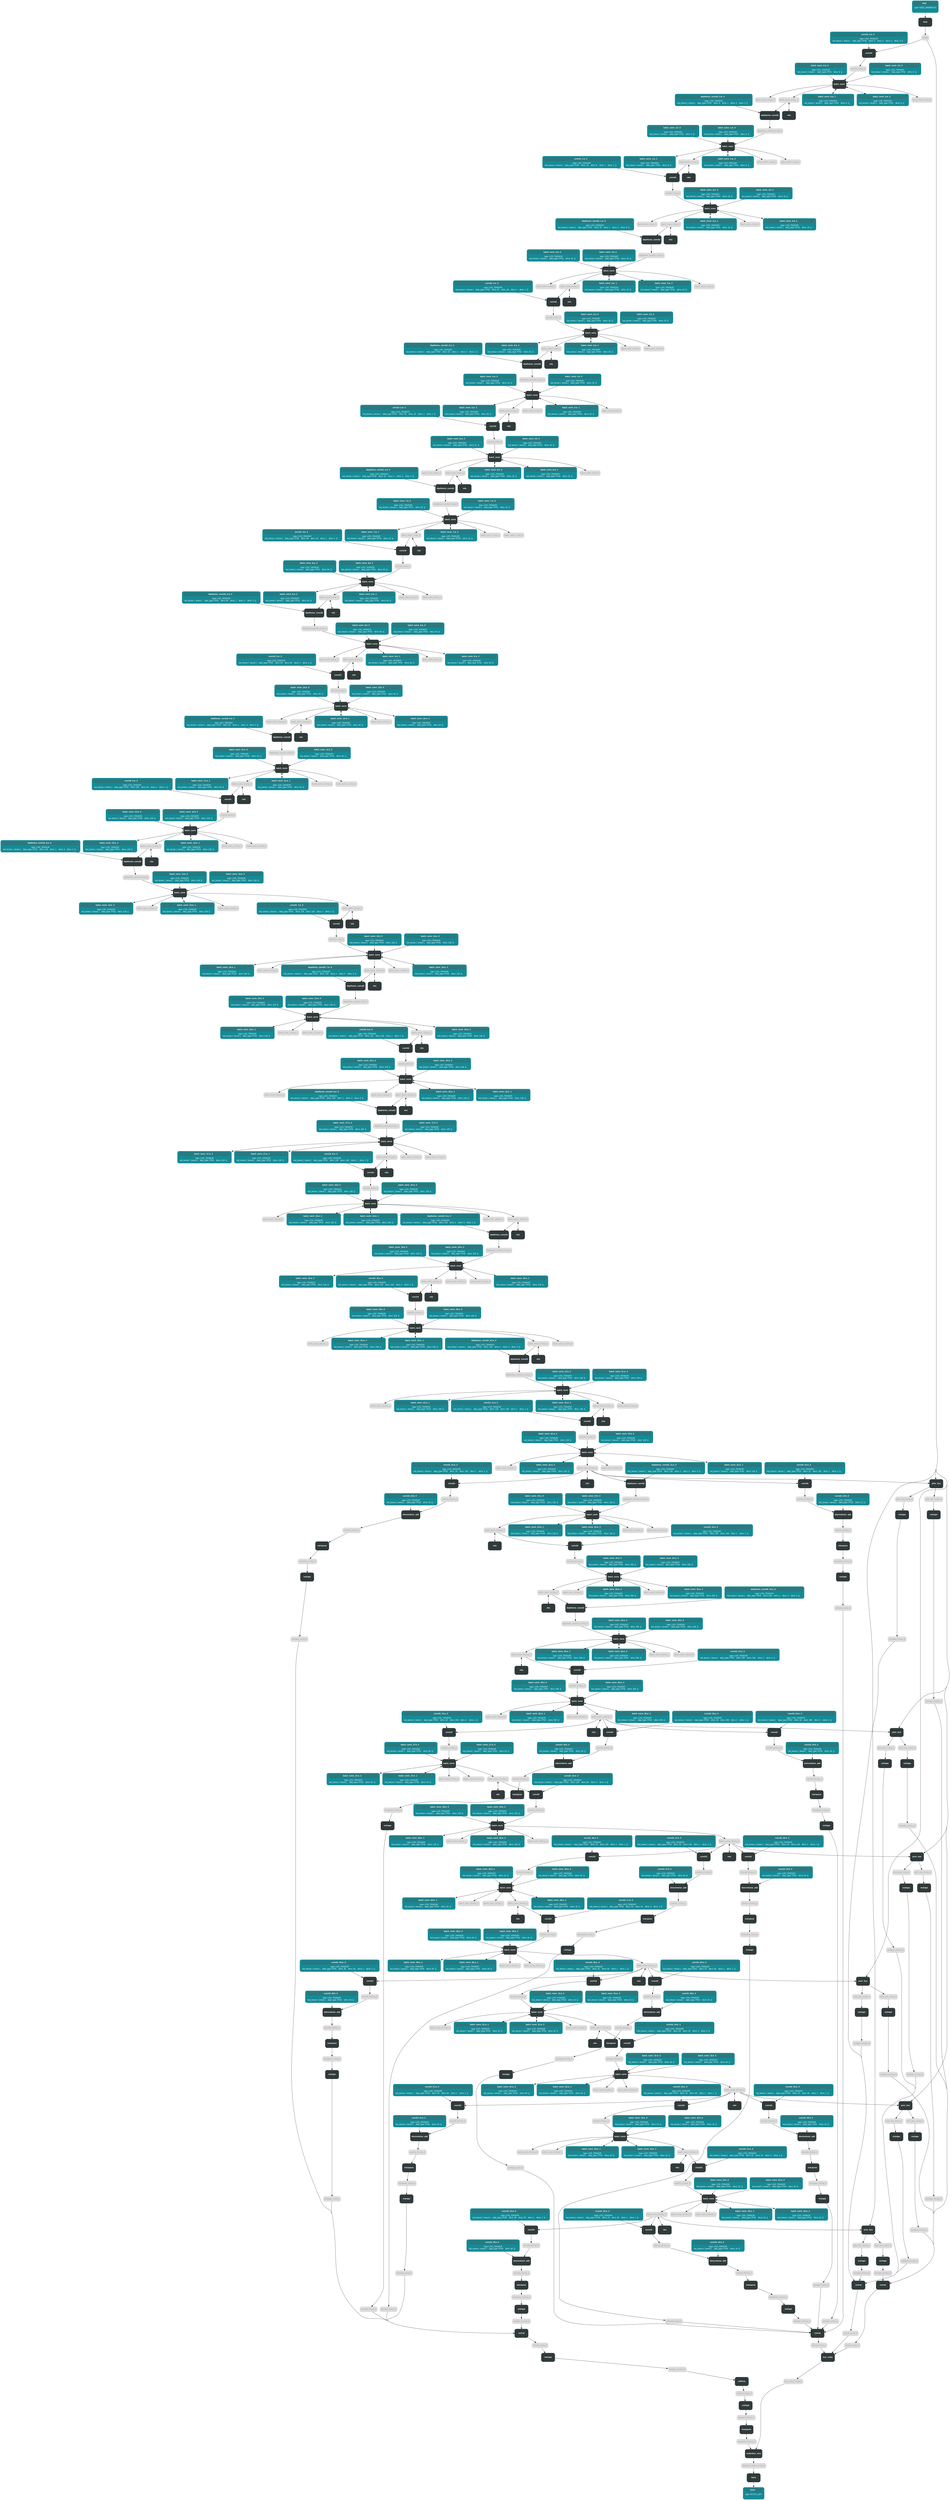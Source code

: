 digraph G {
title = "some graph"
rankdir="TB";
concentrate="true";
layout="dot";




arg_168 [label="batch_norm_13.tmp_1" ,color="#dddddd",fontcolor="#999999",shape="box",style="rounded,filled,bold",fontname="Arial" ];
param_142 [label=<<table cellpadding="5">
  <tr>
    <td bgcolor="#2b787e">
    <b>
batch_norm_12.w_1
    </b>
    </td>
  </tr>
  <tr>
    <td>
type: LOD_TENSOR<br />lod_tensor {
  tensor {
    data_type: FP32
    dims: 128
  }
}

    </td>  </tr>
</table>> ,fontname="Arial",color="#148b97",style="rounded,filled,bold",width="1.3",shape="none",fontcolor="#ffffff" ];
param_220 [label=<<table cellpadding="5">
  <tr>
    <td bgcolor="#2b787e">
    <b>
batch_norm_4.w_1
    </b>
    </td>
  </tr>
  <tr>
    <td>
type: LOD_TENSOR<br />lod_tensor {
  tensor {
    data_type: FP32
    dims: 32
  }
}

    </td>  </tr>
</table>> ,fontname="Arial",color="#148b97",style="rounded,filled,bold",width="1.3",shape="none",fontcolor="#ffffff" ];
param_401 [label=<<table cellpadding="5">
  <tr>
    <td bgcolor="#2b787e">
    <b>
batch_norm_18.w_2
    </b>
    </td>
  </tr>
  <tr>
    <td>
type: LOD_TENSOR<br />lod_tensor {
  tensor {
    data_type: FP32
    dims: 128
  }
}

    </td>  </tr>
</table>> ,fontname="Arial",color="#148b97",style="rounded,filled,bold",width="1.3",shape="none",fontcolor="#ffffff" ];
param_242 [label=<<table cellpadding="5">
  <tr>
    <td bgcolor="#2b787e">
    <b>
batch_norm_2.w_1
    </b>
    </td>
  </tr>
  <tr>
    <td>
type: LOD_TENSOR<br />lod_tensor {
  tensor {
    data_type: FP32
    dims: 16
  }
}

    </td>  </tr>
</table>> ,fontname="Arial",color="#148b97",style="rounded,filled,bold",width="1.3",shape="none",fontcolor="#ffffff" ];
op_485 [label=<<B>relu</B>> ,fontname="Arial",color="#303A3A",style="rounded, filled, bold",height="0.84",width="1.3",shape="box",fontcolor="#ffffff" ];
op_525 [label=<<B>conv2d</B>> ,fontname="Arial",color="#303A3A",style="rounded, filled, bold",height="0.84",width="1.3",shape="box",fontcolor="#ffffff" ];
op_447 [label=<<B>depthwise_conv2d</B>> ,fontname="Arial",color="#303A3A",style="rounded, filled, bold",height="0.84",width="1.3",shape="box",fontcolor="#ffffff" ];
arg_14 [label="transpose_7.tmp_0" ,color="#dddddd",fontcolor="#999999",shape="box",style="rounded,filled,bold",fontname="Arial" ];
op_515 [label=<<B>relu</B>> ,fontname="Arial",color="#303A3A",style="rounded, filled, bold",height="0.84",width="1.3",shape="box",fontcolor="#ffffff" ];
op_471 [label=<<B>depthwise_conv2d</B>> ,fontname="Arial",color="#303A3A",style="rounded, filled, bold",height="0.84",width="1.3",shape="box",fontcolor="#ffffff" ];
arg_368 [label="batch_norm_18.tmp_1" ,color="#dddddd",fontcolor="#999999",shape="box",style="rounded,filled,bold",fontname="Arial" ];
param_72 [label=<<table cellpadding="5">
  <tr>
    <td bgcolor="#2b787e">
    <b>
batch_norm_3.w_1
    </b>
    </td>
  </tr>
  <tr>
    <td>
type: LOD_TENSOR<br />lod_tensor {
  tensor {
    data_type: FP32
    dims: 16
  }
}

    </td>  </tr>
</table>> ,fontname="Arial",color="#148b97",style="rounded,filled,bold",width="1.3",shape="none",fontcolor="#ffffff" ];
arg_125 [label="batch_norm_33.tmp_0" ,color="#dddddd",fontcolor="#999999",shape="box",style="rounded,filled,bold",fontname="Arial" ];
param_210 [label=<<table cellpadding="5">
  <tr>
    <td bgcolor="#2b787e">
    <b>
batch_norm_22.w_0
    </b>
    </td>
  </tr>
  <tr>
    <td>
type: LOD_TENSOR<br />lod_tensor {
  tensor {
    data_type: FP32
    dims: 128
  }
}

    </td>  </tr>
</table>> ,fontname="Arial",color="#148b97",style="rounded,filled,bold",width="1.3",shape="none",fontcolor="#ffffff" ];
arg_342 [label="prior_box_0.tmp_1" ,color="#dddddd",fontcolor="#999999",shape="box",style="rounded,filled,bold",fontname="Arial" ];
arg_226 [label="batch_norm_32.tmp_2" ,color="#dddddd",fontcolor="#999999",shape="box",style="rounded,filled,bold",fontname="Arial" ];
param_51 [label=<<table cellpadding="5">
  <tr>
    <td bgcolor="#2b787e">
    <b>
conv2d_32.w_0
    </b>
    </td>
  </tr>
  <tr>
    <td>
type: LOD_TENSOR<br />lod_tensor {
  tensor {
    data_type: FP32
    dims: 24
    dims: 32
    dims: 1
    dims: 1
  }
}

    </td>  </tr>
</table>> ,fontname="Arial",color="#148b97",style="rounded,filled,bold",width="1.3",shape="none",fontcolor="#ffffff" ];
param_393 [label=<<table cellpadding="5">
  <tr>
    <td bgcolor="#2b787e">
    <b>
depthwise_conv2d_4.w_0
    </b>
    </td>
  </tr>
  <tr>
    <td>
type: LOD_TENSOR<br />lod_tensor {
  tensor {
    data_type: FP32
    dims: 64
    dims: 1
    dims: 3
    dims: 3
  }
}

    </td>  </tr>
</table>> ,fontname="Arial",color="#148b97",style="rounded,filled,bold",width="1.3",shape="none",fontcolor="#ffffff" ];
param_405 [label=<<table cellpadding="5">
  <tr>
    <td bgcolor="#2b787e">
    <b>
depthwise_conv2d_3.w_0
    </b>
    </td>
  </tr>
  <tr>
    <td>
type: LOD_TENSOR<br />lod_tensor {
  tensor {
    data_type: FP32
    dims: 32
    dims: 1
    dims: 3
    dims: 3
  }
}

    </td>  </tr>
</table>> ,fontname="Arial",color="#148b97",style="rounded,filled,bold",width="1.3",shape="none",fontcolor="#ffffff" ];
op_434 [label=<<B>relu</B>> ,fontname="Arial",color="#303A3A",style="rounded, filled, bold",height="0.84",width="1.3",shape="box",fontcolor="#ffffff" ];
arg_309 [label="concat_2.tmp_0" ,color="#dddddd",fontcolor="#999999",shape="box",style="rounded,filled,bold",fontname="Arial" ];
op_566 [label=<<B>reshape</B>> ,fontname="Arial",color="#303A3A",style="rounded, filled, bold",height="0.84",width="1.3",shape="box",fontcolor="#ffffff" ];
param_365 [label=<<table cellpadding="5">
  <tr>
    <td bgcolor="#2b787e">
    <b>
conv2d_17.w_0
    </b>
    </td>
  </tr>
  <tr>
    <td>
type: LOD_TENSOR<br />lod_tensor {
  tensor {
    data_type: FP32
    dims: 64
    dims: 32
    dims: 3
    dims: 3
  }
}

    </td>  </tr>
</table>> ,fontname="Arial",color="#148b97",style="rounded,filled,bold",width="1.3",shape="none",fontcolor="#ffffff" ];
param_385 [label=<<table cellpadding="5">
  <tr>
    <td bgcolor="#2b787e">
    <b>
conv2d_33.w_0
    </b>
    </td>
  </tr>
  <tr>
    <td>
type: LOD_TENSOR<br />lod_tensor {
  tensor {
    data_type: FP32
    dims: 36
    dims: 32
    dims: 1
    dims: 1
  }
}

    </td>  </tr>
</table>> ,fontname="Arial",color="#148b97",style="rounded,filled,bold",width="1.3",shape="none",fontcolor="#ffffff" ];
param_272 [label=<<table cellpadding="5">
  <tr>
    <td bgcolor="#2b787e">
    <b>
conv2d_14.w_0
    </b>
    </td>
  </tr>
  <tr>
    <td>
type: LOD_TENSOR<br />lod_tensor {
  tensor {
    data_type: FP32
    dims: 64
    dims: 256
    dims: 1
    dims: 1
  }
}

    </td>  </tr>
</table>> ,fontname="Arial",color="#148b97",style="rounded,filled,bold",width="1.3",shape="none",fontcolor="#ffffff" ];
param_354 [label=<<table cellpadding="5">
  <tr>
    <td bgcolor="#2b787e">
    <b>
batch_norm_19.b_0
    </b>
    </td>
  </tr>
  <tr>
    <td>
type: LOD_TENSOR<br />lod_tensor {
  tensor {
    data_type: FP32
    dims: 128
  }
}

    </td>  </tr>
</table>> ,fontname="Arial",color="#148b97",style="rounded,filled,bold",width="1.3",shape="none",fontcolor="#ffffff" ];
arg_340 [label="batch_norm_19.tmp_2" ,color="#dddddd",fontcolor="#999999",shape="box",style="rounded,filled,bold",fontname="Arial" ];
param_92 [label=<<table cellpadding="5">
  <tr>
    <td bgcolor="#2b787e">
    <b>
batch_norm_29.w_2
    </b>
    </td>
  </tr>
  <tr>
    <td>
type: LOD_TENSOR<br />lod_tensor {
  tensor {
    data_type: FP32
    dims: 32
  }
}

    </td>  </tr>
</table>> ,fontname="Arial",color="#148b97",style="rounded,filled,bold",width="1.3",shape="none",fontcolor="#ffffff" ];
op_602 [label=<<B>reshape</B>> ,fontname="Arial",color="#303A3A",style="rounded, filled, bold",height="0.84",width="1.3",shape="box",fontcolor="#ffffff" ];
op_493 [label=<<B>batch_norm</B>> ,fontname="Arial",color="#303A3A",style="rounded, filled, bold",height="0.84",width="1.3",shape="box",fontcolor="#ffffff" ];
arg_381 [label="transpose_3.tmp_0" ,color="#dddddd",fontcolor="#999999",shape="box",style="rounded,filled,bold",fontname="Arial" ];
op_538 [label=<<B>transpose</B>> ,fontname="Arial",color="#303A3A",style="rounded, filled, bold",height="0.84",width="1.3",shape="box",fontcolor="#ffffff" ];
op_464 [label=<<B>relu</B>> ,fontname="Arial",color="#303A3A",style="rounded, filled, bold",height="0.84",width="1.3",shape="box",fontcolor="#ffffff" ];
arg_406 [label="conv2d_21.tmp_0" ,color="#dddddd",fontcolor="#999999",shape="box",style="rounded,filled,bold",fontname="Arial" ];
param_132 [label=<<table cellpadding="5">
  <tr>
    <td bgcolor="#2b787e">
    <b>
batch_norm_17.w_0
    </b>
    </td>
  </tr>
  <tr>
    <td>
type: LOD_TENSOR<br />lod_tensor {
  tensor {
    data_type: FP32
    dims: 128
  }
}

    </td>  </tr>
</table>> ,fontname="Arial",color="#148b97",style="rounded,filled,bold",width="1.3",shape="none",fontcolor="#ffffff" ];
arg_331 [label="conv2d_2.tmp_0" ,color="#dddddd",fontcolor="#999999",shape="box",style="rounded,filled,bold",fontname="Arial" ];
op_470 [label=<<B>relu</B>> ,fontname="Arial",color="#303A3A",style="rounded, filled, bold",height="0.84",width="1.3",shape="box",fontcolor="#ffffff" ];
arg_288 [label="batch_norm_17.tmp_2" ,color="#dddddd",fontcolor="#999999",shape="box",style="rounded,filled,bold",fontname="Arial" ];
arg_206 [label="transpose_10.tmp_0" ,color="#dddddd",fontcolor="#999999",shape="box",style="rounded,filled,bold",fontname="Arial" ];
arg_238 [label="batch_norm_10.tmp_1" ,color="#dddddd",fontcolor="#999999",shape="box",style="rounded,filled,bold",fontname="Arial" ];
arg_71 [label="batch_norm_14.tmp_0" ,color="#dddddd",fontcolor="#999999",shape="box",style="rounded,filled,bold",fontname="Arial" ];
param_2 [label=<<table cellpadding="5">
  <tr>
    <td bgcolor="#2b787e">
    <b>
feed
    </b>
    </td>
  </tr>
  <tr>
    <td>
type: FEED_MINIBATCH<br />
    </td>  </tr>
</table>> ,fontname="Arial",color="#148b97",style="rounded,filled,bold",width="1.3",shape="none",fontcolor="#ffffff" ];
op_545 [label=<<B>conv2d</B>> ,fontname="Arial",color="#303A3A",style="rounded, filled, bold",height="0.84",width="1.3",shape="box",fontcolor="#ffffff" ];
param_261 [label=<<table cellpadding="5">
  <tr>
    <td bgcolor="#2b787e">
    <b>
batch_norm_4.w_0
    </b>
    </td>
  </tr>
  <tr>
    <td>
type: LOD_TENSOR<br />lod_tensor {
  tensor {
    data_type: FP32
    dims: 32
  }
}

    </td>  </tr>
</table>> ,fontname="Arial",color="#148b97",style="rounded,filled,bold",width="1.3",shape="none",fontcolor="#ffffff" ];
param_216 [label=<<table cellpadding="5">
  <tr>
    <td bgcolor="#2b787e">
    <b>
batch_norm_34.w_2
    </b>
    </td>
  </tr>
  <tr>
    <td>
type: LOD_TENSOR<br />lod_tensor {
  tensor {
    data_type: FP32
    dims: 32
  }
}

    </td>  </tr>
</table>> ,fontname="Arial",color="#148b97",style="rounded,filled,bold",width="1.3",shape="none",fontcolor="#ffffff" ];
arg_380 [label="prior_box_3.tmp_1" ,color="#dddddd",fontcolor="#999999",shape="box",style="rounded,filled,bold",fontname="Arial" ];
arg_136 [label="prior_box_0.tmp_0" ,color="#dddddd",fontcolor="#999999",shape="box",style="rounded,filled,bold",fontname="Arial" ];
arg_27 [label="batch_norm_14.tmp_2" ,color="#dddddd",fontcolor="#999999",shape="box",style="rounded,filled,bold",fontname="Arial" ];
arg_117 [label="transpose_12.tmp_0" ,color="#dddddd",fontcolor="#999999",shape="box",style="rounded,filled,bold",fontname="Arial" ];
op_519 [label=<<B>conv2d</B>> ,fontname="Arial",color="#303A3A",style="rounded, filled, bold",height="0.84",width="1.3",shape="box",fontcolor="#ffffff" ];
param_233 [label=<<table cellpadding="5">
  <tr>
    <td bgcolor="#2b787e">
    <b>
batch_norm_17.w_1
    </b>
    </td>
  </tr>
  <tr>
    <td>
type: LOD_TENSOR<br />lod_tensor {
  tensor {
    data_type: FP32
    dims: 128
  }
}

    </td>  </tr>
</table>> ,fontname="Arial",color="#148b97",style="rounded,filled,bold",width="1.3",shape="none",fontcolor="#ffffff" ];
arg_75 [label="batch_norm_10.tmp_2" ,color="#dddddd",fontcolor="#999999",shape="box",style="rounded,filled,bold",fontname="Arial" ];
param_376 [label=<<table cellpadding="5">
  <tr>
    <td bgcolor="#2b787e">
    <b>
conv2d_30.b_0
    </b>
    </td>
  </tr>
  <tr>
    <td>
type: LOD_TENSOR<br />lod_tensor {
  tensor {
    data_type: FP32
    dims: 24
  }
}

    </td>  </tr>
</table>> ,fontname="Arial",color="#148b97",style="rounded,filled,bold",width="1.3",shape="none",fontcolor="#ffffff" ];
param_57 [label=<<table cellpadding="5">
  <tr>
    <td bgcolor="#2b787e">
    <b>
batch_norm_23.w_1
    </b>
    </td>
  </tr>
  <tr>
    <td>
type: LOD_TENSOR<br />lod_tensor {
  tensor {
    data_type: FP32
    dims: 128
  }
}

    </td>  </tr>
</table>> ,fontname="Arial",color="#148b97",style="rounded,filled,bold",width="1.3",shape="none",fontcolor="#ffffff" ];
arg_256 [label="batch_norm_4.tmp_1" ,color="#dddddd",fontcolor="#999999",shape="box",style="rounded,filled,bold",fontname="Arial" ];
arg_308 [label="batch_norm_4.tmp_2" ,color="#dddddd",fontcolor="#999999",shape="box",style="rounded,filled,bold",fontname="Arial" ];
arg_392 [label="conv2d_7.tmp_0" ,color="#dddddd",fontcolor="#999999",shape="box",style="rounded,filled,bold",fontname="Arial" ];
op_433 [label=<<B>batch_norm</B>> ,fontname="Arial",color="#303A3A",style="rounded, filled, bold",height="0.84",width="1.3",shape="box",fontcolor="#ffffff" ];
param_187 [label=<<table cellpadding="5">
  <tr>
    <td bgcolor="#2b787e">
    <b>
batch_norm_34.b_0
    </b>
    </td>
  </tr>
  <tr>
    <td>
type: LOD_TENSOR<br />lod_tensor {
  tensor {
    data_type: FP32
    dims: 32
  }
}

    </td>  </tr>
</table>> ,fontname="Arial",color="#148b97",style="rounded,filled,bold",width="1.3",shape="none",fontcolor="#ffffff" ];
param_211 [label=<<table cellpadding="5">
  <tr>
    <td bgcolor="#2b787e">
    <b>
batch_norm_31.w_0
    </b>
    </td>
  </tr>
  <tr>
    <td>
type: LOD_TENSOR<br />lod_tensor {
  tensor {
    data_type: FP32
    dims: 32
  }
}

    </td>  </tr>
</table>> ,fontname="Arial",color="#148b97",style="rounded,filled,bold",width="1.3",shape="none",fontcolor="#ffffff" ];
arg_230 [label="batch_norm_8.tmp_0" ,color="#dddddd",fontcolor="#999999",shape="box",style="rounded,filled,bold",fontname="Arial" ];
arg_33 [label="conv2d_16.tmp_0" ,color="#dddddd",fontcolor="#999999",shape="box",style="rounded,filled,bold",fontname="Arial" ];
param_171 [label=<<table cellpadding="5">
  <tr>
    <td bgcolor="#2b787e">
    <b>
batch_norm_11.w_0
    </b>
    </td>
  </tr>
  <tr>
    <td>
type: LOD_TENSOR<br />lod_tensor {
  tensor {
    data_type: FP32
    dims: 64
  }
}

    </td>  </tr>
</table>> ,fontname="Arial",color="#148b97",style="rounded,filled,bold",width="1.3",shape="none",fontcolor="#ffffff" ];
op_567 [label=<<B>prior_box</B>> ,fontname="Arial",color="#303A3A",style="rounded, filled, bold",height="0.84",width="1.3",shape="box",fontcolor="#ffffff" ];
param_137 [label=<<table cellpadding="5">
  <tr>
    <td bgcolor="#2b787e">
    <b>
batch_norm_3.w_2
    </b>
    </td>
  </tr>
  <tr>
    <td>
type: LOD_TENSOR<br />lod_tensor {
  tensor {
    data_type: FP32
    dims: 16
  }
}

    </td>  </tr>
</table>> ,fontname="Arial",color="#148b97",style="rounded,filled,bold",width="1.3",shape="none",fontcolor="#ffffff" ];
op_512 [label=<<B>relu</B>> ,fontname="Arial",color="#303A3A",style="rounded, filled, bold",height="0.84",width="1.3",shape="box",fontcolor="#ffffff" ];
op_469 [label=<<B>batch_norm</B>> ,fontname="Arial",color="#303A3A",style="rounded, filled, bold",height="0.84",width="1.3",shape="box",fontcolor="#ffffff" ];
arg_320 [label="conv2d_11.tmp_0" ,color="#dddddd",fontcolor="#999999",shape="box",style="rounded,filled,bold",fontname="Arial" ];
op_425 [label=<<B>feed</B>> ,fontname="Arial",color="#303A3A",style="rounded, filled, bold",height="0.84",width="1.3",shape="box",fontcolor="#ffffff" ];
arg_409 [label="depthwise_conv2d_6.tmp_0" ,color="#dddddd",fontcolor="#999999",shape="box",style="rounded,filled,bold",fontname="Arial" ];
param_93 [label=<<table cellpadding="5">
  <tr>
    <td bgcolor="#2b787e">
    <b>
batch_norm_3.w_0
    </b>
    </td>
  </tr>
  <tr>
    <td>
type: LOD_TENSOR<br />lod_tensor {
  tensor {
    data_type: FP32
    dims: 16
  }
}

    </td>  </tr>
</table>> ,fontname="Arial",color="#148b97",style="rounded,filled,bold",width="1.3",shape="none",fontcolor="#ffffff" ];
param_213 [label=<<table cellpadding="5">
  <tr>
    <td bgcolor="#2b787e">
    <b>
batch_norm_14.b_0
    </b>
    </td>
  </tr>
  <tr>
    <td>
type: LOD_TENSOR<br />lod_tensor {
  tensor {
    data_type: FP32
    dims: 128
  }
}

    </td>  </tr>
</table>> ,fontname="Arial",color="#148b97",style="rounded,filled,bold",width="1.3",shape="none",fontcolor="#ffffff" ];
arg_64 [label="batch_norm_13.tmp_0" ,color="#dddddd",fontcolor="#999999",shape="box",style="rounded,filled,bold",fontname="Arial" ];
op_473 [label=<<B>relu</B>> ,fontname="Arial",color="#303A3A",style="rounded, filled, bold",height="0.84",width="1.3",shape="box",fontcolor="#ffffff" ];
arg_350 [label="conv2d_25.tmp_0" ,color="#dddddd",fontcolor="#999999",shape="box",style="rounded,filled,bold",fontname="Arial" ];
arg_184 [label="batch_norm_8.tmp_2" ,color="#dddddd",fontcolor="#999999",shape="box",style="rounded,filled,bold",fontname="Arial" ];
arg_306 [label="transpose_2.tmp_0" ,color="#dddddd",fontcolor="#999999",shape="box",style="rounded,filled,bold",fontname="Arial" ];
arg_63 [label="batch_norm_11.tmp_2" ,color="#dddddd",fontcolor="#999999",shape="box",style="rounded,filled,bold",fontname="Arial" ];
arg_424 [label="prior_box_2.tmp_1" ,color="#dddddd",fontcolor="#999999",shape="box",style="rounded,filled,bold",fontname="Arial" ];
op_571 [label=<<B>reshape</B>> ,fontname="Arial",color="#303A3A",style="rounded, filled, bold",height="0.84",width="1.3",shape="box",fontcolor="#ffffff" ];
op_444 [label=<<B>conv2d</B>> ,fontname="Arial",color="#303A3A",style="rounded, filled, bold",height="0.84",width="1.3",shape="box",fontcolor="#ffffff" ];
op_575 [label=<<B>reshape</B>> ,fontname="Arial",color="#303A3A",style="rounded, filled, bold",height="0.84",width="1.3",shape="box",fontcolor="#ffffff" ];
arg_337 [label="reshape_5.tmp_0" ,color="#dddddd",fontcolor="#999999",shape="box",style="rounded,filled,bold",fontname="Arial" ];
arg_273 [label="batch_norm_6.tmp_0" ,color="#dddddd",fontcolor="#999999",shape="box",style="rounded,filled,bold",fontname="Arial" ];
op_529 [label=<<B>batch_norm</B>> ,fontname="Arial",color="#303A3A",style="rounded, filled, bold",height="0.84",width="1.3",shape="box",fontcolor="#ffffff" ];
arg_26 [label="batch_norm_0.tmp_2" ,color="#dddddd",fontcolor="#999999",shape="box",style="rounded,filled,bold",fontname="Arial" ];
arg_176 [label="batch_norm_16.tmp_1" ,color="#dddddd",fontcolor="#999999",shape="box",style="rounded,filled,bold",fontname="Arial" ];
arg_16 [label="reshape_0.tmp_0" ,color="#dddddd",fontcolor="#999999",shape="box",style="rounded,filled,bold",fontname="Arial" ];
param_122 [label=<<table cellpadding="5">
  <tr>
    <td bgcolor="#2b787e">
    <b>
batch_norm_29.w_1
    </b>
    </td>
  </tr>
  <tr>
    <td>
type: LOD_TENSOR<br />lod_tensor {
  tensor {
    data_type: FP32
    dims: 32
  }
}

    </td>  </tr>
</table>> ,fontname="Arial",color="#148b97",style="rounded,filled,bold",width="1.3",shape="none",fontcolor="#ffffff" ];
arg_329 [label="reshape_23.tmp_0" ,color="#dddddd",fontcolor="#999999",shape="box",style="rounded,filled,bold",fontname="Arial" ];
op_499 [label=<<B>batch_norm</B>> ,fontname="Arial",color="#303A3A",style="rounded, filled, bold",height="0.84",width="1.3",shape="box",fontcolor="#ffffff" ];
param_116 [label=<<table cellpadding="5">
  <tr>
    <td bgcolor="#2b787e">
    <b>
conv2d_23.w_0
    </b>
    </td>
  </tr>
  <tr>
    <td>
type: LOD_TENSOR<br />lod_tensor {
  tensor {
    data_type: FP32
    dims: 18
    dims: 128
    dims: 1
    dims: 1
  }
}

    </td>  </tr>
</table>> ,fontname="Arial",color="#148b97",style="rounded,filled,bold",width="1.3",shape="none",fontcolor="#ffffff" ];
op_453 [label=<<B>depthwise_conv2d</B>> ,fontname="Arial",color="#303A3A",style="rounded, filled, bold",height="0.84",width="1.3",shape="box",fontcolor="#ffffff" ];
arg_403 [label="batch_norm_9.tmp_2" ,color="#dddddd",fontcolor="#999999",shape="box",style="rounded,filled,bold",fontname="Arial" ];
param_84 [label=<<table cellpadding="5">
  <tr>
    <td bgcolor="#2b787e">
    <b>
batch_norm_20.b_0
    </b>
    </td>
  </tr>
  <tr>
    <td>
type: LOD_TENSOR<br />lod_tensor {
  tensor {
    data_type: FP32
    dims: 128
  }
}

    </td>  </tr>
</table>> ,fontname="Arial",color="#148b97",style="rounded,filled,bold",width="1.3",shape="none",fontcolor="#ffffff" ];
arg_255 [label="softmax_0.tmp_0" ,color="#dddddd",fontcolor="#999999",shape="box",style="rounded,filled,bold",fontname="Arial" ];
param_42 [label=<<table cellpadding="5">
  <tr>
    <td bgcolor="#2b787e">
    <b>
batch_norm_30.b_0
    </b>
    </td>
  </tr>
  <tr>
    <td>
type: LOD_TENSOR<br />lod_tensor {
  tensor {
    data_type: FP32
    dims: 64
  }
}

    </td>  </tr>
</table>> ,fontname="Arial",color="#148b97",style="rounded,filled,bold",width="1.3",shape="none",fontcolor="#ffffff" ];
op_540 [label=<<B>prior_box</B>> ,fontname="Arial",color="#303A3A",style="rounded, filled, bold",height="0.84",width="1.3",shape="box",fontcolor="#ffffff" ];
op_441 [label=<<B>depthwise_conv2d</B>> ,fontname="Arial",color="#303A3A",style="rounded, filled, bold",height="0.84",width="1.3",shape="box",fontcolor="#ffffff" ];
arg_326 [label="batch_norm_30.tmp_2" ,color="#dddddd",fontcolor="#999999",shape="box",style="rounded,filled,bold",fontname="Arial" ];
op_450 [label=<<B>conv2d</B>> ,fontname="Arial",color="#303A3A",style="rounded, filled, bold",height="0.84",width="1.3",shape="box",fontcolor="#ffffff" ];
arg_161 [label="batch_norm_11.tmp_1" ,color="#dddddd",fontcolor="#999999",shape="box",style="rounded,filled,bold",fontname="Arial" ];
op_572 [label=<<B>conv2d</B>> ,fontname="Arial",color="#303A3A",style="rounded, filled, bold",height="0.84",width="1.3",shape="box",fontcolor="#ffffff" ];
op_430 [label=<<B>batch_norm</B>> ,fontname="Arial",color="#303A3A",style="rounded, filled, bold",height="0.84",width="1.3",shape="box",fontcolor="#ffffff" ];
op_506 [label=<<B>relu</B>> ,fontname="Arial",color="#303A3A",style="rounded, filled, bold",height="0.84",width="1.3",shape="box",fontcolor="#ffffff" ];
op_455 [label=<<B>relu</B>> ,fontname="Arial",color="#303A3A",style="rounded, filled, bold",height="0.84",width="1.3",shape="box",fontcolor="#ffffff" ];
param_222 [label=<<table cellpadding="5">
  <tr>
    <td bgcolor="#2b787e">
    <b>
batch_norm_26.b_0
    </b>
    </td>
  </tr>
  <tr>
    <td>
type: LOD_TENSOR<br />lod_tensor {
  tensor {
    data_type: FP32
    dims: 256
  }
}

    </td>  </tr>
</table>> ,fontname="Arial",color="#148b97",style="rounded,filled,bold",width="1.3",shape="none",fontcolor="#ffffff" ];
param_266 [label=<<table cellpadding="5">
  <tr>
    <td bgcolor="#2b787e">
    <b>
conv2d_8.w_0
    </b>
    </td>
  </tr>
  <tr>
    <td>
type: LOD_TENSOR<br />lod_tensor {
  tensor {
    data_type: FP32
    dims: 128
    dims: 128
    dims: 1
    dims: 1
  }
}

    </td>  </tr>
</table>> ,fontname="Arial",color="#148b97",style="rounded,filled,bold",width="1.3",shape="none",fontcolor="#ffffff" ];
param_276 [label=<<table cellpadding="5">
  <tr>
    <td bgcolor="#2b787e">
    <b>
batch_norm_6.w_0
    </b>
    </td>
  </tr>
  <tr>
    <td>
type: LOD_TENSOR<br />lod_tensor {
  tensor {
    data_type: FP32
    dims: 32
  }
}

    </td>  </tr>
</table>> ,fontname="Arial",color="#148b97",style="rounded,filled,bold",width="1.3",shape="none",fontcolor="#ffffff" ];
arg_399 [label="depthwise_conv2d_12.tmp_0" ,color="#dddddd",fontcolor="#999999",shape="box",style="rounded,filled,bold",fontname="Arial" ];
op_449 [label=<<B>relu</B>> ,fontname="Arial",color="#303A3A",style="rounded, filled, bold",height="0.84",width="1.3",shape="box",fontcolor="#ffffff" ];
param_40 [label=<<table cellpadding="5">
  <tr>
    <td bgcolor="#2b787e">
    <b>
batch_norm_1.w_2
    </b>
    </td>
  </tr>
  <tr>
    <td>
type: LOD_TENSOR<br />lod_tensor {
  tensor {
    data_type: FP32
    dims: 8
  }
}

    </td>  </tr>
</table>> ,fontname="Arial",color="#148b97",style="rounded,filled,bold",width="1.3",shape="none",fontcolor="#ffffff" ];
arg_45 [label="batch_norm_0.tmp_0" ,color="#dddddd",fontcolor="#999999",shape="box",style="rounded,filled,bold",fontname="Arial" ];
param_333 [label=<<table cellpadding="5">
  <tr>
    <td bgcolor="#2b787e">
    <b>
conv2d_2.w_0
    </b>
    </td>
  </tr>
  <tr>
    <td>
type: LOD_TENSOR<br />lod_tensor {
  tensor {
    data_type: FP32
    dims: 32
    dims: 16
    dims: 1
    dims: 1
  }
}

    </td>  </tr>
</table>> ,fontname="Arial",color="#148b97",style="rounded,filled,bold",width="1.3",shape="none",fontcolor="#ffffff" ];
param_18 [label=<<table cellpadding="5">
  <tr>
    <td bgcolor="#2b787e">
    <b>
batch_norm_18.b_0
    </b>
    </td>
  </tr>
  <tr>
    <td>
type: LOD_TENSOR<br />lod_tensor {
  tensor {
    data_type: FP32
    dims: 128
  }
}

    </td>  </tr>
</table>> ,fontname="Arial",color="#148b97",style="rounded,filled,bold",width="1.3",shape="none",fontcolor="#ffffff" ];
param_270 [label=<<table cellpadding="5">
  <tr>
    <td bgcolor="#2b787e">
    <b>
conv2d_10.w_0
    </b>
    </td>
  </tr>
  <tr>
    <td>
type: LOD_TENSOR<br />lod_tensor {
  tensor {
    data_type: FP32
    dims: 128
    dims: 128
    dims: 1
    dims: 1
  }
}

    </td>  </tr>
</table>> ,fontname="Arial",color="#148b97",style="rounded,filled,bold",width="1.3",shape="none",fontcolor="#ffffff" ];
op_443 [label=<<B>relu</B>> ,fontname="Arial",color="#303A3A",style="rounded, filled, bold",height="0.84",width="1.3",shape="box",fontcolor="#ffffff" ];
op_456 [label=<<B>conv2d</B>> ,fontname="Arial",color="#303A3A",style="rounded, filled, bold",height="0.84",width="1.3",shape="box",fontcolor="#ffffff" ];
op_533 [label=<<B>elementwise_add</B>> ,fontname="Arial",color="#303A3A",style="rounded, filled, bold",height="0.84",width="1.3",shape="box",fontcolor="#ffffff" ];
op_484 [label=<<B>batch_norm</B>> ,fontname="Arial",color="#303A3A",style="rounded, filled, bold",height="0.84",width="1.3",shape="box",fontcolor="#ffffff" ];
param_299 [label=<<table cellpadding="5">
  <tr>
    <td bgcolor="#2b787e">
    <b>
batch_norm_7.b_0
    </b>
    </td>
  </tr>
  <tr>
    <td>
type: LOD_TENSOR<br />lod_tensor {
  tensor {
    data_type: FP32
    dims: 32
  }
}

    </td>  </tr>
</table>> ,fontname="Arial",color="#148b97",style="rounded,filled,bold",width="1.3",shape="none",fontcolor="#ffffff" ];
param_139 [label=<<table cellpadding="5">
  <tr>
    <td bgcolor="#2b787e">
    <b>
batch_norm_13.w_1
    </b>
    </td>
  </tr>
  <tr>
    <td>
type: LOD_TENSOR<br />lod_tensor {
  tensor {
    data_type: FP32
    dims: 128
  }
}

    </td>  </tr>
</table>> ,fontname="Arial",color="#148b97",style="rounded,filled,bold",width="1.3",shape="none",fontcolor="#ffffff" ];
param_165 [label=<<table cellpadding="5">
  <tr>
    <td bgcolor="#2b787e">
    <b>
batch_norm_26.w_2
    </b>
    </td>
  </tr>
  <tr>
    <td>
type: LOD_TENSOR<br />lod_tensor {
  tensor {
    data_type: FP32
    dims: 256
  }
}

    </td>  </tr>
</table>> ,fontname="Arial",color="#148b97",style="rounded,filled,bold",width="1.3",shape="none",fontcolor="#ffffff" ];
op_516 [label=<<B>conv2d</B>> ,fontname="Arial",color="#303A3A",style="rounded, filled, bold",height="0.84",width="1.3",shape="box",fontcolor="#ffffff" ];
param_37 [label=<<table cellpadding="5">
  <tr>
    <td bgcolor="#2b787e">
    <b>
batch_norm_1.b_0
    </b>
    </td>
  </tr>
  <tr>
    <td>
type: LOD_TENSOR<br />lod_tensor {
  tensor {
    data_type: FP32
    dims: 8
  }
}

    </td>  </tr>
</table>> ,fontname="Arial",color="#148b97",style="rounded,filled,bold",width="1.3",shape="none",fontcolor="#ffffff" ];
arg_353 [label="depthwise_conv2d_4.tmp_0" ,color="#dddddd",fontcolor="#999999",shape="box",style="rounded,filled,bold",fontname="Arial" ];
param_358 [label=<<table cellpadding="5">
  <tr>
    <td bgcolor="#2b787e">
    <b>
conv2d_27.b_0
    </b>
    </td>
  </tr>
  <tr>
    <td>
type: LOD_TENSOR<br />lod_tensor {
  tensor {
    data_type: FP32
    dims: 36
  }
}

    </td>  </tr>
</table>> ,fontname="Arial",color="#148b97",style="rounded,filled,bold",width="1.3",shape="none",fontcolor="#ffffff" ];
arg_364 [label="conv2d_28.tmp_0" ,color="#dddddd",fontcolor="#999999",shape="box",style="rounded,filled,bold",fontname="Arial" ];
param_135 [label=<<table cellpadding="5">
  <tr>
    <td bgcolor="#2b787e">
    <b>
batch_norm_33.w_1
    </b>
    </td>
  </tr>
  <tr>
    <td>
type: LOD_TENSOR<br />lod_tensor {
  tensor {
    data_type: FP32
    dims: 16
  }
}

    </td>  </tr>
</table>> ,fontname="Arial",color="#148b97",style="rounded,filled,bold",width="1.3",shape="none",fontcolor="#ffffff" ];
arg_362 [label="conv2d_27.tmp_1" ,color="#dddddd",fontcolor="#999999",shape="box",style="rounded,filled,bold",fontname="Arial" ];
param_215 [label=<<table cellpadding="5">
  <tr>
    <td bgcolor="#2b787e">
    <b>
batch_norm_10.w_0
    </b>
    </td>
  </tr>
  <tr>
    <td>
type: LOD_TENSOR<br />lod_tensor {
  tensor {
    data_type: FP32
    dims: 64
  }
}

    </td>  </tr>
</table>> ,fontname="Arial",color="#148b97",style="rounded,filled,bold",width="1.3",shape="none",fontcolor="#ffffff" ];
op_494 [label=<<B>relu</B>> ,fontname="Arial",color="#303A3A",style="rounded, filled, bold",height="0.84",width="1.3",shape="box",fontcolor="#ffffff" ];
param_153 [label=<<table cellpadding="5">
  <tr>
    <td bgcolor="#2b787e">
    <b>
batch_norm_0.w_1
    </b>
    </td>
  </tr>
  <tr>
    <td>
type: LOD_TENSOR<br />lod_tensor {
  tensor {
    data_type: FP32
    dims: 8
  }
}

    </td>  </tr>
</table>> ,fontname="Arial",color="#148b97",style="rounded,filled,bold",width="1.3",shape="none",fontcolor="#ffffff" ];
arg_148 [label="batch_norm_1.tmp_2" ,color="#dddddd",fontcolor="#999999",shape="box",style="rounded,filled,bold",fontname="Arial" ];
arg_404 [label="conv2d_18.tmp_0" ,color="#dddddd",fontcolor="#999999",shape="box",style="rounded,filled,bold",fontname="Arial" ];
param_17 [label=<<table cellpadding="5">
  <tr>
    <td bgcolor="#2b787e">
    <b>
batch_norm_28.w_0
    </b>
    </td>
  </tr>
  <tr>
    <td>
type: LOD_TENSOR<br />lod_tensor {
  tensor {
    data_type: FP32
    dims: 128
  }
}

    </td>  </tr>
</table>> ,fontname="Arial",color="#148b97",style="rounded,filled,bold",width="1.3",shape="none",fontcolor="#ffffff" ];
arg_39 [label="batch_norm_14.tmp_1" ,color="#dddddd",fontcolor="#999999",shape="box",style="rounded,filled,bold",fontname="Arial" ];
param_49 [label=<<table cellpadding="5">
  <tr>
    <td bgcolor="#2b787e">
    <b>
batch_norm_16.b_0
    </b>
    </td>
  </tr>
  <tr>
    <td>
type: LOD_TENSOR<br />lod_tensor {
  tensor {
    data_type: FP32
    dims: 128
  }
}

    </td>  </tr>
</table>> ,fontname="Arial",color="#148b97",style="rounded,filled,bold",width="1.3",shape="none",fontcolor="#ffffff" ];
op_517 [label=<<B>batch_norm</B>> ,fontname="Arial",color="#303A3A",style="rounded, filled, bold",height="0.84",width="1.3",shape="box",fontcolor="#ffffff" ];
arg_29 [label="batch_norm_3.tmp_2" ,color="#dddddd",fontcolor="#999999",shape="box",style="rounded,filled,bold",fontname="Arial" ];
op_589 [label=<<B>reshape</B>> ,fontname="Arial",color="#303A3A",style="rounded, filled, bold",height="0.84",width="1.3",shape="box",fontcolor="#ffffff" ];
arg_336 [label="conv2d_22.tmp_0" ,color="#dddddd",fontcolor="#999999",shape="box",style="rounded,filled,bold",fontname="Arial" ];
arg_124 [label="batch_norm_29.tmp_2" ,color="#dddddd",fontcolor="#999999",shape="box",style="rounded,filled,bold",fontname="Arial" ];
arg_174 [label="conv2d_13.tmp_0" ,color="#dddddd",fontcolor="#999999",shape="box",style="rounded,filled,bold",fontname="Arial" ];
op_532 [label=<<B>conv2d</B>> ,fontname="Arial",color="#303A3A",style="rounded, filled, bold",height="0.84",width="1.3",shape="box",fontcolor="#ffffff" ];
param_417 [label=<<table cellpadding="5">
  <tr>
    <td bgcolor="#2b787e">
    <b>
conv2d_32.b_0
    </b>
    </td>
  </tr>
  <tr>
    <td>
type: LOD_TENSOR<br />lod_tensor {
  tensor {
    data_type: FP32
    dims: 24
  }
}

    </td>  </tr>
</table>> ,fontname="Arial",color="#148b97",style="rounded,filled,bold",width="1.3",shape="none",fontcolor="#ffffff" ];
param_289 [label=<<table cellpadding="5">
  <tr>
    <td bgcolor="#2b787e">
    <b>
batch_norm_8.w_1
    </b>
    </td>
  </tr>
  <tr>
    <td>
type: LOD_TENSOR<br />lod_tensor {
  tensor {
    data_type: FP32
    dims: 64
  }
}

    </td>  </tr>
</table>> ,fontname="Arial",color="#148b97",style="rounded,filled,bold",width="1.3",shape="none",fontcolor="#ffffff" ];
param_157 [label=<<table cellpadding="5">
  <tr>
    <td bgcolor="#2b787e">
    <b>
batch_norm_22.w_2
    </b>
    </td>
  </tr>
  <tr>
    <td>
type: LOD_TENSOR<br />lod_tensor {
  tensor {
    data_type: FP32
    dims: 128
  }
}

    </td>  </tr>
</table>> ,fontname="Arial",color="#148b97",style="rounded,filled,bold",width="1.3",shape="none",fontcolor="#ffffff" ];
param_396 [label=<<table cellpadding="5">
  <tr>
    <td bgcolor="#2b787e">
    <b>
depthwise_conv2d_0.w_0
    </b>
    </td>
  </tr>
  <tr>
    <td>
type: LOD_TENSOR<br />lod_tensor {
  tensor {
    data_type: FP32
    dims: 8
    dims: 1
    dims: 3
    dims: 3
  }
}

    </td>  </tr>
</table>> ,fontname="Arial",color="#148b97",style="rounded,filled,bold",width="1.3",shape="none",fontcolor="#ffffff" ];
arg_23 [label="batch_norm_6.tmp_1" ,color="#dddddd",fontcolor="#999999",shape="box",style="rounded,filled,bold",fontname="Arial" ];
arg_311 [label="batch_norm_22.tmp_0" ,color="#dddddd",fontcolor="#999999",shape="box",style="rounded,filled,bold",fontname="Arial" ];
param_121 [label=<<table cellpadding="5">
  <tr>
    <td bgcolor="#2b787e">
    <b>
batch_norm_0.w_0
    </b>
    </td>
  </tr>
  <tr>
    <td>
type: LOD_TENSOR<br />lod_tensor {
  tensor {
    data_type: FP32
    dims: 8
  }
}

    </td>  </tr>
</table>> ,fontname="Arial",color="#148b97",style="rounded,filled,bold",width="1.3",shape="none",fontcolor="#ffffff" ];
arg_239 [label="depthwise_conv2d_10.tmp_0" ,color="#dddddd",fontcolor="#999999",shape="box",style="rounded,filled,bold",fontname="Arial" ];
arg_73 [label="batch_norm_2.tmp_0" ,color="#dddddd",fontcolor="#999999",shape="box",style="rounded,filled,bold",fontname="Arial" ];
arg_369 [label="conv2d_12.tmp_0" ,color="#dddddd",fontcolor="#999999",shape="box",style="rounded,filled,bold",fontname="Arial" ];
arg_235 [label="batch_norm_9.tmp_0" ,color="#dddddd",fontcolor="#999999",shape="box",style="rounded,filled,bold",fontname="Arial" ];
arg_163 [label="batch_norm_28.tmp_1" ,color="#dddddd",fontcolor="#999999",shape="box",style="rounded,filled,bold",fontname="Arial" ];
param_367 [label=<<table cellpadding="5">
  <tr>
    <td bgcolor="#2b787e">
    <b>
batch_norm_25.w_1
    </b>
    </td>
  </tr>
  <tr>
    <td>
type: LOD_TENSOR<br />lod_tensor {
  tensor {
    data_type: FP32
    dims: 256
  }
}

    </td>  </tr>
</table>> ,fontname="Arial",color="#148b97",style="rounded,filled,bold",width="1.3",shape="none",fontcolor="#ffffff" ];
op_585 [label=<<B>reshape</B>> ,fontname="Arial",color="#303A3A",style="rounded, filled, bold",height="0.84",width="1.3",shape="box",fontcolor="#ffffff" ];
arg_291 [label="conv2d_17.tmp_0" ,color="#dddddd",fontcolor="#999999",shape="box",style="rounded,filled,bold",fontname="Arial" ];
arg_384 [label="prior_box_5.tmp_1" ,color="#dddddd",fontcolor="#999999",shape="box",style="rounded,filled,bold",fontname="Arial" ];
arg_375 [label="conv2d_33.tmp_0" ,color="#dddddd",fontcolor="#999999",shape="box",style="rounded,filled,bold",fontname="Arial" ];
op_558 [label=<<B>prior_box</B>> ,fontname="Arial",color="#303A3A",style="rounded, filled, bold",height="0.84",width="1.3",shape="box",fontcolor="#ffffff" ];
arg_293 [label="reshape_9.tmp_0" ,color="#dddddd",fontcolor="#999999",shape="box",style="rounded,filled,bold",fontname="Arial" ];
arg_96 [label="reshape_1.tmp_0" ,color="#dddddd",fontcolor="#999999",shape="box",style="rounded,filled,bold",fontname="Arial" ];
arg_129 [label="batch_norm_26.tmp_2" ,color="#dddddd",fontcolor="#999999",shape="box",style="rounded,filled,bold",fontname="Arial" ];
param_207 [label=<<table cellpadding="5">
  <tr>
    <td bgcolor="#2b787e">
    <b>
batch_norm_28.b_0
    </b>
    </td>
  </tr>
  <tr>
    <td>
type: LOD_TENSOR<br />lod_tensor {
  tensor {
    data_type: FP32
    dims: 128
  }
}

    </td>  </tr>
</table>> ,fontname="Arial",color="#148b97",style="rounded,filled,bold",width="1.3",shape="none",fontcolor="#ffffff" ];
param_103 [label=<<table cellpadding="5">
  <tr>
    <td bgcolor="#2b787e">
    <b>
batch_norm_26.w_0
    </b>
    </td>
  </tr>
  <tr>
    <td>
type: LOD_TENSOR<br />lod_tensor {
  tensor {
    data_type: FP32
    dims: 256
  }
}

    </td>  </tr>
</table>> ,fontname="Arial",color="#148b97",style="rounded,filled,bold",width="1.3",shape="none",fontcolor="#ffffff" ];
arg_70 [label="depthwise_conv2d_11.tmp_0" ,color="#dddddd",fontcolor="#999999",shape="box",style="rounded,filled,bold",fontname="Arial" ];
param_20 [label=<<table cellpadding="5">
  <tr>
    <td bgcolor="#2b787e">
    <b>
batch_norm_6.w_2
    </b>
    </td>
  </tr>
  <tr>
    <td>
type: LOD_TENSOR<br />lod_tensor {
  tensor {
    data_type: FP32
    dims: 32
  }
}

    </td>  </tr>
</table>> ,fontname="Arial",color="#148b97",style="rounded,filled,bold",width="1.3",shape="none",fontcolor="#ffffff" ];
op_477 [label=<<B>depthwise_conv2d</B>> ,fontname="Arial",color="#303A3A",style="rounded, filled, bold",height="0.84",width="1.3",shape="box",fontcolor="#ffffff" ];
op_598 [label=<<B>concat</B>> ,fontname="Arial",color="#303A3A",style="rounded, filled, bold",height="0.84",width="1.3",shape="box",fontcolor="#ffffff" ];
param_35 [label=<<table cellpadding="5">
  <tr>
    <td bgcolor="#2b787e">
    <b>
batch_norm_28.w_1
    </b>
    </td>
  </tr>
  <tr>
    <td>
type: LOD_TENSOR<br />lod_tensor {
  tensor {
    data_type: FP32
    dims: 128
  }
}

    </td>  </tr>
</table>> ,fontname="Arial",color="#148b97",style="rounded,filled,bold",width="1.3",shape="none",fontcolor="#ffffff" ];
op_581 [label=<<B>conv2d</B>> ,fontname="Arial",color="#303A3A",style="rounded, filled, bold",height="0.84",width="1.3",shape="box",fontcolor="#ffffff" ];
op_549 [label=<<B>prior_box</B>> ,fontname="Arial",color="#303A3A",style="rounded, filled, bold",height="0.84",width="1.3",shape="box",fontcolor="#ffffff" ];
param_167 [label=<<table cellpadding="5">
  <tr>
    <td bgcolor="#2b787e">
    <b>
depthwise_conv2d_9.w_0
    </b>
    </td>
  </tr>
  <tr>
    <td>
type: LOD_TENSOR<br />lod_tensor {
  tensor {
    data_type: FP32
    dims: 128
    dims: 1
    dims: 3
    dims: 3
  }
}

    </td>  </tr>
</table>> ,fontname="Arial",color="#148b97",style="rounded,filled,bold",width="1.3",shape="none",fontcolor="#ffffff" ];
arg_81 [label="conv2d_28.tmp_1" ,color="#dddddd",fontcolor="#999999",shape="box",style="rounded,filled,bold",fontname="Arial" ];
op_553 [label=<<B>reshape</B>> ,fontname="Arial",color="#303A3A",style="rounded, filled, bold",height="0.84",width="1.3",shape="box",fontcolor="#ffffff" ];
arg_402 [label="depthwise_conv2d_3.tmp_0" ,color="#dddddd",fontcolor="#999999",shape="box",style="rounded,filled,bold",fontname="Arial" ];
param_164 [label=<<table cellpadding="5">
  <tr>
    <td bgcolor="#2b787e">
    <b>
batch_norm_30.w_2
    </b>
    </td>
  </tr>
  <tr>
    <td>
type: LOD_TENSOR<br />lod_tensor {
  tensor {
    data_type: FP32
    dims: 64
  }
}

    </td>  </tr>
</table>> ,fontname="Arial",color="#148b97",style="rounded,filled,bold",width="1.3",shape="none",fontcolor="#ffffff" ];
op_439 [label=<<B>batch_norm</B>> ,fontname="Arial",color="#303A3A",style="rounded, filled, bold",height="0.84",width="1.3",shape="box",fontcolor="#ffffff" ];
arg_327 [label="batch_norm_26.tmp_0" ,color="#dddddd",fontcolor="#999999",shape="box",style="rounded,filled,bold",fontname="Arial" ];
arg_144 [label="transpose_6.tmp_0" ,color="#dddddd",fontcolor="#999999",shape="box",style="rounded,filled,bold",fontname="Arial" ];
arg_319 [label="conv2d_10.tmp_0" ,color="#dddddd",fontcolor="#999999",shape="box",style="rounded,filled,bold",fontname="Arial" ];
arg_389 [label="conv2d_5.tmp_0" ,color="#dddddd",fontcolor="#999999",shape="box",style="rounded,filled,bold",fontname="Arial" ];
op_475 [label=<<B>batch_norm</B>> ,fontname="Arial",color="#303A3A",style="rounded, filled, bold",height="0.84",width="1.3",shape="box",fontcolor="#ffffff" ];
param_264 [label=<<table cellpadding="5">
  <tr>
    <td bgcolor="#2b787e">
    <b>
batch_norm_11.w_1
    </b>
    </td>
  </tr>
  <tr>
    <td>
type: LOD_TENSOR<br />lod_tensor {
  tensor {
    data_type: FP32
    dims: 64
  }
}

    </td>  </tr>
</table>> ,fontname="Arial",color="#148b97",style="rounded,filled,bold",width="1.3",shape="none",fontcolor="#ffffff" ];
op_568 [label=<<B>conv2d</B>> ,fontname="Arial",color="#303A3A",style="rounded, filled, bold",height="0.84",width="1.3",shape="box",fontcolor="#ffffff" ];
arg_138 [label="conv2d_32.tmp_0" ,color="#dddddd",fontcolor="#999999",shape="box",style="rounded,filled,bold",fontname="Arial" ];
op_607 [label=<<B>fetch</B>> ,fontname="Arial",color="#303A3A",style="rounded, filled, bold",height="0.84",width="1.3",shape="box",fontcolor="#ffffff" ];
param_397 [label=<<table cellpadding="5">
  <tr>
    <td bgcolor="#2b787e">
    <b>
depthwise_conv2d_1.w_0
    </b>
    </td>
  </tr>
  <tr>
    <td>
type: LOD_TENSOR<br />lod_tensor {
  tensor {
    data_type: FP32
    dims: 16
    dims: 1
    dims: 3
    dims: 3
  }
}

    </td>  </tr>
</table>> ,fontname="Arial",color="#148b97",style="rounded,filled,bold",width="1.3",shape="none",fontcolor="#ffffff" ];
param_382 [label=<<table cellpadding="5">
  <tr>
    <td bgcolor="#2b787e">
    <b>
batch_norm_25.w_0
    </b>
    </td>
  </tr>
  <tr>
    <td>
type: LOD_TENSOR<br />lod_tensor {
  tensor {
    data_type: FP32
    dims: 256
  }
}

    </td>  </tr>
</table>> ,fontname="Arial",color="#148b97",style="rounded,filled,bold",width="1.3",shape="none",fontcolor="#ffffff" ];
arg_271 [label="batch_norm_20.tmp_2" ,color="#dddddd",fontcolor="#999999",shape="box",style="rounded,filled,bold",fontname="Arial" ];
param_305 [label=<<table cellpadding="5">
  <tr>
    <td bgcolor="#2b787e">
    <b>
conv2d_3.w_0
    </b>
    </td>
  </tr>
  <tr>
    <td>
type: LOD_TENSOR<br />lod_tensor {
  tensor {
    data_type: FP32
    dims: 32
    dims: 32
    dims: 1
    dims: 1
  }
}

    </td>  </tr>
</table>> ,fontname="Arial",color="#148b97",style="rounded,filled,bold",width="1.3",shape="none",fontcolor="#ffffff" ];
param_201 [label=<<table cellpadding="5">
  <tr>
    <td bgcolor="#2b787e">
    <b>
batch_norm_23.w_0
    </b>
    </td>
  </tr>
  <tr>
    <td>
type: LOD_TENSOR<br />lod_tensor {
  tensor {
    data_type: FP32
    dims: 128
  }
}

    </td>  </tr>
</table>> ,fontname="Arial",color="#148b97",style="rounded,filled,bold",width="1.3",shape="none",fontcolor="#ffffff" ];
arg_159 [label="batch_norm_8.tmp_1" ,color="#dddddd",fontcolor="#999999",shape="box",style="rounded,filled,bold",fontname="Arial" ];
op_490 [label=<<B>batch_norm</B>> ,fontname="Arial",color="#303A3A",style="rounded, filled, bold",height="0.84",width="1.3",shape="box",fontcolor="#ffffff" ];
param_415 [label=<<table cellpadding="5">
  <tr>
    <td bgcolor="#2b787e">
    <b>
depthwise_conv2d_7.w_0
    </b>
    </td>
  </tr>
  <tr>
    <td>
type: LOD_TENSOR<br />lod_tensor {
  tensor {
    data_type: FP32
    dims: 128
    dims: 1
    dims: 3
    dims: 3
  }
}

    </td>  </tr>
</table>> ,fontname="Arial",color="#148b97",style="rounded,filled,bold",width="1.3",shape="none",fontcolor="#ffffff" ];
param_374 [label=<<table cellpadding="5">
  <tr>
    <td bgcolor="#2b787e">
    <b>
batch_norm_33.w_2
    </b>
    </td>
  </tr>
  <tr>
    <td>
type: LOD_TENSOR<br />lod_tensor {
  tensor {
    data_type: FP32
    dims: 16
  }
}

    </td>  </tr>
</table>> ,fontname="Arial",color="#148b97",style="rounded,filled,bold",width="1.3",shape="none",fontcolor="#ffffff" ];
op_591 [label=<<B>reshape</B>> ,fontname="Arial",color="#303A3A",style="rounded, filled, bold",height="0.84",width="1.3",shape="box",fontcolor="#ffffff" ];
param_287 [label=<<table cellpadding="5">
  <tr>
    <td bgcolor="#2b787e">
    <b>
batch_norm_8.w_0
    </b>
    </td>
  </tr>
  <tr>
    <td>
type: LOD_TENSOR<br />lod_tensor {
  tensor {
    data_type: FP32
    dims: 64
  }
}

    </td>  </tr>
</table>> ,fontname="Arial",color="#148b97",style="rounded,filled,bold",width="1.3",shape="none",fontcolor="#ffffff" ];
arg_240 [label="batch_norm_19.tmp_1" ,color="#dddddd",fontcolor="#999999",shape="box",style="rounded,filled,bold",fontname="Arial" ];
op_596 [label=<<B>reshape</B>> ,fontname="Arial",color="#303A3A",style="rounded, filled, bold",height="0.84",width="1.3",shape="box",fontcolor="#ffffff" ];
arg_339 [label="conv2d_22.tmp_1" ,color="#dddddd",fontcolor="#999999",shape="box",style="rounded,filled,bold",fontname="Arial" ];
arg_420 [label="detection_output_0.tmp_0" ,color="#dddddd",fontcolor="#999999",shape="box",style="rounded,filled,bold",fontname="Arial" ];
param_197 [label=<<table cellpadding="5">
  <tr>
    <td bgcolor="#2b787e">
    <b>
batch_norm_19.w_0
    </b>
    </td>
  </tr>
  <tr>
    <td>
type: LOD_TENSOR<br />lod_tensor {
  tensor {
    data_type: FP32
    dims: 128
  }
}

    </td>  </tr>
</table>> ,fontname="Arial",color="#148b97",style="rounded,filled,bold",width="1.3",shape="none",fontcolor="#ffffff" ];
param_312 [label=<<table cellpadding="5">
  <tr>
    <td bgcolor="#2b787e">
    <b>
conv2d_25.w_0
    </b>
    </td>
  </tr>
  <tr>
    <td>
type: LOD_TENSOR<br />lod_tensor {
  tensor {
    data_type: FP32
    dims: 36
    dims: 256
    dims: 1
    dims: 1
  }
}

    </td>  </tr>
</table>> ,fontname="Arial",color="#148b97",style="rounded,filled,bold",width="1.3",shape="none",fontcolor="#ffffff" ];
op_505 [label=<<B>batch_norm</B>> ,fontname="Arial",color="#303A3A",style="rounded, filled, bold",height="0.84",width="1.3",shape="box",fontcolor="#ffffff" ];
param_244 [label=<<table cellpadding="5">
  <tr>
    <td bgcolor="#2b787e">
    <b>
batch_norm_21.w_1
    </b>
    </td>
  </tr>
  <tr>
    <td>
type: LOD_TENSOR<br />lod_tensor {
  tensor {
    data_type: FP32
    dims: 128
  }
}

    </td>  </tr>
</table>> ,fontname="Arial",color="#148b97",style="rounded,filled,bold",width="1.3",shape="none",fontcolor="#ffffff" ];
arg_155 [label="batch_norm_29.tmp_0" ,color="#dddddd",fontcolor="#999999",shape="box",style="rounded,filled,bold",fontname="Arial" ];
op_587 [label=<<B>reshape</B>> ,fontname="Arial",color="#303A3A",style="rounded, filled, bold",height="0.84",width="1.3",shape="box",fontcolor="#ffffff" ];
param_295 [label=<<table cellpadding="5">
  <tr>
    <td bgcolor="#2b787e">
    <b>
conv2d_21.w_0
    </b>
    </td>
  </tr>
  <tr>
    <td>
type: LOD_TENSOR<br />lod_tensor {
  tensor {
    data_type: FP32
    dims: 32
    dims: 16
    dims: 3
    dims: 3
  }
}

    </td>  </tr>
</table>> ,fontname="Arial",color="#148b97",style="rounded,filled,bold",width="1.3",shape="none",fontcolor="#ffffff" ];
arg_298 [label="reshape_19.tmp_0" ,color="#dddddd",fontcolor="#999999",shape="box",style="rounded,filled,bold",fontname="Arial" ];
param_111 [label=<<table cellpadding="5">
  <tr>
    <td bgcolor="#2b787e">
    <b>
batch_norm_26.w_1
    </b>
    </td>
  </tr>
  <tr>
    <td>
type: LOD_TENSOR<br />lod_tensor {
  tensor {
    data_type: FP32
    dims: 256
  }
}

    </td>  </tr>
</table>> ,fontname="Arial",color="#148b97",style="rounded,filled,bold",width="1.3",shape="none",fontcolor="#ffffff" ];
arg_36 [label="batch_norm_25.tmp_2" ,color="#dddddd",fontcolor="#999999",shape="box",style="rounded,filled,bold",fontname="Arial" ];
param_217 [label=<<table cellpadding="5">
  <tr>
    <td bgcolor="#2b787e">
    <b>
batch_norm_15.b_0
    </b>
    </td>
  </tr>
  <tr>
    <td>
type: LOD_TENSOR<br />lod_tensor {
  tensor {
    data_type: FP32
    dims: 128
  }
}

    </td>  </tr>
</table>> ,fontname="Arial",color="#148b97",style="rounded,filled,bold",width="1.3",shape="none",fontcolor="#ffffff" ];
param_56 [label=<<table cellpadding="5">
  <tr>
    <td bgcolor="#2b787e">
    <b>
batch_norm_0.w_2
    </b>
    </td>
  </tr>
  <tr>
    <td>
type: LOD_TENSOR<br />lod_tensor {
  tensor {
    data_type: FP32
    dims: 8
  }
}

    </td>  </tr>
</table>> ,fontname="Arial",color="#148b97",style="rounded,filled,bold",width="1.3",shape="none",fontcolor="#ffffff" ];
param_263 [label=<<table cellpadding="5">
  <tr>
    <td bgcolor="#2b787e">
    <b>
depthwise_conv2d_11.w_0
    </b>
    </td>
  </tr>
  <tr>
    <td>
type: LOD_TENSOR<br />lod_tensor {
  tensor {
    data_type: FP32
    dims: 128
    dims: 1
    dims: 3
    dims: 3
  }
}

    </td>  </tr>
</table>> ,fontname="Arial",color="#148b97",style="rounded,filled,bold",width="1.3",shape="none",fontcolor="#ffffff" ];
arg_101 [label="conv2d_30.tmp_1" ,color="#dddddd",fontcolor="#999999",shape="box",style="rounded,filled,bold",fontname="Arial" ];
param_411 [label=<<table cellpadding="5">
  <tr>
    <td bgcolor="#2b787e">
    <b>
batch_norm_5.w_0
    </b>
    </td>
  </tr>
  <tr>
    <td>
type: LOD_TENSOR<br />lod_tensor {
  tensor {
    data_type: FP32
    dims: 32
  }
}

    </td>  </tr>
</table>> ,fontname="Arial",color="#148b97",style="rounded,filled,bold",width="1.3",shape="none",fontcolor="#ffffff" ];
op_594 [label=<<B>reshape</B>> ,fontname="Arial",color="#303A3A",style="rounded, filled, bold",height="0.84",width="1.3",shape="box",fontcolor="#ffffff" ];
arg_314 [label="concat_3.tmp_0" ,color="#dddddd",fontcolor="#999999",shape="box",style="rounded,filled,bold",fontname="Arial" ];
arg_323 [label="conv2d_15.tmp_0" ,color="#dddddd",fontcolor="#999999",shape="box",style="rounded,filled,bold",fontname="Arial" ];
arg_318 [label="batch_norm_27.tmp_2" ,color="#dddddd",fontcolor="#999999",shape="box",style="rounded,filled,bold",fontname="Arial" ];
param_126 [label=<<table cellpadding="5">
  <tr>
    <td bgcolor="#2b787e">
    <b>
batch_norm_10.w_1
    </b>
    </td>
  </tr>
  <tr>
    <td>
type: LOD_TENSOR<br />lod_tensor {
  tensor {
    data_type: FP32
    dims: 64
  }
}

    </td>  </tr>
</table>> ,fontname="Arial",color="#148b97",style="rounded,filled,bold",width="1.3",shape="none",fontcolor="#ffffff" ];
arg_422 [label="reshape_24.tmp_0" ,color="#dddddd",fontcolor="#999999",shape="box",style="rounded,filled,bold",fontname="Arial" ];
param_146 [label=<<table cellpadding="5">
  <tr>
    <td bgcolor="#2b787e">
    <b>
batch_norm_25.w_2
    </b>
    </td>
  </tr>
  <tr>
    <td>
type: LOD_TENSOR<br />lod_tensor {
  tensor {
    data_type: FP32
    dims: 256
  }
}

    </td>  </tr>
</table>> ,fontname="Arial",color="#148b97",style="rounded,filled,bold",width="1.3",shape="none",fontcolor="#ffffff" ];
param_193 [label=<<table cellpadding="5">
  <tr>
    <td bgcolor="#2b787e">
    <b>
batch_norm_27.w_2
    </b>
    </td>
  </tr>
  <tr>
    <td>
type: LOD_TENSOR<br />lod_tensor {
  tensor {
    data_type: FP32
    dims: 64
  }
}

    </td>  </tr>
</table>> ,fontname="Arial",color="#148b97",style="rounded,filled,bold",width="1.3",shape="none",fontcolor="#ffffff" ];
op_543 [label=<<B>transpose</B>> ,fontname="Arial",color="#303A3A",style="rounded, filled, bold",height="0.84",width="1.3",shape="box",fontcolor="#ffffff" ];
op_579 [label=<<B>transpose</B>> ,fontname="Arial",color="#303A3A",style="rounded, filled, bold",height="0.84",width="1.3",shape="box",fontcolor="#ffffff" ];
arg_219 [label="batch_norm_15.tmp_1" ,color="#dddddd",fontcolor="#999999",shape="box",style="rounded,filled,bold",fontname="Arial" ];
arg_85 [label="batch_norm_2.tmp_2" ,color="#dddddd",fontcolor="#999999",shape="box",style="rounded,filled,bold",fontname="Arial" ];
arg_182 [label="reshape_21.tmp_0" ,color="#dddddd",fontcolor="#999999",shape="box",style="rounded,filled,bold",fontname="Arial" ];
op_531 [label=<<B>prior_box</B>> ,fontname="Arial",color="#303A3A",style="rounded, filled, bold",height="0.84",width="1.3",shape="box",fontcolor="#ffffff" ];
arg_9 [label="conv2d_29.tmp_1" ,color="#dddddd",fontcolor="#999999",shape="box",style="rounded,filled,bold",fontname="Arial" ];
arg_218 [label="reshape_20.tmp_0" ,color="#dddddd",fontcolor="#999999",shape="box",style="rounded,filled,bold",fontname="Arial" ];
op_550 [label=<<B>conv2d</B>> ,fontname="Arial",color="#303A3A",style="rounded, filled, bold",height="0.84",width="1.3",shape="box",fontcolor="#ffffff" ];
arg_231 [label="batch_norm_15.tmp_0" ,color="#dddddd",fontcolor="#999999",shape="box",style="rounded,filled,bold",fontname="Arial" ];
arg_360 [label="conv2d_27.tmp_0" ,color="#dddddd",fontcolor="#999999",shape="box",style="rounded,filled,bold",fontname="Arial" ];
param_188 [label=<<table cellpadding="5">
  <tr>
    <td bgcolor="#2b787e">
    <b>
batch_norm_18.w_1
    </b>
    </td>
  </tr>
  <tr>
    <td>
type: LOD_TENSOR<br />lod_tensor {
  tensor {
    data_type: FP32
    dims: 128
  }
}

    </td>  </tr>
</table>> ,fontname="Arial",color="#148b97",style="rounded,filled,bold",width="1.3",shape="none",fontcolor="#ffffff" ];
param_76 [label=<<table cellpadding="5">
  <tr>
    <td bgcolor="#2b787e">
    <b>
batch_norm_29.w_0
    </b>
    </td>
  </tr>
  <tr>
    <td>
type: LOD_TENSOR<br />lod_tensor {
  tensor {
    data_type: FP32
    dims: 32
  }
}

    </td>  </tr>
</table>> ,fontname="Arial",color="#148b97",style="rounded,filled,bold",width="1.3",shape="none",fontcolor="#ffffff" ];
arg_310 [label="conv2d_1.tmp_0" ,color="#dddddd",fontcolor="#999999",shape="box",style="rounded,filled,bold",fontname="Arial" ];
arg_59 [label="batch_norm_1.tmp_0" ,color="#dddddd",fontcolor="#999999",shape="box",style="rounded,filled,bold",fontname="Arial" ];
op_466 [label=<<B>batch_norm</B>> ,fontname="Arial",color="#303A3A",style="rounded, filled, bold",height="0.84",width="1.3",shape="box",fontcolor="#ffffff" ];
arg_74 [label="batch_norm_13.tmp_2" ,color="#dddddd",fontcolor="#999999",shape="box",style="rounded,filled,bold",fontname="Arial" ];
param_100 [label=<<table cellpadding="5">
  <tr>
    <td bgcolor="#2b787e">
    <b>
batch_norm_7.w_2
    </b>
    </td>
  </tr>
  <tr>
    <td>
type: LOD_TENSOR<br />lod_tensor {
  tensor {
    data_type: FP32
    dims: 32
  }
}

    </td>  </tr>
</table>> ,fontname="Arial",color="#148b97",style="rounded,filled,bold",width="1.3",shape="none",fontcolor="#ffffff" ];
arg_190 [label="reshape_15.tmp_0" ,color="#dddddd",fontcolor="#999999",shape="box",style="rounded,filled,bold",fontname="Arial" ];
op_606 [label=<<B>multiclass_nms</B>> ,fontname="Arial",color="#303A3A",style="rounded, filled, bold",height="0.84",width="1.3",shape="box",fontcolor="#ffffff" ];
arg_166 [label="conv2d_31.tmp_1" ,color="#dddddd",fontcolor="#999999",shape="box",style="rounded,filled,bold",fontname="Arial" ];
param_134 [label=<<table cellpadding="5">
  <tr>
    <td bgcolor="#2b787e">
    <b>
batch_norm_3.b_0
    </b>
    </td>
  </tr>
  <tr>
    <td>
type: LOD_TENSOR<br />lod_tensor {
  tensor {
    data_type: FP32
    dims: 16
  }
}

    </td>  </tr>
</table>> ,fontname="Arial",color="#148b97",style="rounded,filled,bold",width="1.3",shape="none",fontcolor="#ffffff" ];
op_565 [label=<<B>transpose</B>> ,fontname="Arial",color="#303A3A",style="rounded, filled, bold",height="0.84",width="1.3",shape="box",fontcolor="#ffffff" ];
op_479 [label=<<B>relu</B>> ,fontname="Arial",color="#303A3A",style="rounded, filled, bold",height="0.84",width="1.3",shape="box",fontcolor="#ffffff" ];
arg_416 [label="depthwise_conv2d_8.tmp_0" ,color="#dddddd",fontcolor="#999999",shape="box",style="rounded,filled,bold",fontname="Arial" ];
param_212 [label=<<table cellpadding="5">
  <tr>
    <td bgcolor="#2b787e">
    <b>
batch_norm_23.b_0
    </b>
    </td>
  </tr>
  <tr>
    <td>
type: LOD_TENSOR<br />lod_tensor {
  tensor {
    data_type: FP32
    dims: 128
  }
}

    </td>  </tr>
</table>> ,fontname="Arial",color="#148b97",style="rounded,filled,bold",width="1.3",shape="none",fontcolor="#ffffff" ];
arg_379 [label="image" ,color="#dddddd",fontcolor="#999999",shape="box",style="rounded,filled,bold",fontname="Arial" ];
arg_245 [label="prior_box_2.tmp_0" ,color="#dddddd",fontcolor="#999999",shape="box",style="rounded,filled,bold",fontname="Arial" ];
param_286 [label=<<table cellpadding="5">
  <tr>
    <td bgcolor="#2b787e">
    <b>
batch_norm_8.b_0
    </b>
    </td>
  </tr>
  <tr>
    <td>
type: LOD_TENSOR<br />lod_tensor {
  tensor {
    data_type: FP32
    dims: 64
  }
}

    </td>  </tr>
</table>> ,fontname="Arial",color="#148b97",style="rounded,filled,bold",width="1.3",shape="none",fontcolor="#ffffff" ];
op_488 [label=<<B>relu</B>> ,fontname="Arial",color="#303A3A",style="rounded, filled, bold",height="0.84",width="1.3",shape="box",fontcolor="#ffffff" ];
arg_243 [label="batch_norm_20.tmp_0" ,color="#dddddd",fontcolor="#999999",shape="box",style="rounded,filled,bold",fontname="Arial" ];
arg_6 [label="reshape_2.tmp_0" ,color="#dddddd",fontcolor="#999999",shape="box",style="rounded,filled,bold",fontname="Arial" ];
arg_282 [label="batch_norm_7.tmp_1" ,color="#dddddd",fontcolor="#999999",shape="box",style="rounded,filled,bold",fontname="Arial" ];
arg_348 [label="conv2d_24.tmp_0" ,color="#dddddd",fontcolor="#999999",shape="box",style="rounded,filled,bold",fontname="Arial" ];
arg_300 [label="reshape_8.tmp_0" ,color="#dddddd",fontcolor="#999999",shape="box",style="rounded,filled,bold",fontname="Arial" ];
arg_151 [label="batch_norm_3.tmp_0" ,color="#dddddd",fontcolor="#999999",shape="box",style="rounded,filled,bold",fontname="Arial" ];
param_324 [label=<<table cellpadding="5">
  <tr>
    <td bgcolor="#2b787e">
    <b>
conv2d_15.w_0
    </b>
    </td>
  </tr>
  <tr>
    <td>
type: LOD_TENSOR<br />lod_tensor {
  tensor {
    data_type: FP32
    dims: 128
    dims: 64
    dims: 3
    dims: 3
  }
}

    </td>  </tr>
</table>> ,fontname="Arial",color="#148b97",style="rounded,filled,bold",width="1.3",shape="none",fontcolor="#ffffff" ];
op_483 [label=<<B>depthwise_conv2d</B>> ,fontname="Arial",color="#303A3A",style="rounded, filled, bold",height="0.84",width="1.3",shape="box",fontcolor="#ffffff" ];
param_225 [label=<<table cellpadding="5">
  <tr>
    <td bgcolor="#2b787e">
    <b>
conv2d_7.w_0
    </b>
    </td>
  </tr>
  <tr>
    <td>
type: LOD_TENSOR<br />lod_tensor {
  tensor {
    data_type: FP32
    dims: 128
    dims: 128
    dims: 1
    dims: 1
  }
}

    </td>  </tr>
</table>> ,fontname="Arial",color="#148b97",style="rounded,filled,bold",width="1.3",shape="none",fontcolor="#ffffff" ];
arg_315 [label="conv2d_0.tmp_0" ,color="#dddddd",fontcolor="#999999",shape="box",style="rounded,filled,bold",fontname="Arial" ];
param_259 [label=<<table cellpadding="5">
  <tr>
    <td bgcolor="#2b787e">
    <b>
batch_norm_9.w_1
    </b>
    </td>
  </tr>
  <tr>
    <td>
type: LOD_TENSOR<br />lod_tensor {
  tensor {
    data_type: FP32
    dims: 64
  }
}

    </td>  </tr>
</table>> ,fontname="Arial",color="#148b97",style="rounded,filled,bold",width="1.3",shape="none",fontcolor="#ffffff" ];
arg_301 [label="box_coder_0.tmp_0" ,color="#dddddd",fontcolor="#999999",shape="box",style="rounded,filled,bold",fontname="Arial" ];
op_551 [label=<<B>elementwise_add</B>> ,fontname="Arial",color="#303A3A",style="rounded, filled, bold",height="0.84",width="1.3",shape="box",fontcolor="#ffffff" ];
op_555 [label=<<B>elementwise_add</B>> ,fontname="Arial",color="#303A3A",style="rounded, filled, bold",height="0.84",width="1.3",shape="box",fontcolor="#ffffff" ];
param_257 [label=<<table cellpadding="5">
  <tr>
    <td bgcolor="#2b787e">
    <b>
batch_norm_22.w_1
    </b>
    </td>
  </tr>
  <tr>
    <td>
type: LOD_TENSOR<br />lod_tensor {
  tensor {
    data_type: FP32
    dims: 128
  }
}

    </td>  </tr>
</table>> ,fontname="Arial",color="#148b97",style="rounded,filled,bold",width="1.3",shape="none",fontcolor="#ffffff" ];
param_413 [label=<<table cellpadding="5">
  <tr>
    <td bgcolor="#2b787e">
    <b>
batch_norm_21.w_2
    </b>
    </td>
  </tr>
  <tr>
    <td>
type: LOD_TENSOR<br />lod_tensor {
  tensor {
    data_type: FP32
    dims: 128
  }
}

    </td>  </tr>
</table>> ,fontname="Arial",color="#148b97",style="rounded,filled,bold",width="1.3",shape="none",fontcolor="#ffffff" ];
arg_185 [label="batch_norm_25.tmp_1" ,color="#dddddd",fontcolor="#999999",shape="box",style="rounded,filled,bold",fontname="Arial" ];
op_513 [label=<<B>conv2d</B>> ,fontname="Arial",color="#303A3A",style="rounded, filled, bold",height="0.84",width="1.3",shape="box",fontcolor="#ffffff" ];
arg_34 [label="conv2d_19.tmp_0" ,color="#dddddd",fontcolor="#999999",shape="box",style="rounded,filled,bold",fontname="Arial" ];
param_317 [label=<<table cellpadding="5">
  <tr>
    <td bgcolor="#2b787e">
    <b>
batch_norm_30.w_1
    </b>
    </td>
  </tr>
  <tr>
    <td>
type: LOD_TENSOR<br />lod_tensor {
  tensor {
    data_type: FP32
    dims: 64
  }
}

    </td>  </tr>
</table>> ,fontname="Arial",color="#148b97",style="rounded,filled,bold",width="1.3",shape="none",fontcolor="#ffffff" ];
op_590 [label=<<B>reshape</B>> ,fontname="Arial",color="#303A3A",style="rounded, filled, bold",height="0.84",width="1.3",shape="box",fontcolor="#ffffff" ];
arg_200 [label="batch_norm_31.tmp_2" ,color="#dddddd",fontcolor="#999999",shape="box",style="rounded,filled,bold",fontname="Arial" ];
arg_32 [label="conv2d_26.tmp_1" ,color="#dddddd",fontcolor="#999999",shape="box",style="rounded,filled,bold",fontname="Arial" ];
param_412 [label=<<table cellpadding="5">
  <tr>
    <td bgcolor="#2b787e">
    <b>
depthwise_conv2d_6.w_0
    </b>
    </td>
  </tr>
  <tr>
    <td>
type: LOD_TENSOR<br />lod_tensor {
  tensor {
    data_type: FP32
    dims: 128
    dims: 1
    dims: 3
    dims: 3
  }
}

    </td>  </tr>
</table>> ,fontname="Arial",color="#148b97",style="rounded,filled,bold",width="1.3",shape="none",fontcolor="#ffffff" ];
op_603 [label=<<B>softmax</B>> ,fontname="Arial",color="#303A3A",style="rounded, filled, bold",height="0.84",width="1.3",shape="box",fontcolor="#ffffff" ];
arg_357 [label="batch_norm_5.tmp_1" ,color="#dddddd",fontcolor="#999999",shape="box",style="rounded,filled,bold",fontname="Arial" ];
param_202 [label=<<table cellpadding="5">
  <tr>
    <td bgcolor="#2b787e">
    <b>
batch_norm_27.w_1
    </b>
    </td>
  </tr>
  <tr>
    <td>
type: LOD_TENSOR<br />lod_tensor {
  tensor {
    data_type: FP32
    dims: 64
  }
}

    </td>  </tr>
</table>> ,fontname="Arial",color="#148b97",style="rounded,filled,bold",width="1.3",shape="none",fontcolor="#ffffff" ];
arg_410 [label="depthwise_conv2d_1.tmp_0" ,color="#dddddd",fontcolor="#999999",shape="box",style="rounded,filled,bold",fontname="Arial" ];
op_541 [label=<<B>conv2d</B>> ,fontname="Arial",color="#303A3A",style="rounded, filled, bold",height="0.84",width="1.3",shape="box",fontcolor="#ffffff" ];
op_437 [label=<<B>relu</B>> ,fontname="Arial",color="#303A3A",style="rounded, filled, bold",height="0.84",width="1.3",shape="box",fontcolor="#ffffff" ];
op_521 [label=<<B>relu</B>> ,fontname="Arial",color="#303A3A",style="rounded, filled, bold",height="0.84",width="1.3",shape="box",fontcolor="#ffffff" ];
op_534 [label=<<B>transpose</B>> ,fontname="Arial",color="#303A3A",style="rounded, filled, bold",height="0.84",width="1.3",shape="box",fontcolor="#ffffff" ];
param_414 [label=<<table cellpadding="5">
  <tr>
    <td bgcolor="#2b787e">
    <b>
conv2d_19.w_0
    </b>
    </td>
  </tr>
  <tr>
    <td>
type: LOD_TENSOR<br />lod_tensor {
  tensor {
    data_type: FP32
    dims: 64
    dims: 32
    dims: 3
    dims: 3
  }
}

    </td>  </tr>
</table>> ,fontname="Arial",color="#148b97",style="rounded,filled,bold",width="1.3",shape="none",fontcolor="#ffffff" ];
arg_110 [label="batch_norm_24.tmp_1" ,color="#dddddd",fontcolor="#999999",shape="box",style="rounded,filled,bold",fontname="Arial" ];
op_522 [label=<<B>conv2d</B>> ,fontname="Arial",color="#303A3A",style="rounded, filled, bold",height="0.84",width="1.3",shape="box",fontcolor="#ffffff" ];
arg_8 [label="reshape_18.tmp_0" ,color="#dddddd",fontcolor="#999999",shape="box",style="rounded,filled,bold",fontname="Arial" ];
param_277 [label=<<table cellpadding="5">
  <tr>
    <td bgcolor="#2b787e">
    <b>
batch_norm_6.w_1
    </b>
    </td>
  </tr>
  <tr>
    <td>
type: LOD_TENSOR<br />lod_tensor {
  tensor {
    data_type: FP32
    dims: 32
  }
}

    </td>  </tr>
</table>> ,fontname="Arial",color="#148b97",style="rounded,filled,bold",width="1.3",shape="none",fontcolor="#ffffff" ];
arg_65 [label="conv2d_8.tmp_0" ,color="#dddddd",fontcolor="#999999",shape="box",style="rounded,filled,bold",fontname="Arial" ];
arg_344 [label="conv2d_23.tmp_0" ,color="#dddddd",fontcolor="#999999",shape="box",style="rounded,filled,bold",fontname="Arial" ];
arg_335 [label="conv2d_3.tmp_0" ,color="#dddddd",fontcolor="#999999",shape="box",style="rounded,filled,bold",fontname="Arial" ];
op_489 [label=<<B>depthwise_conv2d</B>> ,fontname="Arial",color="#303A3A",style="rounded, filled, bold",height="0.84",width="1.3",shape="box",fontcolor="#ffffff" ];
op_569 [label=<<B>elementwise_add</B>> ,fontname="Arial",color="#303A3A",style="rounded, filled, bold",height="0.84",width="1.3",shape="box",fontcolor="#ffffff" ];
arg_361 [label="transpose_11.tmp_0" ,color="#dddddd",fontcolor="#999999",shape="box",style="rounded,filled,bold",fontname="Arial" ];
arg_278 [label="batch_norm_7.tmp_0" ,color="#dddddd",fontcolor="#999999",shape="box",style="rounded,filled,bold",fontname="Arial" ];
param_131 [label=<<table cellpadding="5">
  <tr>
    <td bgcolor="#2b787e">
    <b>
batch_norm_21.b_0
    </b>
    </td>
  </tr>
  <tr>
    <td>
type: LOD_TENSOR<br />lod_tensor {
  tensor {
    data_type: FP32
    dims: 128
  }
}

    </td>  </tr>
</table>> ,fontname="Arial",color="#148b97",style="rounded,filled,bold",width="1.3",shape="none",fontcolor="#ffffff" ];
op_552 [label=<<B>transpose</B>> ,fontname="Arial",color="#303A3A",style="rounded, filled, bold",height="0.84",width="1.3",shape="box",fontcolor="#ffffff" ];
param_294 [label=<<table cellpadding="5">
  <tr>
    <td bgcolor="#2b787e">
    <b>
batch_norm_9.b_0
    </b>
    </td>
  </tr>
  <tr>
    <td>
type: LOD_TENSOR<br />lod_tensor {
  tensor {
    data_type: FP32
    dims: 64
  }
}

    </td>  </tr>
</table>> ,fontname="Arial",color="#148b97",style="rounded,filled,bold",width="1.3",shape="none",fontcolor="#ffffff" ];
op_498 [label=<<B>conv2d</B>> ,fontname="Arial",color="#303A3A",style="rounded, filled, bold",height="0.84",width="1.3",shape="box",fontcolor="#ffffff" ];
param_107 [label=<<table cellpadding="5">
  <tr>
    <td bgcolor="#2b787e">
    <b>
batch_norm_29.b_0
    </b>
    </td>
  </tr>
  <tr>
    <td>
type: LOD_TENSOR<br />lod_tensor {
  tensor {
    data_type: FP32
    dims: 32
  }
}

    </td>  </tr>
</table>> ,fontname="Arial",color="#148b97",style="rounded,filled,bold",width="1.3",shape="none",fontcolor="#ffffff" ];
param_31 [label=<<table cellpadding="5">
  <tr>
    <td bgcolor="#2b787e">
    <b>
batch_norm_13.w_2
    </b>
    </td>
  </tr>
  <tr>
    <td>
type: LOD_TENSOR<br />lod_tensor {
  tensor {
    data_type: FP32
    dims: 128
  }
}

    </td>  </tr>
</table>> ,fontname="Arial",color="#148b97",style="rounded,filled,bold",width="1.3",shape="none",fontcolor="#ffffff" ];
arg_274 [label="batch_norm_6.tmp_2" ,color="#dddddd",fontcolor="#999999",shape="box",style="rounded,filled,bold",fontname="Arial" ];
op_584 [label=<<B>reshape</B>> ,fontname="Arial",color="#303A3A",style="rounded, filled, bold",height="0.84",width="1.3",shape="box",fontcolor="#ffffff" ];
arg_332 [label="batch_norm_17.tmp_0" ,color="#dddddd",fontcolor="#999999",shape="box",style="rounded,filled,bold",fontname="Arial" ];
arg_341 [label="batch_norm_4.tmp_0" ,color="#dddddd",fontcolor="#999999",shape="box",style="rounded,filled,bold",fontname="Arial" ];
arg_232 [label="batch_norm_32.tmp_1" ,color="#dddddd",fontcolor="#999999",shape="box",style="rounded,filled,bold",fontname="Arial" ];
op_597 [label=<<B>concat</B>> ,fontname="Arial",color="#303A3A",style="rounded, filled, bold",height="0.84",width="1.3",shape="box",fontcolor="#ffffff" ];
param_109 [label=<<table cellpadding="5">
  <tr>
    <td bgcolor="#2b787e">
    <b>
conv2d_12.w_0
    </b>
    </td>
  </tr>
  <tr>
    <td>
type: LOD_TENSOR<br />lod_tensor {
  tensor {
    data_type: FP32
    dims: 256
    dims: 128
    dims: 1
    dims: 1
  }
}

    </td>  </tr>
</table>> ,fontname="Arial",color="#148b97",style="rounded,filled,bold",width="1.3",shape="none",fontcolor="#ffffff" ];
op_510 [label=<<B>conv2d</B>> ,fontname="Arial",color="#303A3A",style="rounded, filled, bold",height="0.84",width="1.3",shape="box",fontcolor="#ffffff" ];
op_467 [label=<<B>relu</B>> ,fontname="Arial",color="#303A3A",style="rounded, filled, bold",height="0.84",width="1.3",shape="box",fontcolor="#ffffff" ];
param_192 [label=<<table cellpadding="5">
  <tr>
    <td bgcolor="#2b787e">
    <b>
batch_norm_17.b_0
    </b>
    </td>
  </tr>
  <tr>
    <td>
type: LOD_TENSOR<br />lod_tensor {
  tensor {
    data_type: FP32
    dims: 128
  }
}

    </td>  </tr>
</table>> ,fontname="Arial",color="#148b97",style="rounded,filled,bold",width="1.3",shape="none",fontcolor="#ffffff" ];
param_25 [label=<<table cellpadding="5">
  <tr>
    <td bgcolor="#2b787e">
    <b>
batch_norm_32.w_0
    </b>
    </td>
  </tr>
  <tr>
    <td>
type: LOD_TENSOR<br />lod_tensor {
  tensor {
    data_type: FP32
    dims: 64
  }
}

    </td>  </tr>
</table>> ,fontname="Arial",color="#148b97",style="rounded,filled,bold",width="1.3",shape="none",fontcolor="#ffffff" ];
arg_275 [label="prior_box_3.tmp_0" ,color="#dddddd",fontcolor="#999999",shape="box",style="rounded,filled,bold",fontname="Arial" ];
op_504 [label=<<B>conv2d</B>> ,fontname="Arial",color="#303A3A",style="rounded, filled, bold",height="0.84",width="1.3",shape="box",fontcolor="#ffffff" ];
arg_102 [label="batch_norm_34.tmp_2" ,color="#dddddd",fontcolor="#999999",shape="box",style="rounded,filled,bold",fontname="Arial" ];
op_511 [label=<<B>batch_norm</B>> ,fontname="Arial",color="#303A3A",style="rounded, filled, bold",height="0.84",width="1.3",shape="box",fontcolor="#ffffff" ];
op_588 [label=<<B>reshape</B>> ,fontname="Arial",color="#303A3A",style="rounded, filled, bold",height="0.84",width="1.3",shape="box",fontcolor="#ffffff" ];
param_82 [label=<<table cellpadding="5">
  <tr>
    <td bgcolor="#2b787e">
    <b>
batch_norm_6.b_0
    </b>
    </td>
  </tr>
  <tr>
    <td>
type: LOD_TENSOR<br />lod_tensor {
  tensor {
    data_type: FP32
    dims: 32
  }
}

    </td>  </tr>
</table>> ,fontname="Arial",color="#148b97",style="rounded,filled,bold",width="1.3",shape="none",fontcolor="#ffffff" ];
param_322 [label=<<table cellpadding="5">
  <tr>
    <td bgcolor="#2b787e">
    <b>
conv2d_11.w_0
    </b>
    </td>
  </tr>
  <tr>
    <td>
type: LOD_TENSOR<br />lod_tensor {
  tensor {
    data_type: FP32
    dims: 128
    dims: 128
    dims: 1
    dims: 1
  }
}

    </td>  </tr>
</table>> ,fontname="Arial",color="#148b97",style="rounded,filled,bold",width="1.3",shape="none",fontcolor="#ffffff" ];
arg_419 [label="reshape_13.tmp_0" ,color="#dddddd",fontcolor="#999999",shape="box",style="rounded,filled,bold",fontname="Arial" ];
op_442 [label=<<B>batch_norm</B>> ,fontname="Arial",color="#303A3A",style="rounded, filled, bold",height="0.84",width="1.3",shape="box",fontcolor="#ffffff" ];
op_547 [label=<<B>transpose</B>> ,fontname="Arial",color="#303A3A",style="rounded, filled, bold",height="0.84",width="1.3",shape="box",fontcolor="#ffffff" ];
arg_386 [label="batch_norm_19.tmp_0" ,color="#dddddd",fontcolor="#999999",shape="box",style="rounded,filled,bold",fontname="Arial" ];
arg_169 [label="reshape_12.tmp_0" ,color="#dddddd",fontcolor="#999999",shape="box",style="rounded,filled,bold",fontname="Arial" ];
arg_366 [label="conv2d_4.tmp_0" ,color="#dddddd",fontcolor="#999999",shape="box",style="rounded,filled,bold",fontname="Arial" ];
param_407 [label=<<table cellpadding="5">
  <tr>
    <td bgcolor="#2b787e">
    <b>
depthwise_conv2d_5.w_0
    </b>
    </td>
  </tr>
  <tr>
    <td>
type: LOD_TENSOR<br />lod_tensor {
  tensor {
    data_type: FP32
    dims: 64
    dims: 1
    dims: 3
    dims: 3
  }
}

    </td>  </tr>
</table>> ,fontname="Arial",color="#148b97",style="rounded,filled,bold",width="1.3",shape="none",fontcolor="#ffffff" ];
param_160 [label=<<table cellpadding="5">
  <tr>
    <td bgcolor="#2b787e">
    <b>
batch_norm_32.w_2
    </b>
    </td>
  </tr>
  <tr>
    <td>
type: LOD_TENSOR<br />lod_tensor {
  tensor {
    data_type: FP32
    dims: 64
  }
}

    </td>  </tr>
</table>> ,fontname="Arial",color="#148b97",style="rounded,filled,bold",width="1.3",shape="none",fontcolor="#ffffff" ];
op_457 [label=<<B>batch_norm</B>> ,fontname="Arial",color="#303A3A",style="rounded, filled, bold",height="0.84",width="1.3",shape="box",fontcolor="#ffffff" ];
arg_94 [label="batch_norm_16.tmp_2" ,color="#dddddd",fontcolor="#999999",shape="box",style="rounded,filled,bold",fontname="Arial" ];
op_604 [label=<<B>reshape</B>> ,fontname="Arial",color="#303A3A",style="rounded, filled, bold",height="0.84",width="1.3",shape="box",fontcolor="#ffffff" ];
op_559 [label=<<B>conv2d</B>> ,fontname="Arial",color="#303A3A",style="rounded, filled, bold",height="0.84",width="1.3",shape="box",fontcolor="#ffffff" ];
param_52 [label=<<table cellpadding="5">
  <tr>
    <td bgcolor="#2b787e">
    <b>
batch_norm_5.w_1
    </b>
    </td>
  </tr>
  <tr>
    <td>
type: LOD_TENSOR<br />lod_tensor {
  tensor {
    data_type: FP32
    dims: 32
  }
}

    </td>  </tr>
</table>> ,fontname="Arial",color="#148b97",style="rounded,filled,bold",width="1.3",shape="none",fontcolor="#ffffff" ];
param_43 [label=<<table cellpadding="5">
  <tr>
    <td bgcolor="#2b787e">
    <b>
batch_norm_10.w_2
    </b>
    </td>
  </tr>
  <tr>
    <td>
type: LOD_TENSOR<br />lod_tensor {
  tensor {
    data_type: FP32
    dims: 64
  }
}

    </td>  </tr>
</table>> ,fontname="Arial",color="#148b97",style="rounded,filled,bold",width="1.3",shape="none",fontcolor="#ffffff" ];
arg_133 [label="batch_norm_0.tmp_1" ,color="#dddddd",fontcolor="#999999",shape="box",style="rounded,filled,bold",fontname="Arial" ];
op_542 [label=<<B>elementwise_add</B>> ,fontname="Arial",color="#303A3A",style="rounded, filled, bold",height="0.84",width="1.3",shape="box",fontcolor="#ffffff" ];
op_478 [label=<<B>batch_norm</B>> ,fontname="Arial",color="#303A3A",style="rounded, filled, bold",height="0.84",width="1.3",shape="box",fontcolor="#ffffff" ];
arg_158 [label="transpose_8.tmp_0" ,color="#dddddd",fontcolor="#999999",shape="box",style="rounded,filled,bold",fontname="Arial" ];
arg_156 [label="reshape_4.tmp_0" ,color="#dddddd",fontcolor="#999999",shape="box",style="rounded,filled,bold",fontname="Arial" ];
param_104 [label=<<table cellpadding="5">
  <tr>
    <td bgcolor="#2b787e">
    <b>
batch_norm_31.w_1
    </b>
    </td>
  </tr>
  <tr>
    <td>
type: LOD_TENSOR<br />lod_tensor {
  tensor {
    data_type: FP32
    dims: 32
  }
}

    </td>  </tr>
</table>> ,fontname="Arial",color="#148b97",style="rounded,filled,bold",width="1.3",shape="none",fontcolor="#ffffff" ];
arg_15 [label="reshape_10.tmp_0" ,color="#dddddd",fontcolor="#999999",shape="box",style="rounded,filled,bold",fontname="Arial" ];
param_189 [label=<<table cellpadding="5">
  <tr>
    <td bgcolor="#2b787e">
    <b>
conv2d_28.b_0
    </b>
    </td>
  </tr>
  <tr>
    <td>
type: LOD_TENSOR<br />lod_tensor {
  tensor {
    data_type: FP32
    dims: 24
  }
}

    </td>  </tr>
</table>> ,fontname="Arial",color="#148b97",style="rounded,filled,bold",width="1.3",shape="none",fontcolor="#ffffff" ];
arg_80 [label="batch_norm_12.tmp_2" ,color="#dddddd",fontcolor="#999999",shape="box",style="rounded,filled,bold",fontname="Arial" ];
arg_253 [label="conv2d_30.tmp_0" ,color="#dddddd",fontcolor="#999999",shape="box",style="rounded,filled,bold",fontname="Arial" ];
op_562 [label=<<B>reshape</B>> ,fontname="Arial",color="#303A3A",style="rounded, filled, bold",height="0.84",width="1.3",shape="box",fontcolor="#ffffff" ];
arg_267 [label="batch_norm_5.tmp_0" ,color="#dddddd",fontcolor="#999999",shape="box",style="rounded,filled,bold",fontname="Arial" ];
param_180 [label=<<table cellpadding="5">
  <tr>
    <td bgcolor="#2b787e">
    <b>
batch_norm_0.b_0
    </b>
    </td>
  </tr>
  <tr>
    <td>
type: LOD_TENSOR<br />lod_tensor {
  tensor {
    data_type: FP32
    dims: 8
  }
}

    </td>  </tr>
</table>> ,fontname="Arial",color="#148b97",style="rounded,filled,bold",width="1.3",shape="none",fontcolor="#ffffff" ];
arg_66 [label="batch_norm_10.tmp_0" ,color="#dddddd",fontcolor="#999999",shape="box",style="rounded,filled,bold",fontname="Arial" ];
param_118 [label=<<table cellpadding="5">
  <tr>
    <td bgcolor="#2b787e">
    <b>
batch_norm_20.w_2
    </b>
    </td>
  </tr>
  <tr>
    <td>
type: LOD_TENSOR<br />lod_tensor {
  tensor {
    data_type: FP32
    dims: 128
  }
}

    </td>  </tr>
</table>> ,fontname="Arial",color="#148b97",style="rounded,filled,bold",width="1.3",shape="none",fontcolor="#ffffff" ];
op_601 [label=<<B>box_coder</B>> ,fontname="Arial",color="#303A3A",style="rounded, filled, bold",height="0.84",width="1.3",shape="box",fontcolor="#ffffff" ];
arg_325 [label="depthwise_conv2d_9.tmp_0" ,color="#dddddd",fontcolor="#999999",shape="box",style="rounded,filled,bold",fontname="Arial" ];
op_520 [label=<<B>batch_norm</B>> ,fontname="Arial",color="#303A3A",style="rounded, filled, bold",height="0.84",width="1.3",shape="box",fontcolor="#ffffff" ];
arg_98 [label="batch_norm_25.tmp_0" ,color="#dddddd",fontcolor="#999999",shape="box",style="rounded,filled,bold",fontname="Arial" ];
param_78 [label=<<table cellpadding="5">
  <tr>
    <td bgcolor="#2b787e">
    <b>
batch_norm_31.w_2
    </b>
    </td>
  </tr>
  <tr>
    <td>
type: LOD_TENSOR<br />lod_tensor {
  tensor {
    data_type: FP32
    dims: 32
  }
}

    </td>  </tr>
</table>> ,fontname="Arial",color="#148b97",style="rounded,filled,bold",width="1.3",shape="none",fontcolor="#ffffff" ];
param_108 [label=<<table cellpadding="5">
  <tr>
    <td bgcolor="#2b787e">
    <b>
batch_norm_32.w_1
    </b>
    </td>
  </tr>
  <tr>
    <td>
type: LOD_TENSOR<br />lod_tensor {
  tensor {
    data_type: FP32
    dims: 64
  }
}

    </td>  </tr>
</table>> ,fontname="Arial",color="#148b97",style="rounded,filled,bold",width="1.3",shape="none",fontcolor="#ffffff" ];
param_141 [label=<<table cellpadding="5">
  <tr>
    <td bgcolor="#2b787e">
    <b>
batch_norm_12.w_0
    </b>
    </td>
  </tr>
  <tr>
    <td>
type: LOD_TENSOR<br />lod_tensor {
  tensor {
    data_type: FP32
    dims: 128
  }
}

    </td>  </tr>
</table>> ,fontname="Arial",color="#148b97",style="rounded,filled,bold",width="1.3",shape="none",fontcolor="#ffffff" ];
arg_140 [label="batch_norm_30.tmp_1" ,color="#dddddd",fontcolor="#999999",shape="box",style="rounded,filled,bold",fontname="Arial" ];
param_13 [label=<<table cellpadding="5">
  <tr>
    <td bgcolor="#2b787e">
    <b>
batch_norm_14.w_0
    </b>
    </td>
  </tr>
  <tr>
    <td>
type: LOD_TENSOR<br />lod_tensor {
  tensor {
    data_type: FP32
    dims: 128
  }
}

    </td>  </tr>
</table>> ,fontname="Arial",color="#148b97",style="rounded,filled,bold",width="1.3",shape="none",fontcolor="#ffffff" ];
param_83 [label=<<table cellpadding="5">
  <tr>
    <td bgcolor="#2b787e">
    <b>
conv2d_33.b_0
    </b>
    </td>
  </tr>
  <tr>
    <td>
type: LOD_TENSOR<br />lod_tensor {
  tensor {
    data_type: FP32
    dims: 36
  }
}

    </td>  </tr>
</table>> ,fontname="Arial",color="#148b97",style="rounded,filled,bold",width="1.3",shape="none",fontcolor="#ffffff" ];
op_546 [label=<<B>elementwise_add</B>> ,fontname="Arial",color="#303A3A",style="rounded, filled, bold",height="0.84",width="1.3",shape="box",fontcolor="#ffffff" ];
op_481 [label=<<B>batch_norm</B>> ,fontname="Arial",color="#303A3A",style="rounded, filled, bold",height="0.84",width="1.3",shape="box",fontcolor="#ffffff" ];
arg_120 [label="prior_box_1.tmp_0" ,color="#dddddd",fontcolor="#999999",shape="box",style="rounded,filled,bold",fontname="Arial" ];
arg_10 [label="reshape_16.tmp_0" ,color="#dddddd",fontcolor="#999999",shape="box",style="rounded,filled,bold",fontname="Arial" ];
op_537 [label=<<B>elementwise_add</B>> ,fontname="Arial",color="#303A3A",style="rounded, filled, bold",height="0.84",width="1.3",shape="box",fontcolor="#ffffff" ];
op_438 [label=<<B>conv2d</B>> ,fontname="Arial",color="#303A3A",style="rounded, filled, bold",height="0.84",width="1.3",shape="box",fontcolor="#ffffff" ];
op_527 [label=<<B>relu</B>> ,fontname="Arial",color="#303A3A",style="rounded, filled, bold",height="0.84",width="1.3",shape="box",fontcolor="#ffffff" ];
op_501 [label=<<B>depthwise_conv2d</B>> ,fontname="Arial",color="#303A3A",style="rounded, filled, bold",height="0.84",width="1.3",shape="box",fontcolor="#ffffff" ];
op_461 [label=<<B>relu</B>> ,fontname="Arial",color="#303A3A",style="rounded, filled, bold",height="0.84",width="1.3",shape="box",fontcolor="#ffffff" ];
param_307 [label=<<table cellpadding="5">
  <tr>
    <td bgcolor="#2b787e">
    <b>
batch_norm_14.w_2
    </b>
    </td>
  </tr>
  <tr>
    <td>
type: LOD_TENSOR<br />lod_tensor {
  tensor {
    data_type: FP32
    dims: 128
  }
}

    </td>  </tr>
</table>> ,fontname="Arial",color="#148b97",style="rounded,filled,bold",width="1.3",shape="none",fontcolor="#ffffff" ];
op_536 [label=<<B>conv2d</B>> ,fontname="Arial",color="#303A3A",style="rounded, filled, bold",height="0.84",width="1.3",shape="box",fontcolor="#ffffff" ];
param_130 [label=<<table cellpadding="5">
  <tr>
    <td bgcolor="#2b787e">
    <b>
batch_norm_34.w_0
    </b>
    </td>
  </tr>
  <tr>
    <td>
type: LOD_TENSOR<br />lod_tensor {
  tensor {
    data_type: FP32
    dims: 32
  }
}

    </td>  </tr>
</table>> ,fontname="Arial",color="#148b97",style="rounded,filled,bold",width="1.3",shape="none",fontcolor="#ffffff" ];
op_436 [label=<<B>batch_norm</B>> ,fontname="Arial",color="#303A3A",style="rounded, filled, bold",height="0.84",width="1.3",shape="box",fontcolor="#ffffff" ];
param_191 [label=<<table cellpadding="5">
  <tr>
    <td bgcolor="#2b787e">
    <b>
batch_norm_24.w_2
    </b>
    </td>
  </tr>
  <tr>
    <td>
type: LOD_TENSOR<br />lod_tensor {
  tensor {
    data_type: FP32
    dims: 256
  }
}

    </td>  </tr>
</table>> ,fontname="Arial",color="#148b97",style="rounded,filled,bold",width="1.3",shape="none",fontcolor="#ffffff" ];
op_462 [label=<<B>conv2d</B>> ,fontname="Arial",color="#303A3A",style="rounded, filled, bold",height="0.84",width="1.3",shape="box",fontcolor="#ffffff" ];
param_359 [label=<<table cellpadding="5">
  <tr>
    <td bgcolor="#2b787e">
    <b>
conv2d_31.b_0
    </b>
    </td>
  </tr>
  <tr>
    <td>
type: LOD_TENSOR<br />lod_tensor {
  tensor {
    data_type: FP32
    dims: 36
  }
}

    </td>  </tr>
</table>> ,fontname="Arial",color="#148b97",style="rounded,filled,bold",width="1.3",shape="none",fontcolor="#ffffff" ];
arg_395 [label="conv2d_9.tmp_0" ,color="#dddddd",fontcolor="#999999",shape="box",style="rounded,filled,bold",fontname="Arial" ];
arg_119 [label="transpose_9.tmp_0" ,color="#dddddd",fontcolor="#999999",shape="box",style="rounded,filled,bold",fontname="Arial" ];
op_451 [label=<<B>batch_norm</B>> ,fontname="Arial",color="#303A3A",style="rounded, filled, bold",height="0.84",width="1.3",shape="box",fontcolor="#ffffff" ];
arg_173 [label="batch_norm_3.tmp_1" ,color="#dddddd",fontcolor="#999999",shape="box",style="rounded,filled,bold",fontname="Arial" ];
param_343 [label=<<table cellpadding="5">
  <tr>
    <td bgcolor="#2b787e">
    <b>
conv2d_24.w_0
    </b>
    </td>
  </tr>
  <tr>
    <td>
type: LOD_TENSOR<br />lod_tensor {
  tensor {
    data_type: FP32
    dims: 24
    dims: 256
    dims: 1
    dims: 1
  }
}

    </td>  </tr>
</table>> ,fontname="Arial",color="#148b97",style="rounded,filled,bold",width="1.3",shape="none",fontcolor="#ffffff" ];
op_539 [label=<<B>reshape</B>> ,fontname="Arial",color="#303A3A",style="rounded, filled, bold",height="0.84",width="1.3",shape="box",fontcolor="#ffffff" ];
op_480 [label=<<B>conv2d</B>> ,fontname="Arial",color="#303A3A",style="rounded, filled, bold",height="0.84",width="1.3",shape="box",fontcolor="#ffffff" ];
arg_58 [label="batch_norm_12.tmp_1" ,color="#dddddd",fontcolor="#999999",shape="box",style="rounded,filled,bold",fontname="Arial" ];
arg_145 [label="transpose_0.tmp_0" ,color="#dddddd",fontcolor="#999999",shape="box",style="rounded,filled,bold",fontname="Arial" ];
param_328 [label=<<table cellpadding="5">
  <tr>
    <td bgcolor="#2b787e">
    <b>
conv2d_18.w_0
    </b>
    </td>
  </tr>
  <tr>
    <td>
type: LOD_TENSOR<br />lod_tensor {
  tensor {
    data_type: FP32
    dims: 32
    dims: 64
    dims: 1
    dims: 1
  }
}

    </td>  </tr>
</table>> ,fontname="Arial",color="#148b97",style="rounded,filled,bold",width="1.3",shape="none",fontcolor="#ffffff" ];
arg_421 [label="prior_box_1.tmp_1" ,color="#dddddd",fontcolor="#999999",shape="box",style="rounded,filled,bold",fontname="Arial" ];
arg_172 [label="depthwise_conv2d_2.tmp_0" ,color="#dddddd",fontcolor="#999999",shape="box",style="rounded,filled,bold",fontname="Arial" ];
param_53 [label=<<table cellpadding="5">
  <tr>
    <td bgcolor="#2b787e">
    <b>
batch_norm_10.b_0
    </b>
    </td>
  </tr>
  <tr>
    <td>
type: LOD_TENSOR<br />lod_tensor {
  tensor {
    data_type: FP32
    dims: 64
  }
}

    </td>  </tr>
</table>> ,fontname="Arial",color="#148b97",style="rounded,filled,bold",width="1.3",shape="none",fontcolor="#ffffff" ];
op_492 [label=<<B>conv2d</B>> ,fontname="Arial",color="#303A3A",style="rounded, filled, bold",height="0.84",width="1.3",shape="box",fontcolor="#ffffff" ];
op_592 [label=<<B>reshape</B>> ,fontname="Arial",color="#303A3A",style="rounded, filled, bold",height="0.84",width="1.3",shape="box",fontcolor="#ffffff" ];
op_463 [label=<<B>batch_norm</B>> ,fontname="Arial",color="#303A3A",style="rounded, filled, bold",height="0.84",width="1.3",shape="box",fontcolor="#ffffff" ];
arg_248 [label="batch_norm_12.tmp_0" ,color="#dddddd",fontcolor="#999999",shape="box",style="rounded,filled,bold",fontname="Arial" ];
arg_24 [label="conv2d_14.tmp_0" ,color="#dddddd",fontcolor="#999999",shape="box",style="rounded,filled,bold",fontname="Arial" ];
param_292 [label=<<table cellpadding="5">
  <tr>
    <td bgcolor="#2b787e">
    <b>
batch_norm_8.w_2
    </b>
    </td>
  </tr>
  <tr>
    <td>
type: LOD_TENSOR<br />lod_tensor {
  tensor {
    data_type: FP32
    dims: 64
  }
}

    </td>  </tr>
</table>> ,fontname="Arial",color="#148b97",style="rounded,filled,bold",width="1.3",shape="none",fontcolor="#ffffff" ];
param_246 [label=<<table cellpadding="5">
  <tr>
    <td bgcolor="#2b787e">
    <b>
batch_norm_5.b_0
    </b>
    </td>
  </tr>
  <tr>
    <td>
type: LOD_TENSOR<br />lod_tensor {
  tensor {
    data_type: FP32
    dims: 32
  }
}

    </td>  </tr>
</table>> ,fontname="Arial",color="#148b97",style="rounded,filled,bold",width="1.3",shape="none",fontcolor="#ffffff" ];
param_241 [label=<<table cellpadding="5">
  <tr>
    <td bgcolor="#2b787e">
    <b>
batch_norm_19.w_1
    </b>
    </td>
  </tr>
  <tr>
    <td>
type: LOD_TENSOR<br />lod_tensor {
  tensor {
    data_type: FP32
    dims: 128
  }
}

    </td>  </tr>
</table>> ,fontname="Arial",color="#148b97",style="rounded,filled,bold",width="1.3",shape="none",fontcolor="#ffffff" ];
arg_371 [label="conv2d_31.tmp_0" ,color="#dddddd",fontcolor="#999999",shape="box",style="rounded,filled,bold",fontname="Arial" ];
op_582 [label=<<B>elementwise_add</B>> ,fontname="Arial",color="#303A3A",style="rounded, filled, bold",height="0.84",width="1.3",shape="box",fontcolor="#ffffff" ];
op_560 [label=<<B>elementwise_add</B>> ,fontname="Arial",color="#303A3A",style="rounded, filled, bold",height="0.84",width="1.3",shape="box",fontcolor="#ffffff" ];
arg_181 [label="batch_norm_21.tmp_2" ,color="#dddddd",fontcolor="#999999",shape="box",style="rounded,filled,bold",fontname="Arial" ];
op_507 [label=<<B>conv2d</B>> ,fontname="Arial",color="#303A3A",style="rounded, filled, bold",height="0.84",width="1.3",shape="box",fontcolor="#ffffff" ];
arg_55 [label="transpose_4.tmp_0" ,color="#dddddd",fontcolor="#999999",shape="box",style="rounded,filled,bold",fontname="Arial" ];
arg_19 [label="batch_norm_18.tmp_2" ,color="#dddddd",fontcolor="#999999",shape="box",style="rounded,filled,bold",fontname="Arial" ];
arg_196 [label="batch_norm_24.tmp_0" ,color="#dddddd",fontcolor="#999999",shape="box",style="rounded,filled,bold",fontname="Arial" ];
param_363 [label=<<table cellpadding="5">
  <tr>
    <td bgcolor="#2b787e">
    <b>
conv2d_27.w_0
    </b>
    </td>
  </tr>
  <tr>
    <td>
type: LOD_TENSOR<br />lod_tensor {
  tensor {
    data_type: FP32
    dims: 36
    dims: 128
    dims: 1
    dims: 1
  }
}

    </td>  </tr>
</table>> ,fontname="Arial",color="#148b97",style="rounded,filled,bold",width="1.3",shape="none",fontcolor="#ffffff" ];
arg_175 [label="batch_norm_21.tmp_0" ,color="#dddddd",fontcolor="#999999",shape="box",style="rounded,filled,bold",fontname="Arial" ];
arg_285 [label="batch_norm_7.tmp_2" ,color="#dddddd",fontcolor="#999999",shape="box",style="rounded,filled,bold",fontname="Arial" ];
op_580 [label=<<B>reshape</B>> ,fontname="Arial",color="#303A3A",style="rounded, filled, bold",height="0.84",width="1.3",shape="box",fontcolor="#ffffff" ];
param_372 [label=<<table cellpadding="5">
  <tr>
    <td bgcolor="#2b787e">
    <b>
conv2d_31.w_0
    </b>
    </td>
  </tr>
  <tr>
    <td>
type: LOD_TENSOR<br />lod_tensor {
  tensor {
    data_type: FP32
    dims: 36
    dims: 64
    dims: 1
    dims: 1
  }
}

    </td>  </tr>
</table>> ,fontname="Arial",color="#148b97",style="rounded,filled,bold",width="1.3",shape="none",fontcolor="#ffffff" ];
param_114 [label=<<table cellpadding="5">
  <tr>
    <td bgcolor="#2b787e">
    <b>
batch_norm_20.w_1
    </b>
    </td>
  </tr>
  <tr>
    <td>
type: LOD_TENSOR<br />lod_tensor {
  tensor {
    data_type: FP32
    dims: 128
  }
}

    </td>  </tr>
</table>> ,fontname="Arial",color="#148b97",style="rounded,filled,bold",width="1.3",shape="none",fontcolor="#ffffff" ];
op_432 [label=<<B>conv2d</B>> ,fontname="Arial",color="#303A3A",style="rounded, filled, bold",height="0.84",width="1.3",shape="box",fontcolor="#ffffff" ];
param_68 [label=<<table cellpadding="5">
  <tr>
    <td bgcolor="#2b787e">
    <b>
batch_norm_2.w_0
    </b>
    </td>
  </tr>
  <tr>
    <td>
type: LOD_TENSOR<br />lod_tensor {
  tensor {
    data_type: FP32
    dims: 16
  }
}

    </td>  </tr>
</table>> ,fontname="Arial",color="#148b97",style="rounded,filled,bold",width="1.3",shape="none",fontcolor="#ffffff" ];
op_482 [label=<<B>relu</B>> ,fontname="Arial",color="#303A3A",style="rounded, filled, bold",height="0.84",width="1.3",shape="box",fontcolor="#ffffff" ];
param_269 [label=<<table cellpadding="5">
  <tr>
    <td bgcolor="#2b787e">
    <b>
batch_norm_5.w_2
    </b>
    </td>
  </tr>
  <tr>
    <td>
type: LOD_TENSOR<br />lod_tensor {
  tensor {
    data_type: FP32
    dims: 32
  }
}

    </td>  </tr>
</table>> ,fontname="Arial",color="#148b97",style="rounded,filled,bold",width="1.3",shape="none",fontcolor="#ffffff" ];
arg_321 [label="batch_norm_22.tmp_2" ,color="#dddddd",fontcolor="#999999",shape="box",style="rounded,filled,bold",fontname="Arial" ];
arg_345 [label="conv2d_23.tmp_1" ,color="#dddddd",fontcolor="#999999",shape="box",style="rounded,filled,bold",fontname="Arial" ];
param_194 [label=<<table cellpadding="5">
  <tr>
    <td bgcolor="#2b787e">
    <b>
batch_norm_24.b_0
    </b>
    </td>
  </tr>
  <tr>
    <td>
type: LOD_TENSOR<br />lod_tensor {
  tensor {
    data_type: FP32
    dims: 256
  }
}

    </td>  </tr>
</table>> ,fontname="Arial",color="#148b97",style="rounded,filled,bold",width="1.3",shape="none",fontcolor="#ffffff" ];
param_61 [label=<<table cellpadding="5">
  <tr>
    <td bgcolor="#2b787e">
    <b>
batch_norm_24.w_1
    </b>
    </td>
  </tr>
  <tr>
    <td>
type: LOD_TENSOR<br />lod_tensor {
  tensor {
    data_type: FP32
    dims: 256
  }
}

    </td>  </tr>
</table>> ,fontname="Arial",color="#148b97",style="rounded,filled,bold",width="1.3",shape="none",fontcolor="#ffffff" ];
op_435 [label=<<B>depthwise_conv2d</B>> ,fontname="Arial",color="#303A3A",style="rounded, filled, bold",height="0.84",width="1.3",shape="box",fontcolor="#ffffff" ];
arg_209 [label="batch_norm_31.tmp_1" ,color="#dddddd",fontcolor="#999999",shape="box",style="rounded,filled,bold",fontname="Arial" ];
arg_123 [label="prior_box_4.tmp_1" ,color="#dddddd",fontcolor="#999999",shape="box",style="rounded,filled,bold",fontname="Arial" ];
arg_302 [label="batch_norm_30.tmp_0" ,color="#dddddd",fontcolor="#999999",shape="box",style="rounded,filled,bold",fontname="Arial" ];
param_400 [label=<<table cellpadding="5">
  <tr>
    <td bgcolor="#2b787e">
    <b>
depthwise_conv2d_12.w_0
    </b>
    </td>
  </tr>
  <tr>
    <td>
type: LOD_TENSOR<br />lod_tensor {
  tensor {
    data_type: FP32
    dims: 256
    dims: 1
    dims: 3
    dims: 3
  }
}

    </td>  </tr>
</table>> ,fontname="Arial",color="#148b97",style="rounded,filled,bold",width="1.3",shape="none",fontcolor="#ffffff" ];
op_503 [label=<<B>relu</B>> ,fontname="Arial",color="#303A3A",style="rounded, filled, bold",height="0.84",width="1.3",shape="box",fontcolor="#ffffff" ];
op_459 [label=<<B>depthwise_conv2d</B>> ,fontname="Arial",color="#303A3A",style="rounded, filled, bold",height="0.84",width="1.3",shape="box",fontcolor="#ffffff" ];
op_557 [label=<<B>reshape</B>> ,fontname="Arial",color="#303A3A",style="rounded, filled, bold",height="0.84",width="1.3",shape="box",fontcolor="#ffffff" ];
param_21 [label=<<table cellpadding="5">
  <tr>
    <td bgcolor="#2b787e">
    <b>
batch_norm_19.w_2
    </b>
    </td>
  </tr>
  <tr>
    <td>
type: LOD_TENSOR<br />lod_tensor {
  tensor {
    data_type: FP32
    dims: 128
  }
}

    </td>  </tr>
</table>> ,fontname="Arial",color="#148b97",style="rounded,filled,bold",width="1.3",shape="none",fontcolor="#ffffff" ];
param_224 [label=<<table cellpadding="5">
  <tr>
    <td bgcolor="#2b787e">
    <b>
batch_norm_16.w_2
    </b>
    </td>
  </tr>
  <tr>
    <td>
type: LOD_TENSOR<br />lod_tensor {
  tensor {
    data_type: FP32
    dims: 128
  }
}

    </td>  </tr>
</table>> ,fontname="Arial",color="#148b97",style="rounded,filled,bold",width="1.3",shape="none",fontcolor="#ffffff" ];
op_445 [label=<<B>batch_norm</B>> ,fontname="Arial",color="#303A3A",style="rounded, filled, bold",height="0.84",width="1.3",shape="box",fontcolor="#ffffff" ];
op_593 [label=<<B>reshape</B>> ,fontname="Arial",color="#303A3A",style="rounded, filled, bold",height="0.84",width="1.3",shape="box",fontcolor="#ffffff" ];
arg_112 [label="concat_1.tmp_0" ,color="#dddddd",fontcolor="#999999",shape="box",style="rounded,filled,bold",fontname="Arial" ];
param_370 [label=<<table cellpadding="5">
  <tr>
    <td bgcolor="#2b787e">
    <b>
conv2d_30.w_0
    </b>
    </td>
  </tr>
  <tr>
    <td>
type: LOD_TENSOR<br />lod_tensor {
  tensor {
    data_type: FP32
    dims: 24
    dims: 64
    dims: 1
    dims: 1
  }
}

    </td>  </tr>
</table>> ,fontname="Arial",color="#148b97",style="rounded,filled,bold",width="1.3",shape="none",fontcolor="#ffffff" ];
op_595 [label=<<B>reshape</B>> ,fontname="Arial",color="#303A3A",style="rounded, filled, bold",height="0.84",width="1.3",shape="box",fontcolor="#ffffff" ];
param_99 [label=<<table cellpadding="5">
  <tr>
    <td bgcolor="#2b787e">
    <b>
batch_norm_32.b_0
    </b>
    </td>
  </tr>
  <tr>
    <td>
type: LOD_TENSOR<br />lod_tensor {
  tensor {
    data_type: FP32
    dims: 64
  }
}

    </td>  </tr>
</table>> ,fontname="Arial",color="#148b97",style="rounded,filled,bold",width="1.3",shape="none",fontcolor="#ffffff" ];
op_502 [label=<<B>batch_norm</B>> ,fontname="Arial",color="#303A3A",style="rounded, filled, bold",height="0.84",width="1.3",shape="box",fontcolor="#ffffff" ];
arg_5 [label="conv2d_24.tmp_1" ,color="#dddddd",fontcolor="#999999",shape="box",style="rounded,filled,bold",fontname="Arial" ];
param_237 [label=<<table cellpadding="5">
  <tr>
    <td bgcolor="#2b787e">
    <b>
conv2d_20.w_0
    </b>
    </td>
  </tr>
  <tr>
    <td>
type: LOD_TENSOR<br />lod_tensor {
  tensor {
    data_type: FP32
    dims: 16
    dims: 64
    dims: 1
    dims: 1
  }
}

    </td>  </tr>
</table>> ,fontname="Arial",color="#148b97",style="rounded,filled,bold",width="1.3",shape="none",fontcolor="#ffffff" ];
param_251 [label=<<table cellpadding="5">
  <tr>
    <td bgcolor="#2b787e">
    <b>
conv2d_29.b_0
    </b>
    </td>
  </tr>
  <tr>
    <td>
type: LOD_TENSOR<br />lod_tensor {
  tensor {
    data_type: FP32
    dims: 36
  }
}

    </td>  </tr>
</table>> ,fontname="Arial",color="#148b97",style="rounded,filled,bold",width="1.3",shape="none",fontcolor="#ffffff" ];
param_152 [label=<<table cellpadding="5">
  <tr>
    <td bgcolor="#2b787e">
    <b>
batch_norm_1.w_0
    </b>
    </td>
  </tr>
  <tr>
    <td>
type: LOD_TENSOR<br />lod_tensor {
  tensor {
    data_type: FP32
    dims: 8
  }
}

    </td>  </tr>
</table>> ,fontname="Arial",color="#148b97",style="rounded,filled,bold",width="1.3",shape="none",fontcolor="#ffffff" ];
param_30 [label=<<table cellpadding="5">
  <tr>
    <td bgcolor="#2b787e">
    <b>
batch_norm_22.b_0
    </b>
    </td>
  </tr>
  <tr>
    <td>
type: LOD_TENSOR<br />lod_tensor {
  tensor {
    data_type: FP32
    dims: 128
  }
}

    </td>  </tr>
</table>> ,fontname="Arial",color="#148b97",style="rounded,filled,bold",width="1.3",shape="none",fontcolor="#ffffff" ];
arg_162 [label="batch_norm_15.tmp_2" ,color="#dddddd",fontcolor="#999999",shape="box",style="rounded,filled,bold",fontname="Arial" ];
op_564 [label=<<B>elementwise_add</B>> ,fontname="Arial",color="#303A3A",style="rounded, filled, bold",height="0.84",width="1.3",shape="box",fontcolor="#ffffff" ];
arg_228 [label="batch_norm_34.tmp_0" ,color="#dddddd",fontcolor="#999999",shape="box",style="rounded,filled,bold",fontname="Arial" ];
op_523 [label=<<B>batch_norm</B>> ,fontname="Arial",color="#303A3A",style="rounded, filled, bold",height="0.84",width="1.3",shape="box",fontcolor="#ffffff" ];
param_265 [label=<<table cellpadding="5">
  <tr>
    <td bgcolor="#2b787e">
    <b>
batch_norm_4.w_2
    </b>
    </td>
  </tr>
  <tr>
    <td>
type: LOD_TENSOR<br />lod_tensor {
  tensor {
    data_type: FP32
    dims: 32
  }
}

    </td>  </tr>
</table>> ,fontname="Arial",color="#148b97",style="rounded,filled,bold",width="1.3",shape="none",fontcolor="#ffffff" ];
op_426 [label=<<B>conv2d</B>> ,fontname="Arial",color="#303A3A",style="rounded, filled, bold",height="0.84",width="1.3",shape="box",fontcolor="#ffffff" ];
arg_97 [label="batch_norm_28.tmp_2" ,color="#dddddd",fontcolor="#999999",shape="box",style="rounded,filled,bold",fontname="Arial" ];
param_347 [label=<<table cellpadding="5">
  <tr>
    <td bgcolor="#2b787e">
    <b>
conv2d_24.b_0
    </b>
    </td>
  </tr>
  <tr>
    <td>
type: LOD_TENSOR<br />lod_tensor {
  tensor {
    data_type: FP32
    dims: 24
  }
}

    </td>  </tr>
</table>> ,fontname="Arial",color="#148b97",style="rounded,filled,bold",width="1.3",shape="none",fontcolor="#ffffff" ];
param_418 [label=<<table cellpadding="5">
  <tr>
    <td bgcolor="#2b787e">
    <b>
depthwise_conv2d_8.w_0
    </b>
    </td>
  </tr>
  <tr>
    <td>
type: LOD_TENSOR<br />lod_tensor {
  tensor {
    data_type: FP32
    dims: 128
    dims: 1
    dims: 3
    dims: 3
  }
}

    </td>  </tr>
</table>> ,fontname="Arial",color="#148b97",style="rounded,filled,bold",width="1.3",shape="none",fontcolor="#ffffff" ];
arg_62 [label="batch_norm_27.tmp_0" ,color="#dddddd",fontcolor="#999999",shape="box",style="rounded,filled,bold",fontname="Arial" ];
arg_204 [label="batch_norm_21.tmp_1" ,color="#dddddd",fontcolor="#999999",shape="box",style="rounded,filled,bold",fontname="Arial" ];
param_47 [label=<<table cellpadding="5">
  <tr>
    <td bgcolor="#2b787e">
    <b>
depthwise_conv2d_2.w_0
    </b>
    </td>
  </tr>
  <tr>
    <td>
type: LOD_TENSOR<br />lod_tensor {
  tensor {
    data_type: FP32
    dims: 32
    dims: 1
    dims: 3
    dims: 3
  }
}

    </td>  </tr>
</table>> ,fontname="Arial",color="#148b97",style="rounded,filled,bold",width="1.3",shape="none",fontcolor="#ffffff" ];
op_458 [label=<<B>relu</B>> ,fontname="Arial",color="#303A3A",style="rounded, filled, bold",height="0.84",width="1.3",shape="box",fontcolor="#ffffff" ];
param_378 [label=<<table cellpadding="5">
  <tr>
    <td bgcolor="#2b787e">
    <b>
batch_norm_2.b_0
    </b>
    </td>
  </tr>
  <tr>
    <td>
type: LOD_TENSOR<br />lod_tensor {
  tensor {
    data_type: FP32
    dims: 16
  }
}

    </td>  </tr>
</table>> ,fontname="Arial",color="#148b97",style="rounded,filled,bold",width="1.3",shape="none",fontcolor="#ffffff" ];
param_214 [label=<<table cellpadding="5">
  <tr>
    <td bgcolor="#2b787e">
    <b>
batch_norm_2.w_2
    </b>
    </td>
  </tr>
  <tr>
    <td>
type: LOD_TENSOR<br />lod_tensor {
  tensor {
    data_type: FP32
    dims: 16
  }
}

    </td>  </tr>
</table>> ,fontname="Arial",color="#148b97",style="rounded,filled,bold",width="1.3",shape="none",fontcolor="#ffffff" ];
op_429 [label=<<B>depthwise_conv2d</B>> ,fontname="Arial",color="#303A3A",style="rounded, filled, bold",height="0.84",width="1.3",shape="box",fontcolor="#ffffff" ];
op_544 [label=<<B>reshape</B>> ,fontname="Arial",color="#303A3A",style="rounded, filled, bold",height="0.84",width="1.3",shape="box",fontcolor="#ffffff" ];
param_423 [label=<<table cellpadding="5">
  <tr>
    <td bgcolor="#2b787e">
    <b>
batch_norm_24.w_0
    </b>
    </td>
  </tr>
  <tr>
    <td>
type: LOD_TENSOR<br />lod_tensor {
  tensor {
    data_type: FP32
    dims: 256
  }
}

    </td>  </tr>
</table>> ,fontname="Arial",color="#148b97",style="rounded,filled,bold",width="1.3",shape="none",fontcolor="#ffffff" ];
arg_60 [label="batch_norm_1.tmp_1" ,color="#dddddd",fontcolor="#999999",shape="box",style="rounded,filled,bold",fontname="Arial" ];
op_460 [label=<<B>batch_norm</B>> ,fontname="Arial",color="#303A3A",style="rounded, filled, bold",height="0.84",width="1.3",shape="box",fontcolor="#ffffff" ];
param_387 [label=<<table cellpadding="5">
  <tr>
    <td bgcolor="#2b787e">
    <b>
conv2d_4.w_0
    </b>
    </td>
  </tr>
  <tr>
    <td>
type: LOD_TENSOR<br />lod_tensor {
  tensor {
    data_type: FP32
    dims: 64
    dims: 32
    dims: 1
    dims: 1
  }
}

    </td>  </tr>
</table>> ,fontname="Arial",color="#148b97",style="rounded,filled,bold",width="1.3",shape="none",fontcolor="#ffffff" ];
op_427 [label=<<B>batch_norm</B>> ,fontname="Arial",color="#303A3A",style="rounded, filled, bold",height="0.84",width="1.3",shape="box",fontcolor="#ffffff" ];
param_154 [label=<<table cellpadding="5">
  <tr>
    <td bgcolor="#2b787e">
    <b>
batch_norm_23.w_2
    </b>
    </td>
  </tr>
  <tr>
    <td>
type: LOD_TENSOR<br />lod_tensor {
  tensor {
    data_type: FP32
    dims: 128
  }
}

    </td>  </tr>
</table>> ,fontname="Arial",color="#148b97",style="rounded,filled,bold",width="1.3",shape="none",fontcolor="#ffffff" ];
op_528 [label=<<B>conv2d</B>> ,fontname="Arial",color="#303A3A",style="rounded, filled, bold",height="0.84",width="1.3",shape="box",fontcolor="#ffffff" ];
param_304 [label=<<table cellpadding="5">
  <tr>
    <td bgcolor="#2b787e">
    <b>
conv2d_22.w_0
    </b>
    </td>
  </tr>
  <tr>
    <td>
type: LOD_TENSOR<br />lod_tensor {
  tensor {
    data_type: FP32
    dims: 12
    dims: 128
    dims: 1
    dims: 1
  }
}

    </td>  </tr>
</table>> ,fontname="Arial",color="#148b97",style="rounded,filled,bold",width="1.3",shape="none",fontcolor="#ffffff" ];
arg_91 [label="batch_norm_26.tmp_1" ,color="#dddddd",fontcolor="#999999",shape="box",style="rounded,filled,bold",fontname="Arial" ];
param_398 [label=<<table cellpadding="5">
  <tr>
    <td bgcolor="#2b787e">
    <b>
depthwise_conv2d_10.w_0
    </b>
    </td>
  </tr>
  <tr>
    <td>
type: LOD_TENSOR<br />lod_tensor {
  tensor {
    data_type: FP32
    dims: 128
    dims: 1
    dims: 3
    dims: 3
  }
}

    </td>  </tr>
</table>> ,fontname="Arial",color="#148b97",style="rounded,filled,bold",width="1.3",shape="none",fontcolor="#ffffff" ];
op_454 [label=<<B>batch_norm</B>> ,fontname="Arial",color="#303A3A",style="rounded, filled, bold",height="0.84",width="1.3",shape="box",fontcolor="#ffffff" ];
param_199 [label=<<table cellpadding="5">
  <tr>
    <td bgcolor="#2b787e">
    <b>
batch_norm_28.w_2
    </b>
    </td>
  </tr>
  <tr>
    <td>
type: LOD_TENSOR<br />lod_tensor {
  tensor {
    data_type: FP32
    dims: 128
  }
}

    </td>  </tr>
</table>> ,fontname="Arial",color="#148b97",style="rounded,filled,bold",width="1.3",shape="none",fontcolor="#ffffff" ];
arg_79 [label="batch_norm_23.tmp_0" ,color="#dddddd",fontcolor="#999999",shape="box",style="rounded,filled,bold",fontname="Arial" ];
arg_229 [label="batch_norm_31.tmp_0" ,color="#dddddd",fontcolor="#999999",shape="box",style="rounded,filled,bold",fontname="Arial" ];
param_1 [label=<<table cellpadding="5">
  <tr>
    <td bgcolor="#2b787e">
    <b>
fetch
    </b>
    </td>
  </tr>
  <tr>
    <td>
type: FETCH_LIST<br />
    </td>  </tr>
</table>> ,fontname="Arial",color="#148b97",style="rounded,filled,bold",width="1.3",shape="none",fontcolor="#ffffff" ];
arg_179 [label="transpose_5.tmp_0" ,color="#dddddd",fontcolor="#999999",shape="box",style="rounded,filled,bold",fontname="Arial" ];
op_446 [label=<<B>relu</B>> ,fontname="Arial",color="#303A3A",style="rounded, filled, bold",height="0.84",width="1.3",shape="box",fontcolor="#ffffff" ];
param_115 [label=<<table cellpadding="5">
  <tr>
    <td bgcolor="#2b787e">
    <b>
batch_norm_7.w_0
    </b>
    </td>
  </tr>
  <tr>
    <td>
type: LOD_TENSOR<br />lod_tensor {
  tensor {
    data_type: FP32
    dims: 32
  }
}

    </td>  </tr>
</table>> ,fontname="Arial",color="#148b97",style="rounded,filled,bold",width="1.3",shape="none",fontcolor="#ffffff" ];
param_198 [label=<<table cellpadding="5">
  <tr>
    <td bgcolor="#2b787e">
    <b>
batch_norm_27.w_0
    </b>
    </td>
  </tr>
  <tr>
    <td>
type: LOD_TENSOR<br />lod_tensor {
  tensor {
    data_type: FP32
    dims: 64
  }
}

    </td>  </tr>
</table>> ,fontname="Arial",color="#148b97",style="rounded,filled,bold",width="1.3",shape="none",fontcolor="#ffffff" ];
op_600 [label=<<B>concat</B>> ,fontname="Arial",color="#303A3A",style="rounded, filled, bold",height="0.84",width="1.3",shape="box",fontcolor="#ffffff" ];
arg_183 [label="batch_norm_11.tmp_0" ,color="#dddddd",fontcolor="#999999",shape="box",style="rounded,filled,bold",fontname="Arial" ];
param_28 [label=<<table cellpadding="5">
  <tr>
    <td bgcolor="#2b787e">
    <b>
batch_norm_16.w_0
    </b>
    </td>
  </tr>
  <tr>
    <td>
type: LOD_TENSOR<br />lod_tensor {
  tensor {
    data_type: FP32
    dims: 128
  }
}

    </td>  </tr>
</table>> ,fontname="Arial",color="#148b97",style="rounded,filled,bold",width="1.3",shape="none",fontcolor="#ffffff" ];
param_54 [label=<<table cellpadding="5">
  <tr>
    <td bgcolor="#2b787e">
    <b>
batch_norm_33.b_0
    </b>
    </td>
  </tr>
  <tr>
    <td>
type: LOD_TENSOR<br />lod_tensor {
  tensor {
    data_type: FP32
    dims: 16
  }
}

    </td>  </tr>
</table>> ,fontname="Arial",color="#148b97",style="rounded,filled,bold",width="1.3",shape="none",fontcolor="#ffffff" ];
param_149 [label=<<table cellpadding="5">
  <tr>
    <td bgcolor="#2b787e">
    <b>
conv2d_23.b_0
    </b>
    </td>
  </tr>
  <tr>
    <td>
type: LOD_TENSOR<br />lod_tensor {
  tensor {
    data_type: FP32
    dims: 18
  }
}

    </td>  </tr>
</table>> ,fontname="Arial",color="#148b97",style="rounded,filled,bold",width="1.3",shape="none",fontcolor="#ffffff" ];
arg_373 [label="conv2d_32.tmp_1" ,color="#dddddd",fontcolor="#999999",shape="box",style="rounded,filled,bold",fontname="Arial" ];
op_514 [label=<<B>batch_norm</B>> ,fontname="Arial",color="#303A3A",style="rounded, filled, bold",height="0.84",width="1.3",shape="box",fontcolor="#ffffff" ];
param_95 [label=<<table cellpadding="5">
  <tr>
    <td bgcolor="#2b787e">
    <b>
batch_norm_11.w_2
    </b>
    </td>
  </tr>
  <tr>
    <td>
type: LOD_TENSOR<br />lod_tensor {
  tensor {
    data_type: FP32
    dims: 64
  }
}

    </td>  </tr>
</table>> ,fontname="Arial",color="#148b97",style="rounded,filled,bold",width="1.3",shape="none",fontcolor="#ffffff" ];
param_177 [label=<<table cellpadding="5">
  <tr>
    <td bgcolor="#2b787e">
    <b>
batch_norm_9.w_2
    </b>
    </td>
  </tr>
  <tr>
    <td>
type: LOD_TENSOR<br />lod_tensor {
  tensor {
    data_type: FP32
    dims: 64
  }
}

    </td>  </tr>
</table>> ,fontname="Arial",color="#148b97",style="rounded,filled,bold",width="1.3",shape="none",fontcolor="#ffffff" ];
param_205 [label=<<table cellpadding="5">
  <tr>
    <td bgcolor="#2b787e">
    <b>
batch_norm_31.b_0
    </b>
    </td>
  </tr>
  <tr>
    <td>
type: LOD_TENSOR<br />lod_tensor {
  tensor {
    data_type: FP32
    dims: 32
  }
}

    </td>  </tr>
</table>> ,fontname="Arial",color="#148b97",style="rounded,filled,bold",width="1.3",shape="none",fontcolor="#ffffff" ];
arg_283 [label="reshape_17.tmp_0" ,color="#dddddd",fontcolor="#999999",shape="box",style="rounded,filled,bold",fontname="Arial" ];
param_334 [label=<<table cellpadding="5">
  <tr>
    <td bgcolor="#2b787e">
    <b>
conv2d_22.b_0
    </b>
    </td>
  </tr>
  <tr>
    <td>
type: LOD_TENSOR<br />lod_tensor {
  tensor {
    data_type: FP32
    dims: 12
  }
}

    </td>  </tr>
</table>> ,fontname="Arial",color="#148b97",style="rounded,filled,bold",width="1.3",shape="none",fontcolor="#ffffff" ];
param_147 [label=<<table cellpadding="5">
  <tr>
    <td bgcolor="#2b787e">
    <b>
batch_norm_14.w_1
    </b>
    </td>
  </tr>
  <tr>
    <td>
type: LOD_TENSOR<br />lod_tensor {
  tensor {
    data_type: FP32
    dims: 128
  }
}

    </td>  </tr>
</table>> ,fontname="Arial",color="#148b97",style="rounded,filled,bold",width="1.3",shape="none",fontcolor="#ffffff" ];
arg_86 [label="conv2d_26.tmp_0" ,color="#dddddd",fontcolor="#999999",shape="box",style="rounded,filled,bold",fontname="Arial" ];
op_497 [label=<<B>relu</B>> ,fontname="Arial",color="#303A3A",style="rounded, filled, bold",height="0.84",width="1.3",shape="box",fontcolor="#ffffff" ];
param_316 [label=<<table cellpadding="5">
  <tr>
    <td bgcolor="#2b787e">
    <b>
conv2d_1.w_0
    </b>
    </td>
  </tr>
  <tr>
    <td>
type: LOD_TENSOR<br />lod_tensor {
  tensor {
    data_type: FP32
    dims: 16
    dims: 8
    dims: 1
    dims: 1
  }
}

    </td>  </tr>
</table>> ,fontname="Arial",color="#148b97",style="rounded,filled,bold",width="1.3",shape="none",fontcolor="#ffffff" ];
op_518 [label=<<B>relu</B>> ,fontname="Arial",color="#303A3A",style="rounded, filled, bold",height="0.84",width="1.3",shape="box",fontcolor="#ffffff" ];
arg_330 [label="batch_norm_22.tmp_1" ,color="#dddddd",fontcolor="#999999",shape="box",style="rounded,filled,bold",fontname="Arial" ];
arg_227 [label="batch_norm_20.tmp_1" ,color="#dddddd",fontcolor="#999999",shape="box",style="rounded,filled,bold",fontname="Arial" ];
arg_50 [label="depthwise_conv2d_5.tmp_0" ,color="#dddddd",fontcolor="#999999",shape="box",style="rounded,filled,bold",fontname="Arial" ];
param_128 [label=<<table cellpadding="5">
  <tr>
    <td bgcolor="#2b787e">
    <b>
batch_norm_12.b_0
    </b>
    </td>
  </tr>
  <tr>
    <td>
type: LOD_TENSOR<br />lod_tensor {
  tensor {
    data_type: FP32
    dims: 128
  }
}

    </td>  </tr>
</table>> ,fontname="Arial",color="#148b97",style="rounded,filled,bold",width="1.3",shape="none",fontcolor="#ffffff" ];
op_474 [label=<<B>conv2d</B>> ,fontname="Arial",color="#303A3A",style="rounded, filled, bold",height="0.84",width="1.3",shape="box",fontcolor="#ffffff" ];
op_605 [label=<<B>transpose</B>> ,fontname="Arial",color="#303A3A",style="rounded, filled, bold",height="0.84",width="1.3",shape="box",fontcolor="#ffffff" ];
arg_377 [label="conv2d_33.tmp_1" ,color="#dddddd",fontcolor="#999999",shape="box",style="rounded,filled,bold",fontname="Arial" ];
op_524 [label=<<B>relu</B>> ,fontname="Arial",color="#303A3A",style="rounded, filled, bold",height="0.84",width="1.3",shape="box",fontcolor="#ffffff" ];
arg_203 [label="batch_norm_33.tmp_1" ,color="#dddddd",fontcolor="#999999",shape="box",style="rounded,filled,bold",fontname="Arial" ];
param_89 [label=<<table cellpadding="5">
  <tr>
    <td bgcolor="#2b787e">
    <b>
conv2d_13.w_0
    </b>
    </td>
  </tr>
  <tr>
    <td>
type: LOD_TENSOR<br />lod_tensor {
  tensor {
    data_type: FP32
    dims: 256
    dims: 256
    dims: 1
    dims: 1
  }
}

    </td>  </tr>
</table>> ,fontname="Arial",color="#148b97",style="rounded,filled,bold",width="1.3",shape="none",fontcolor="#ffffff" ];
arg_252 [label="batch_norm_34.tmp_1" ,color="#dddddd",fontcolor="#999999",shape="box",style="rounded,filled,bold",fontname="Arial" ];
param_247 [label=<<table cellpadding="5">
  <tr>
    <td bgcolor="#2b787e">
    <b>
batch_norm_27.b_0
    </b>
    </td>
  </tr>
  <tr>
    <td>
type: LOD_TENSOR<br />lod_tensor {
  tensor {
    data_type: FP32
    dims: 64
  }
}

    </td>  </tr>
</table>> ,fontname="Arial",color="#148b97",style="rounded,filled,bold",width="1.3",shape="none",fontcolor="#ffffff" ];
arg_383 [label="batch_norm_17.tmp_1" ,color="#dddddd",fontcolor="#999999",shape="box",style="rounded,filled,bold",fontname="Arial" ];
arg_391 [label="batch_norm_27.tmp_1" ,color="#dddddd",fontcolor="#999999",shape="box",style="rounded,filled,bold",fontname="Arial" ];
arg_69 [label="conv2d_20.tmp_0" ,color="#dddddd",fontcolor="#999999",shape="box",style="rounded,filled,bold",fontname="Arial" ];
op_452 [label=<<B>relu</B>> ,fontname="Arial",color="#303A3A",style="rounded, filled, bold",height="0.84",width="1.3",shape="box",fontcolor="#ffffff" ];
arg_394 [label="batch_norm_28.tmp_0" ,color="#dddddd",fontcolor="#999999",shape="box",style="rounded,filled,bold",fontname="Arial" ];
op_509 [label=<<B>relu</B>> ,fontname="Arial",color="#303A3A",style="rounded, filled, bold",height="0.84",width="1.3",shape="box",fontcolor="#ffffff" ];
arg_351 [label="batch_norm_23.tmp_1" ,color="#dddddd",fontcolor="#999999",shape="box",style="rounded,filled,bold",fontname="Arial" ];
op_495 [label=<<B>depthwise_conv2d</B>> ,fontname="Arial",color="#303A3A",style="rounded, filled, bold",height="0.84",width="1.3",shape="box",fontcolor="#ffffff" ];
arg_11 [label="reshape_14.tmp_0" ,color="#dddddd",fontcolor="#999999",shape="box",style="rounded,filled,bold",fontname="Arial" ];
op_563 [label=<<B>conv2d</B>> ,fontname="Arial",color="#303A3A",style="rounded, filled, bold",height="0.84",width="1.3",shape="box",fontcolor="#ffffff" ];
arg_4 [label="reshape_25.tmp_0" ,color="#dddddd",fontcolor="#999999",shape="box",style="rounded,filled,bold",fontname="Arial" ];
op_577 [label=<<B>conv2d</B>> ,fontname="Arial",color="#303A3A",style="rounded, filled, bold",height="0.84",width="1.3",shape="box",fontcolor="#ffffff" ];
op_556 [label=<<B>transpose</B>> ,fontname="Arial",color="#303A3A",style="rounded, filled, bold",height="0.84",width="1.3",shape="box",fontcolor="#ffffff" ];
arg_250 [label="depthwise_conv2d_0.tmp_0" ,color="#dddddd",fontcolor="#999999",shape="box",style="rounded,filled,bold",fontname="Arial" ];
op_548 [label=<<B>reshape</B>> ,fontname="Arial",color="#303A3A",style="rounded, filled, bold",height="0.84",width="1.3",shape="box",fontcolor="#ffffff" ];
op_491 [label=<<B>relu</B>> ,fontname="Arial",color="#303A3A",style="rounded, filled, bold",height="0.84",width="1.3",shape="box",fontcolor="#ffffff" ];
arg_268 [label="batch_norm_5.tmp_2" ,color="#dddddd",fontcolor="#999999",shape="box",style="rounded,filled,bold",fontname="Arial" ];
arg_313 [label="transpose_1.tmp_0" ,color="#dddddd",fontcolor="#999999",shape="box",style="rounded,filled,bold",fontname="Arial" ];
op_486 [label=<<B>conv2d</B>> ,fontname="Arial",color="#303A3A",style="rounded, filled, bold",height="0.84",width="1.3",shape="box",fontcolor="#ffffff" ];
param_349 [label=<<table cellpadding="5">
  <tr>
    <td bgcolor="#2b787e">
    <b>
conv2d_25.b_0
    </b>
    </td>
  </tr>
  <tr>
    <td>
type: LOD_TENSOR<br />lod_tensor {
  tensor {
    data_type: FP32
    dims: 36
  }
}

    </td>  </tr>
</table>> ,fontname="Arial",color="#148b97",style="rounded,filled,bold",width="1.3",shape="none",fontcolor="#ffffff" ];
arg_303 [label="concat_0.tmp_0" ,color="#dddddd",fontcolor="#999999",shape="box",style="rounded,filled,bold",fontname="Arial" ];
arg_281 [label="prior_box_4.tmp_0" ,color="#dddddd",fontcolor="#999999",shape="box",style="rounded,filled,bold",fontname="Arial" ];
param_87 [label=<<table cellpadding="5">
  <tr>
    <td bgcolor="#2b787e">
    <b>
batch_norm_17.w_2
    </b>
    </td>
  </tr>
  <tr>
    <td>
type: LOD_TENSOR<br />lod_tensor {
  tensor {
    data_type: FP32
    dims: 128
  }
}

    </td>  </tr>
</table>> ,fontname="Arial",color="#148b97",style="rounded,filled,bold",width="1.3",shape="none",fontcolor="#ffffff" ];
param_186 [label=<<table cellpadding="5">
  <tr>
    <td bgcolor="#2b787e">
    <b>
batch_norm_21.w_0
    </b>
    </td>
  </tr>
  <tr>
    <td>
type: LOD_TENSOR<br />lod_tensor {
  tensor {
    data_type: FP32
    dims: 128
  }
}

    </td>  </tr>
</table>> ,fontname="Arial",color="#148b97",style="rounded,filled,bold",width="1.3",shape="none",fontcolor="#ffffff" ];
arg_258 [label="batch_norm_9.tmp_1" ,color="#dddddd",fontcolor="#999999",shape="box",style="rounded,filled,bold",fontname="Arial" ];
arg_260 [label="conv2d_6.tmp_0" ,color="#dddddd",fontcolor="#999999",shape="box",style="rounded,filled,bold",fontname="Arial" ];
op_440 [label=<<B>relu</B>> ,fontname="Arial",color="#303A3A",style="rounded, filled, bold",height="0.84",width="1.3",shape="box",fontcolor="#ffffff" ];
op_508 [label=<<B>batch_norm</B>> ,fontname="Arial",color="#303A3A",style="rounded, filled, bold",height="0.84",width="1.3",shape="box",fontcolor="#ffffff" ];
arg_352 [label="conv2d_25.tmp_1" ,color="#dddddd",fontcolor="#999999",shape="box",style="rounded,filled,bold",fontname="Arial" ];
param_290 [label=<<table cellpadding="5">
  <tr>
    <td bgcolor="#2b787e">
    <b>
batch_norm_13.b_0
    </b>
    </td>
  </tr>
  <tr>
    <td>
type: LOD_TENSOR<br />lod_tensor {
  tensor {
    data_type: FP32
    dims: 128
  }
}

    </td>  </tr>
</table>> ,fontname="Arial",color="#148b97",style="rounded,filled,bold",width="1.3",shape="none",fontcolor="#ffffff" ];
op_573 [label=<<B>elementwise_add</B>> ,fontname="Arial",color="#303A3A",style="rounded, filled, bold",height="0.84",width="1.3",shape="box",fontcolor="#ffffff" ];
param_90 [label=<<table cellpadding="5">
  <tr>
    <td bgcolor="#2b787e">
    <b>
batch_norm_12.w_2
    </b>
    </td>
  </tr>
  <tr>
    <td>
type: LOD_TENSOR<br />lod_tensor {
  tensor {
    data_type: FP32
    dims: 128
  }
}

    </td>  </tr>
</table>> ,fontname="Arial",color="#148b97",style="rounded,filled,bold",width="1.3",shape="none",fontcolor="#ffffff" ];
op_576 [label=<<B>prior_box</B>> ,fontname="Arial",color="#303A3A",style="rounded, filled, bold",height="0.84",width="1.3",shape="box",fontcolor="#ffffff" ];
param_143 [label=<<table cellpadding="5">
  <tr>
    <td bgcolor="#2b787e">
    <b>
conv2d_5.w_0
    </b>
    </td>
  </tr>
  <tr>
    <td>
type: LOD_TENSOR<br />lod_tensor {
  tensor {
    data_type: FP32
    dims: 64
    dims: 64
    dims: 1
    dims: 1
  }
}

    </td>  </tr>
</table>> ,fontname="Arial",color="#148b97",style="rounded,filled,bold",width="1.3",shape="none",fontcolor="#ffffff" ];
param_280 [label=<<table cellpadding="5">
  <tr>
    <td bgcolor="#2b787e">
    <b>
conv2d_0.w_0
    </b>
    </td>
  </tr>
  <tr>
    <td>
type: LOD_TENSOR<br />lod_tensor {
  tensor {
    data_type: FP32
    dims: 8
    dims: 3
    dims: 3
    dims: 3
  }
}

    </td>  </tr>
</table>> ,fontname="Arial",color="#148b97",style="rounded,filled,bold",width="1.3",shape="none",fontcolor="#ffffff" ];
arg_223 [label="batch_norm_2.tmp_1" ,color="#dddddd",fontcolor="#999999",shape="box",style="rounded,filled,bold",fontname="Arial" ];
arg_38 [label="reshape_6.tmp_0" ,color="#dddddd",fontcolor="#999999",shape="box",style="rounded,filled,bold",fontname="Arial" ];
param_46 [label=<<table cellpadding="5">
  <tr>
    <td bgcolor="#2b787e">
    <b>
batch_norm_11.b_0
    </b>
    </td>
  </tr>
  <tr>
    <td>
type: LOD_TENSOR<br />lod_tensor {
  tensor {
    data_type: FP32
    dims: 64
  }
}

    </td>  </tr>
</table>> ,fontname="Arial",color="#148b97",style="rounded,filled,bold",width="1.3",shape="none",fontcolor="#ffffff" ];
arg_254 [label="reshape_22.tmp_0" ,color="#dddddd",fontcolor="#999999",shape="box",style="rounded,filled,bold",fontname="Arial" ];
arg_106 [label="reshape_7.tmp_0" ,color="#dddddd",fontcolor="#999999",shape="box",style="rounded,filled,bold",fontname="Arial" ];
param_41 [label=<<table cellpadding="5">
  <tr>
    <td bgcolor="#2b787e">
    <b>
batch_norm_16.w_1
    </b>
    </td>
  </tr>
  <tr>
    <td>
type: LOD_TENSOR<br />lod_tensor {
  tensor {
    data_type: FP32
    dims: 128
  }
}

    </td>  </tr>
</table>> ,fontname="Arial",color="#148b97",style="rounded,filled,bold",width="1.3",shape="none",fontcolor="#ffffff" ];
arg_178 [label="batch_norm_23.tmp_2" ,color="#dddddd",fontcolor="#999999",shape="box",style="rounded,filled,bold",fontname="Arial" ];
op_472 [label=<<B>batch_norm</B>> ,fontname="Arial",color="#303A3A",style="rounded, filled, bold",height="0.84",width="1.3",shape="box",fontcolor="#ffffff" ];
param_356 [label=<<table cellpadding="5">
  <tr>
    <td bgcolor="#2b787e">
    <b>
conv2d_26.w_0
    </b>
    </td>
  </tr>
  <tr>
    <td>
type: LOD_TENSOR<br />lod_tensor {
  tensor {
    data_type: FP32
    dims: 24
    dims: 128
    dims: 1
    dims: 1
  }
}

    </td>  </tr>
</table>> ,fontname="Arial",color="#148b97",style="rounded,filled,bold",width="1.3",shape="none",fontcolor="#ffffff" ];
arg_195 [label="batch_norm_24.tmp_2" ,color="#dddddd",fontcolor="#999999",shape="box",style="rounded,filled,bold",fontname="Arial" ];
op_583 [label=<<B>transpose</B>> ,fontname="Arial",color="#303A3A",style="rounded, filled, bold",height="0.84",width="1.3",shape="box",fontcolor="#ffffff" ];
param_338 [label=<<table cellpadding="5">
  <tr>
    <td bgcolor="#2b787e">
    <b>
batch_norm_33.w_0
    </b>
    </td>
  </tr>
  <tr>
    <td>
type: LOD_TENSOR<br />lod_tensor {
  tensor {
    data_type: FP32
    dims: 16
  }
}

    </td>  </tr>
</table>> ,fontname="Arial",color="#148b97",style="rounded,filled,bold",width="1.3",shape="none",fontcolor="#ffffff" ];
op_530 [label=<<B>relu</B>> ,fontname="Arial",color="#303A3A",style="rounded, filled, bold",height="0.84",width="1.3",shape="box",fontcolor="#ffffff" ];
arg_150 [label="batch_norm_33.tmp_2" ,color="#dddddd",fontcolor="#999999",shape="box",style="rounded,filled,bold",fontname="Arial" ];
arg_3 [label="reshape_3.tmp_0" ,color="#dddddd",fontcolor="#999999",shape="box",style="rounded,filled,bold",fontname="Arial" ];
op_448 [label=<<B>batch_norm</B>> ,fontname="Arial",color="#303A3A",style="rounded, filled, bold",height="0.84",width="1.3",shape="box",fontcolor="#ffffff" ];
param_127 [label=<<table cellpadding="5">
  <tr>
    <td bgcolor="#2b787e">
    <b>
batch_norm_4.b_0
    </b>
    </td>
  </tr>
  <tr>
    <td>
type: LOD_TENSOR<br />lod_tensor {
  tensor {
    data_type: FP32
    dims: 32
  }
}

    </td>  </tr>
</table>> ,fontname="Arial",color="#148b97",style="rounded,filled,bold",width="1.3",shape="none",fontcolor="#ffffff" ];
param_77 [label=<<table cellpadding="5">
  <tr>
    <td bgcolor="#2b787e">
    <b>
batch_norm_7.w_1
    </b>
    </td>
  </tr>
  <tr>
    <td>
type: LOD_TENSOR<br />lod_tensor {
  tensor {
    data_type: FP32
    dims: 32
  }
}

    </td>  </tr>
</table>> ,fontname="Arial",color="#148b97",style="rounded,filled,bold",width="1.3",shape="none",fontcolor="#ffffff" ];
param_262 [label=<<table cellpadding="5">
  <tr>
    <td bgcolor="#2b787e">
    <b>
batch_norm_13.w_0
    </b>
    </td>
  </tr>
  <tr>
    <td>
type: LOD_TENSOR<br />lod_tensor {
  tensor {
    data_type: FP32
    dims: 128
  }
}

    </td>  </tr>
</table>> ,fontname="Arial",color="#148b97",style="rounded,filled,bold",width="1.3",shape="none",fontcolor="#ffffff" ];
param_44 [label=<<table cellpadding="5">
  <tr>
    <td bgcolor="#2b787e">
    <b>
batch_norm_15.w_2
    </b>
    </td>
  </tr>
  <tr>
    <td>
type: LOD_TENSOR<br />lod_tensor {
  tensor {
    data_type: FP32
    dims: 128
  }
}

    </td>  </tr>
</table>> ,fontname="Arial",color="#148b97",style="rounded,filled,bold",width="1.3",shape="none",fontcolor="#ffffff" ];
param_67 [label=<<table cellpadding="5">
  <tr>
    <td bgcolor="#2b787e">
    <b>
conv2d_29.w_0
    </b>
    </td>
  </tr>
  <tr>
    <td>
type: LOD_TENSOR<br />lod_tensor {
  tensor {
    data_type: FP32
    dims: 36
    dims: 64
    dims: 1
    dims: 1
  }
}

    </td>  </tr>
</table>> ,fontname="Arial",color="#148b97",style="rounded,filled,bold",width="1.3",shape="none",fontcolor="#ffffff" ];
arg_236 [label="batch_norm_32.tmp_0" ,color="#dddddd",fontcolor="#999999",shape="box",style="rounded,filled,bold",fontname="Arial" ];
arg_221 [label="batch_norm_16.tmp_0" ,color="#dddddd",fontcolor="#999999",shape="box",style="rounded,filled,bold",fontname="Arial" ];
param_408 [label=<<table cellpadding="5">
  <tr>
    <td bgcolor="#2b787e">
    <b>
conv2d_16.w_0
    </b>
    </td>
  </tr>
  <tr>
    <td>
type: LOD_TENSOR<br />lod_tensor {
  tensor {
    data_type: FP32
    dims: 32
    dims: 128
    dims: 1
    dims: 1
  }
}

    </td>  </tr>
</table>> ,fontname="Arial",color="#148b97",style="rounded,filled,bold",width="1.3",shape="none",fontcolor="#ffffff" ];
op_468 [label=<<B>conv2d</B>> ,fontname="Arial",color="#303A3A",style="rounded, filled, bold",height="0.84",width="1.3",shape="box",fontcolor="#ffffff" ];
arg_88 [label="prior_box_5.tmp_0" ,color="#dddddd",fontcolor="#999999",shape="box",style="rounded,filled,bold",fontname="Arial" ];
param_22 [label=<<table cellpadding="5">
  <tr>
    <td bgcolor="#2b787e">
    <b>
batch_norm_1.w_1
    </b>
    </td>
  </tr>
  <tr>
    <td>
type: LOD_TENSOR<br />lod_tensor {
  tensor {
    data_type: FP32
    dims: 8
  }
}

    </td>  </tr>
</table>> ,fontname="Arial",color="#148b97",style="rounded,filled,bold",width="1.3",shape="none",fontcolor="#ffffff" ];
op_428 [label=<<B>relu</B>> ,fontname="Arial",color="#303A3A",style="rounded, filled, bold",height="0.84",width="1.3",shape="box",fontcolor="#ffffff" ];
op_570 [label=<<B>transpose</B>> ,fontname="Arial",color="#303A3A",style="rounded, filled, bold",height="0.84",width="1.3",shape="box",fontcolor="#ffffff" ];
op_586 [label=<<B>reshape</B>> ,fontname="Arial",color="#303A3A",style="rounded, filled, bold",height="0.84",width="1.3",shape="box",fontcolor="#ffffff" ];
op_431 [label=<<B>relu</B>> ,fontname="Arial",color="#303A3A",style="rounded, filled, bold",height="0.84",width="1.3",shape="box",fontcolor="#ffffff" ];
op_500 [label=<<B>relu</B>> ,fontname="Arial",color="#303A3A",style="rounded, filled, bold",height="0.84",width="1.3",shape="box",fontcolor="#ffffff" ];
param_355 [label=<<table cellpadding="5">
  <tr>
    <td bgcolor="#2b787e">
    <b>
conv2d_26.b_0
    </b>
    </td>
  </tr>
  <tr>
    <td>
type: LOD_TENSOR<br />lod_tensor {
  tensor {
    data_type: FP32
    dims: 24
  }
}

    </td>  </tr>
</table>> ,fontname="Arial",color="#148b97",style="rounded,filled,bold",width="1.3",shape="none",fontcolor="#ffffff" ];
param_113 [label=<<table cellpadding="5">
  <tr>
    <td bgcolor="#2b787e">
    <b>
batch_norm_20.w_0
    </b>
    </td>
  </tr>
  <tr>
    <td>
type: LOD_TENSOR<br />lod_tensor {
  tensor {
    data_type: FP32
    dims: 128
  }
}

    </td>  </tr>
</table>> ,fontname="Arial",color="#148b97",style="rounded,filled,bold",width="1.3",shape="none",fontcolor="#ffffff" ];
op_476 [label=<<B>relu</B>> ,fontname="Arial",color="#303A3A",style="rounded, filled, bold",height="0.84",width="1.3",shape="box",fontcolor="#ffffff" ];
op_578 [label=<<B>elementwise_add</B>> ,fontname="Arial",color="#303A3A",style="rounded, filled, bold",height="0.84",width="1.3",shape="box",fontcolor="#ffffff" ];
param_170 [label=<<table cellpadding="5">
  <tr>
    <td bgcolor="#2b787e">
    <b>
batch_norm_15.w_1
    </b>
    </td>
  </tr>
  <tr>
    <td>
type: LOD_TENSOR<br />lod_tensor {
  tensor {
    data_type: FP32
    dims: 128
  }
}

    </td>  </tr>
</table>> ,fontname="Arial",color="#148b97",style="rounded,filled,bold",width="1.3",shape="none",fontcolor="#ffffff" ];
param_208 [label=<<table cellpadding="5">
  <tr>
    <td bgcolor="#2b787e">
    <b>
batch_norm_25.b_0
    </b>
    </td>
  </tr>
  <tr>
    <td>
type: LOD_TENSOR<br />lod_tensor {
  tensor {
    data_type: FP32
    dims: 256
  }
}

    </td>  </tr>
</table>> ,fontname="Arial",color="#148b97",style="rounded,filled,bold",width="1.3",shape="none",fontcolor="#ffffff" ];
op_496 [label=<<B>batch_norm</B>> ,fontname="Arial",color="#303A3A",style="rounded, filled, bold",height="0.84",width="1.3",shape="box",fontcolor="#ffffff" ];
op_574 [label=<<B>transpose</B>> ,fontname="Arial",color="#303A3A",style="rounded, filled, bold",height="0.84",width="1.3",shape="box",fontcolor="#ffffff" ];
param_388 [label=<<table cellpadding="5">
  <tr>
    <td bgcolor="#2b787e">
    <b>
batch_norm_34.w_1
    </b>
    </td>
  </tr>
  <tr>
    <td>
type: LOD_TENSOR<br />lod_tensor {
  tensor {
    data_type: FP32
    dims: 32
  }
}

    </td>  </tr>
</table>> ,fontname="Arial",color="#148b97",style="rounded,filled,bold",width="1.3",shape="none",fontcolor="#ffffff" ];
param_297 [label=<<table cellpadding="5">
  <tr>
    <td bgcolor="#2b787e">
    <b>
batch_norm_9.w_0
    </b>
    </td>
  </tr>
  <tr>
    <td>
type: LOD_TENSOR<br />lod_tensor {
  tensor {
    data_type: FP32
    dims: 64
  }
}

    </td>  </tr>
</table>> ,fontname="Arial",color="#148b97",style="rounded,filled,bold",width="1.3",shape="none",fontcolor="#ffffff" ];
param_284 [label=<<table cellpadding="5">
  <tr>
    <td bgcolor="#2b787e">
    <b>
batch_norm_15.w_0
    </b>
    </td>
  </tr>
  <tr>
    <td>
type: LOD_TENSOR<br />lod_tensor {
  tensor {
    data_type: FP32
    dims: 128
  }
}

    </td>  </tr>
</table>> ,fontname="Arial",color="#148b97",style="rounded,filled,bold",width="1.3",shape="none",fontcolor="#ffffff" ];
op_561 [label=<<B>transpose</B>> ,fontname="Arial",color="#303A3A",style="rounded, filled, bold",height="0.84",width="1.3",shape="box",fontcolor="#ffffff" ];
op_487 [label=<<B>batch_norm</B>> ,fontname="Arial",color="#303A3A",style="rounded, filled, bold",height="0.84",width="1.3",shape="box",fontcolor="#ffffff" ];
arg_296 [label="depthwise_conv2d_7.tmp_0" ,color="#dddddd",fontcolor="#999999",shape="box",style="rounded,filled,bold",fontname="Arial" ];
arg_48 [label="batch_norm_29.tmp_1" ,color="#dddddd",fontcolor="#999999",shape="box",style="rounded,filled,bold",fontname="Arial" ];
param_249 [label=<<table cellpadding="5">
  <tr>
    <td bgcolor="#2b787e">
    <b>
conv2d_28.w_0
    </b>
    </td>
  </tr>
  <tr>
    <td>
type: LOD_TENSOR<br />lod_tensor {
  tensor {
    data_type: FP32
    dims: 24
    dims: 64
    dims: 1
    dims: 1
  }
}

    </td>  </tr>
</table>> ,fontname="Arial",color="#148b97",style="rounded,filled,bold",width="1.3",shape="none",fontcolor="#ffffff" ];
arg_7 [label="conv2d_29.tmp_0" ,color="#dddddd",fontcolor="#999999",shape="box",style="rounded,filled,bold",fontname="Arial" ];
arg_12 [label="reshape_11.tmp_0" ,color="#dddddd",fontcolor="#999999",shape="box",style="rounded,filled,bold",fontname="Arial" ];
op_465 [label=<<B>depthwise_conv2d</B>> ,fontname="Arial",color="#303A3A",style="rounded, filled, bold",height="0.84",width="1.3",shape="box",fontcolor="#ffffff" ];
param_346 [label=<<table cellpadding="5">
  <tr>
    <td bgcolor="#2b787e">
    <b>
conv2d_9.w_0
    </b>
    </td>
  </tr>
  <tr>
    <td>
type: LOD_TENSOR<br />lod_tensor {
  tensor {
    data_type: FP32
    dims: 128
    dims: 128
    dims: 1
    dims: 1
  }
}

    </td>  </tr>
</table>> ,fontname="Arial",color="#148b97",style="rounded,filled,bold",width="1.3",shape="none",fontcolor="#ffffff" ];
arg_234 [label="batch_norm_18.tmp_0" ,color="#dddddd",fontcolor="#999999",shape="box",style="rounded,filled,bold",fontname="Arial" ];
op_535 [label=<<B>reshape</B>> ,fontname="Arial",color="#303A3A",style="rounded, filled, bold",height="0.84",width="1.3",shape="box",fontcolor="#ffffff" ];
op_526 [label=<<B>batch_norm</B>> ,fontname="Arial",color="#303A3A",style="rounded, filled, bold",height="0.84",width="1.3",shape="box",fontcolor="#ffffff" ];
param_390 [label=<<table cellpadding="5">
  <tr>
    <td bgcolor="#2b787e">
    <b>
conv2d_6.w_0
    </b>
    </td>
  </tr>
  <tr>
    <td>
type: LOD_TENSOR<br />lod_tensor {
  tensor {
    data_type: FP32
    dims: 128
    dims: 64
    dims: 1
    dims: 1
  }
}

    </td>  </tr>
</table>> ,fontname="Arial",color="#148b97",style="rounded,filled,bold",width="1.3",shape="none",fontcolor="#ffffff" ];
op_554 [label=<<B>conv2d</B>> ,fontname="Arial",color="#303A3A",style="rounded, filled, bold",height="0.84",width="1.3",shape="box",fontcolor="#ffffff" ];
param_279 [label=<<table cellpadding="5">
  <tr>
    <td bgcolor="#2b787e">
    <b>
batch_norm_30.w_0
    </b>
    </td>
  </tr>
  <tr>
    <td>
type: LOD_TENSOR<br />lod_tensor {
  tensor {
    data_type: FP32
    dims: 64
  }
}

    </td>  </tr>
</table>> ,fontname="Arial",color="#148b97",style="rounded,filled,bold",width="1.3",shape="none",fontcolor="#ffffff" ];
op_599 [label=<<B>concat</B>> ,fontname="Arial",color="#303A3A",style="rounded, filled, bold",height="0.84",width="1.3",shape="box",fontcolor="#ffffff" ];
param_105 [label=<<table cellpadding="5">
  <tr>
    <td bgcolor="#2b787e">
    <b>
batch_norm_18.w_0
    </b>
    </td>
  </tr>
  <tr>
    <td>
type: LOD_TENSOR<br />lod_tensor {
  tensor {
    data_type: FP32
    dims: 128
  }
}

    </td>  </tr>
</table>> ,fontname="Arial",color="#148b97",style="rounded,filled,bold",width="1.3",shape="none",fontcolor="#ffffff" ];
param_2 -> op_425 [color="#00000"]
op_425 -> arg_379 [color="#00000"]
param_280 -> op_426 [color="#00000"]
arg_379 -> op_426 [color="#00000"]
op_426 -> arg_315 [color="#00000"]
param_180 -> op_427 [color="#00000"]
param_153 -> op_427 [color="#00000"]
param_121 -> op_427 [color="#00000"]
param_56 -> op_427 [color="#00000"]
arg_315 -> op_427 [color="#00000"]
op_427 -> param_153 [color="#00000"]
op_427 -> arg_45 [color="#00000"]
op_427 -> arg_133 [color="#00000"]
op_427 -> param_56 [color="#00000"]
op_427 -> arg_26 [color="#00000"]
arg_26 -> op_428 [color="#00000"]
op_428 -> arg_26 [color="#00000"]
param_396 -> op_429 [color="#00000"]
arg_26 -> op_429 [color="#00000"]
op_429 -> arg_250 [color="#00000"]
param_37 -> op_430 [color="#00000"]
param_22 -> op_430 [color="#00000"]
param_152 -> op_430 [color="#00000"]
param_40 -> op_430 [color="#00000"]
arg_250 -> op_430 [color="#00000"]
op_430 -> param_22 [color="#00000"]
op_430 -> arg_59 [color="#00000"]
op_430 -> arg_60 [color="#00000"]
op_430 -> param_40 [color="#00000"]
op_430 -> arg_148 [color="#00000"]
arg_148 -> op_431 [color="#00000"]
op_431 -> arg_148 [color="#00000"]
param_316 -> op_432 [color="#00000"]
arg_148 -> op_432 [color="#00000"]
op_432 -> arg_310 [color="#00000"]
param_378 -> op_433 [color="#00000"]
param_242 -> op_433 [color="#00000"]
param_68 -> op_433 [color="#00000"]
param_214 -> op_433 [color="#00000"]
arg_310 -> op_433 [color="#00000"]
op_433 -> param_242 [color="#00000"]
op_433 -> arg_73 [color="#00000"]
op_433 -> arg_223 [color="#00000"]
op_433 -> param_214 [color="#00000"]
op_433 -> arg_85 [color="#00000"]
arg_85 -> op_434 [color="#00000"]
op_434 -> arg_85 [color="#00000"]
param_397 -> op_435 [color="#00000"]
arg_85 -> op_435 [color="#00000"]
op_435 -> arg_410 [color="#00000"]
param_134 -> op_436 [color="#00000"]
param_72 -> op_436 [color="#00000"]
param_93 -> op_436 [color="#00000"]
param_137 -> op_436 [color="#00000"]
arg_410 -> op_436 [color="#00000"]
op_436 -> param_72 [color="#00000"]
op_436 -> arg_151 [color="#00000"]
op_436 -> arg_173 [color="#00000"]
op_436 -> param_137 [color="#00000"]
op_436 -> arg_29 [color="#00000"]
arg_29 -> op_437 [color="#00000"]
op_437 -> arg_29 [color="#00000"]
param_333 -> op_438 [color="#00000"]
arg_29 -> op_438 [color="#00000"]
op_438 -> arg_331 [color="#00000"]
param_127 -> op_439 [color="#00000"]
param_220 -> op_439 [color="#00000"]
param_261 -> op_439 [color="#00000"]
param_265 -> op_439 [color="#00000"]
arg_331 -> op_439 [color="#00000"]
op_439 -> param_220 [color="#00000"]
op_439 -> arg_341 [color="#00000"]
op_439 -> arg_256 [color="#00000"]
op_439 -> param_265 [color="#00000"]
op_439 -> arg_308 [color="#00000"]
arg_308 -> op_440 [color="#00000"]
op_440 -> arg_308 [color="#00000"]
param_47 -> op_441 [color="#00000"]
arg_308 -> op_441 [color="#00000"]
op_441 -> arg_172 [color="#00000"]
param_246 -> op_442 [color="#00000"]
param_52 -> op_442 [color="#00000"]
param_411 -> op_442 [color="#00000"]
param_269 -> op_442 [color="#00000"]
arg_172 -> op_442 [color="#00000"]
op_442 -> param_52 [color="#00000"]
op_442 -> arg_267 [color="#00000"]
op_442 -> arg_357 [color="#00000"]
op_442 -> param_269 [color="#00000"]
op_442 -> arg_268 [color="#00000"]
arg_268 -> op_443 [color="#00000"]
op_443 -> arg_268 [color="#00000"]
param_305 -> op_444 [color="#00000"]
arg_268 -> op_444 [color="#00000"]
op_444 -> arg_335 [color="#00000"]
param_82 -> op_445 [color="#00000"]
param_277 -> op_445 [color="#00000"]
param_276 -> op_445 [color="#00000"]
param_20 -> op_445 [color="#00000"]
arg_335 -> op_445 [color="#00000"]
op_445 -> param_277 [color="#00000"]
op_445 -> arg_273 [color="#00000"]
op_445 -> arg_23 [color="#00000"]
op_445 -> param_20 [color="#00000"]
op_445 -> arg_274 [color="#00000"]
arg_274 -> op_446 [color="#00000"]
op_446 -> arg_274 [color="#00000"]
param_405 -> op_447 [color="#00000"]
arg_274 -> op_447 [color="#00000"]
op_447 -> arg_402 [color="#00000"]
param_299 -> op_448 [color="#00000"]
param_77 -> op_448 [color="#00000"]
param_115 -> op_448 [color="#00000"]
param_100 -> op_448 [color="#00000"]
arg_402 -> op_448 [color="#00000"]
op_448 -> param_77 [color="#00000"]
op_448 -> arg_278 [color="#00000"]
op_448 -> arg_282 [color="#00000"]
op_448 -> param_100 [color="#00000"]
op_448 -> arg_285 [color="#00000"]
arg_285 -> op_449 [color="#00000"]
op_449 -> arg_285 [color="#00000"]
param_387 -> op_450 [color="#00000"]
arg_285 -> op_450 [color="#00000"]
op_450 -> arg_366 [color="#00000"]
param_286 -> op_451 [color="#00000"]
param_289 -> op_451 [color="#00000"]
param_287 -> op_451 [color="#00000"]
param_292 -> op_451 [color="#00000"]
arg_366 -> op_451 [color="#00000"]
op_451 -> param_289 [color="#00000"]
op_451 -> arg_230 [color="#00000"]
op_451 -> arg_159 [color="#00000"]
op_451 -> param_292 [color="#00000"]
op_451 -> arg_184 [color="#00000"]
arg_184 -> op_452 [color="#00000"]
op_452 -> arg_184 [color="#00000"]
param_393 -> op_453 [color="#00000"]
arg_184 -> op_453 [color="#00000"]
op_453 -> arg_353 [color="#00000"]
param_294 -> op_454 [color="#00000"]
param_259 -> op_454 [color="#00000"]
param_297 -> op_454 [color="#00000"]
param_177 -> op_454 [color="#00000"]
arg_353 -> op_454 [color="#00000"]
op_454 -> param_259 [color="#00000"]
op_454 -> arg_235 [color="#00000"]
op_454 -> arg_258 [color="#00000"]
op_454 -> param_177 [color="#00000"]
op_454 -> arg_403 [color="#00000"]
arg_403 -> op_455 [color="#00000"]
op_455 -> arg_403 [color="#00000"]
param_143 -> op_456 [color="#00000"]
arg_403 -> op_456 [color="#00000"]
op_456 -> arg_389 [color="#00000"]
param_53 -> op_457 [color="#00000"]
param_126 -> op_457 [color="#00000"]
param_215 -> op_457 [color="#00000"]
param_43 -> op_457 [color="#00000"]
arg_389 -> op_457 [color="#00000"]
op_457 -> param_126 [color="#00000"]
op_457 -> arg_66 [color="#00000"]
op_457 -> arg_238 [color="#00000"]
op_457 -> param_43 [color="#00000"]
op_457 -> arg_75 [color="#00000"]
arg_75 -> op_458 [color="#00000"]
op_458 -> arg_75 [color="#00000"]
param_407 -> op_459 [color="#00000"]
arg_75 -> op_459 [color="#00000"]
op_459 -> arg_50 [color="#00000"]
param_46 -> op_460 [color="#00000"]
param_264 -> op_460 [color="#00000"]
param_171 -> op_460 [color="#00000"]
param_95 -> op_460 [color="#00000"]
arg_50 -> op_460 [color="#00000"]
op_460 -> param_264 [color="#00000"]
op_460 -> arg_183 [color="#00000"]
op_460 -> arg_161 [color="#00000"]
op_460 -> param_95 [color="#00000"]
op_460 -> arg_63 [color="#00000"]
arg_63 -> op_461 [color="#00000"]
op_461 -> arg_63 [color="#00000"]
param_390 -> op_462 [color="#00000"]
arg_63 -> op_462 [color="#00000"]
op_462 -> arg_260 [color="#00000"]
param_128 -> op_463 [color="#00000"]
param_142 -> op_463 [color="#00000"]
param_141 -> op_463 [color="#00000"]
param_90 -> op_463 [color="#00000"]
arg_260 -> op_463 [color="#00000"]
op_463 -> param_142 [color="#00000"]
op_463 -> arg_248 [color="#00000"]
op_463 -> arg_58 [color="#00000"]
op_463 -> param_90 [color="#00000"]
op_463 -> arg_80 [color="#00000"]
arg_80 -> op_464 [color="#00000"]
op_464 -> arg_80 [color="#00000"]
param_412 -> op_465 [color="#00000"]
arg_80 -> op_465 [color="#00000"]
op_465 -> arg_409 [color="#00000"]
param_290 -> op_466 [color="#00000"]
param_139 -> op_466 [color="#00000"]
param_262 -> op_466 [color="#00000"]
param_31 -> op_466 [color="#00000"]
arg_409 -> op_466 [color="#00000"]
op_466 -> param_139 [color="#00000"]
op_466 -> arg_64 [color="#00000"]
op_466 -> arg_168 [color="#00000"]
op_466 -> param_31 [color="#00000"]
op_466 -> arg_74 [color="#00000"]
arg_74 -> op_467 [color="#00000"]
op_467 -> arg_74 [color="#00000"]
param_225 -> op_468 [color="#00000"]
arg_74 -> op_468 [color="#00000"]
op_468 -> arg_392 [color="#00000"]
param_213 -> op_469 [color="#00000"]
param_147 -> op_469 [color="#00000"]
param_13 -> op_469 [color="#00000"]
param_307 -> op_469 [color="#00000"]
arg_392 -> op_469 [color="#00000"]
op_469 -> param_147 [color="#00000"]
op_469 -> arg_71 [color="#00000"]
op_469 -> arg_39 [color="#00000"]
op_469 -> param_307 [color="#00000"]
op_469 -> arg_27 [color="#00000"]
arg_27 -> op_470 [color="#00000"]
op_470 -> arg_27 [color="#00000"]
param_415 -> op_471 [color="#00000"]
arg_27 -> op_471 [color="#00000"]
op_471 -> arg_296 [color="#00000"]
param_217 -> op_472 [color="#00000"]
param_170 -> op_472 [color="#00000"]
param_284 -> op_472 [color="#00000"]
param_44 -> op_472 [color="#00000"]
arg_296 -> op_472 [color="#00000"]
op_472 -> param_170 [color="#00000"]
op_472 -> arg_231 [color="#00000"]
op_472 -> arg_219 [color="#00000"]
op_472 -> param_44 [color="#00000"]
op_472 -> arg_162 [color="#00000"]
arg_162 -> op_473 [color="#00000"]
op_473 -> arg_162 [color="#00000"]
param_266 -> op_474 [color="#00000"]
arg_162 -> op_474 [color="#00000"]
op_474 -> arg_65 [color="#00000"]
param_49 -> op_475 [color="#00000"]
param_41 -> op_475 [color="#00000"]
param_28 -> op_475 [color="#00000"]
param_224 -> op_475 [color="#00000"]
arg_65 -> op_475 [color="#00000"]
op_475 -> param_41 [color="#00000"]
op_475 -> arg_221 [color="#00000"]
op_475 -> arg_176 [color="#00000"]
op_475 -> param_224 [color="#00000"]
op_475 -> arg_94 [color="#00000"]
arg_94 -> op_476 [color="#00000"]
op_476 -> arg_94 [color="#00000"]
param_418 -> op_477 [color="#00000"]
arg_94 -> op_477 [color="#00000"]
op_477 -> arg_416 [color="#00000"]
param_192 -> op_478 [color="#00000"]
param_233 -> op_478 [color="#00000"]
param_132 -> op_478 [color="#00000"]
param_87 -> op_478 [color="#00000"]
arg_416 -> op_478 [color="#00000"]
op_478 -> param_233 [color="#00000"]
op_478 -> arg_332 [color="#00000"]
op_478 -> arg_383 [color="#00000"]
op_478 -> param_87 [color="#00000"]
op_478 -> arg_288 [color="#00000"]
arg_288 -> op_479 [color="#00000"]
op_479 -> arg_288 [color="#00000"]
param_346 -> op_480 [color="#00000"]
arg_288 -> op_480 [color="#00000"]
op_480 -> arg_395 [color="#00000"]
param_18 -> op_481 [color="#00000"]
param_188 -> op_481 [color="#00000"]
param_105 -> op_481 [color="#00000"]
param_401 -> op_481 [color="#00000"]
arg_395 -> op_481 [color="#00000"]
op_481 -> param_188 [color="#00000"]
op_481 -> arg_234 [color="#00000"]
op_481 -> arg_368 [color="#00000"]
op_481 -> param_401 [color="#00000"]
op_481 -> arg_19 [color="#00000"]
arg_19 -> op_482 [color="#00000"]
op_482 -> arg_19 [color="#00000"]
param_167 -> op_483 [color="#00000"]
arg_19 -> op_483 [color="#00000"]
op_483 -> arg_325 [color="#00000"]
param_354 -> op_484 [color="#00000"]
param_241 -> op_484 [color="#00000"]
param_197 -> op_484 [color="#00000"]
param_21 -> op_484 [color="#00000"]
arg_325 -> op_484 [color="#00000"]
op_484 -> param_241 [color="#00000"]
op_484 -> arg_386 [color="#00000"]
op_484 -> arg_240 [color="#00000"]
op_484 -> param_21 [color="#00000"]
op_484 -> arg_340 [color="#00000"]
arg_340 -> op_485 [color="#00000"]
op_485 -> arg_340 [color="#00000"]
param_270 -> op_486 [color="#00000"]
arg_340 -> op_486 [color="#00000"]
op_486 -> arg_319 [color="#00000"]
param_84 -> op_487 [color="#00000"]
param_114 -> op_487 [color="#00000"]
param_113 -> op_487 [color="#00000"]
param_118 -> op_487 [color="#00000"]
arg_319 -> op_487 [color="#00000"]
op_487 -> param_114 [color="#00000"]
op_487 -> arg_243 [color="#00000"]
op_487 -> arg_227 [color="#00000"]
op_487 -> param_118 [color="#00000"]
op_487 -> arg_271 [color="#00000"]
arg_271 -> op_488 [color="#00000"]
op_488 -> arg_271 [color="#00000"]
param_398 -> op_489 [color="#00000"]
arg_271 -> op_489 [color="#00000"]
op_489 -> arg_239 [color="#00000"]
param_131 -> op_490 [color="#00000"]
param_244 -> op_490 [color="#00000"]
param_186 -> op_490 [color="#00000"]
param_413 -> op_490 [color="#00000"]
arg_239 -> op_490 [color="#00000"]
op_490 -> param_244 [color="#00000"]
op_490 -> arg_175 [color="#00000"]
op_490 -> arg_204 [color="#00000"]
op_490 -> param_413 [color="#00000"]
op_490 -> arg_181 [color="#00000"]
arg_181 -> op_491 [color="#00000"]
op_491 -> arg_181 [color="#00000"]
param_322 -> op_492 [color="#00000"]
arg_181 -> op_492 [color="#00000"]
op_492 -> arg_320 [color="#00000"]
param_30 -> op_493 [color="#00000"]
param_257 -> op_493 [color="#00000"]
param_210 -> op_493 [color="#00000"]
param_157 -> op_493 [color="#00000"]
arg_320 -> op_493 [color="#00000"]
op_493 -> param_257 [color="#00000"]
op_493 -> arg_311 [color="#00000"]
op_493 -> arg_330 [color="#00000"]
op_493 -> param_157 [color="#00000"]
op_493 -> arg_321 [color="#00000"]
arg_321 -> op_494 [color="#00000"]
op_494 -> arg_321 [color="#00000"]
param_263 -> op_495 [color="#00000"]
arg_321 -> op_495 [color="#00000"]
op_495 -> arg_70 [color="#00000"]
param_212 -> op_496 [color="#00000"]
param_57 -> op_496 [color="#00000"]
param_201 -> op_496 [color="#00000"]
param_154 -> op_496 [color="#00000"]
arg_70 -> op_496 [color="#00000"]
op_496 -> param_57 [color="#00000"]
op_496 -> arg_79 [color="#00000"]
op_496 -> arg_351 [color="#00000"]
op_496 -> param_154 [color="#00000"]
op_496 -> arg_178 [color="#00000"]
arg_178 -> op_497 [color="#00000"]
op_497 -> arg_178 [color="#00000"]
param_109 -> op_498 [color="#00000"]
arg_178 -> op_498 [color="#00000"]
op_498 -> arg_369 [color="#00000"]
param_194 -> op_499 [color="#00000"]
param_61 -> op_499 [color="#00000"]
param_423 -> op_499 [color="#00000"]
param_191 -> op_499 [color="#00000"]
arg_369 -> op_499 [color="#00000"]
op_499 -> param_61 [color="#00000"]
op_499 -> arg_196 [color="#00000"]
op_499 -> arg_110 [color="#00000"]
op_499 -> param_191 [color="#00000"]
op_499 -> arg_195 [color="#00000"]
arg_195 -> op_500 [color="#00000"]
op_500 -> arg_195 [color="#00000"]
param_400 -> op_501 [color="#00000"]
arg_195 -> op_501 [color="#00000"]
op_501 -> arg_399 [color="#00000"]
param_208 -> op_502 [color="#00000"]
param_367 -> op_502 [color="#00000"]
param_382 -> op_502 [color="#00000"]
param_146 -> op_502 [color="#00000"]
arg_399 -> op_502 [color="#00000"]
op_502 -> param_367 [color="#00000"]
op_502 -> arg_98 [color="#00000"]
op_502 -> arg_185 [color="#00000"]
op_502 -> param_146 [color="#00000"]
op_502 -> arg_36 [color="#00000"]
arg_36 -> op_503 [color="#00000"]
op_503 -> arg_36 [color="#00000"]
param_89 -> op_504 [color="#00000"]
arg_36 -> op_504 [color="#00000"]
op_504 -> arg_174 [color="#00000"]
param_222 -> op_505 [color="#00000"]
param_111 -> op_505 [color="#00000"]
param_103 -> op_505 [color="#00000"]
param_165 -> op_505 [color="#00000"]
arg_174 -> op_505 [color="#00000"]
op_505 -> param_111 [color="#00000"]
op_505 -> arg_327 [color="#00000"]
op_505 -> arg_91 [color="#00000"]
op_505 -> param_165 [color="#00000"]
op_505 -> arg_129 [color="#00000"]
arg_129 -> op_506 [color="#00000"]
op_506 -> arg_129 [color="#00000"]
param_272 -> op_507 [color="#00000"]
arg_129 -> op_507 [color="#00000"]
op_507 -> arg_24 [color="#00000"]
param_247 -> op_508 [color="#00000"]
param_202 -> op_508 [color="#00000"]
param_198 -> op_508 [color="#00000"]
param_193 -> op_508 [color="#00000"]
arg_24 -> op_508 [color="#00000"]
op_508 -> param_202 [color="#00000"]
op_508 -> arg_62 [color="#00000"]
op_508 -> arg_391 [color="#00000"]
op_508 -> param_193 [color="#00000"]
op_508 -> arg_318 [color="#00000"]
arg_318 -> op_509 [color="#00000"]
op_509 -> arg_318 [color="#00000"]
param_324 -> op_510 [color="#00000"]
arg_318 -> op_510 [color="#00000"]
op_510 -> arg_323 [color="#00000"]
param_207 -> op_511 [color="#00000"]
param_35 -> op_511 [color="#00000"]
param_17 -> op_511 [color="#00000"]
param_199 -> op_511 [color="#00000"]
arg_323 -> op_511 [color="#00000"]
op_511 -> param_35 [color="#00000"]
op_511 -> arg_394 [color="#00000"]
op_511 -> arg_163 [color="#00000"]
op_511 -> param_199 [color="#00000"]
op_511 -> arg_97 [color="#00000"]
arg_97 -> op_512 [color="#00000"]
op_512 -> arg_97 [color="#00000"]
param_408 -> op_513 [color="#00000"]
arg_97 -> op_513 [color="#00000"]
op_513 -> arg_33 [color="#00000"]
param_107 -> op_514 [color="#00000"]
param_122 -> op_514 [color="#00000"]
param_76 -> op_514 [color="#00000"]
param_92 -> op_514 [color="#00000"]
arg_33 -> op_514 [color="#00000"]
op_514 -> param_122 [color="#00000"]
op_514 -> arg_155 [color="#00000"]
op_514 -> arg_48 [color="#00000"]
op_514 -> param_92 [color="#00000"]
op_514 -> arg_124 [color="#00000"]
arg_124 -> op_515 [color="#00000"]
op_515 -> arg_124 [color="#00000"]
param_365 -> op_516 [color="#00000"]
arg_124 -> op_516 [color="#00000"]
op_516 -> arg_291 [color="#00000"]
param_42 -> op_517 [color="#00000"]
param_317 -> op_517 [color="#00000"]
param_279 -> op_517 [color="#00000"]
param_164 -> op_517 [color="#00000"]
arg_291 -> op_517 [color="#00000"]
op_517 -> param_317 [color="#00000"]
op_517 -> arg_302 [color="#00000"]
op_517 -> arg_140 [color="#00000"]
op_517 -> param_164 [color="#00000"]
op_517 -> arg_326 [color="#00000"]
arg_326 -> op_518 [color="#00000"]
op_518 -> arg_326 [color="#00000"]
param_328 -> op_519 [color="#00000"]
arg_326 -> op_519 [color="#00000"]
op_519 -> arg_404 [color="#00000"]
param_205 -> op_520 [color="#00000"]
param_104 -> op_520 [color="#00000"]
param_211 -> op_520 [color="#00000"]
param_78 -> op_520 [color="#00000"]
arg_404 -> op_520 [color="#00000"]
op_520 -> param_104 [color="#00000"]
op_520 -> arg_229 [color="#00000"]
op_520 -> arg_209 [color="#00000"]
op_520 -> param_78 [color="#00000"]
op_520 -> arg_200 [color="#00000"]
arg_200 -> op_521 [color="#00000"]
op_521 -> arg_200 [color="#00000"]
param_414 -> op_522 [color="#00000"]
arg_200 -> op_522 [color="#00000"]
op_522 -> arg_34 [color="#00000"]
param_99 -> op_523 [color="#00000"]
param_108 -> op_523 [color="#00000"]
param_25 -> op_523 [color="#00000"]
param_160 -> op_523 [color="#00000"]
arg_34 -> op_523 [color="#00000"]
op_523 -> param_108 [color="#00000"]
op_523 -> arg_236 [color="#00000"]
op_523 -> arg_232 [color="#00000"]
op_523 -> param_160 [color="#00000"]
op_523 -> arg_226 [color="#00000"]
arg_226 -> op_524 [color="#00000"]
op_524 -> arg_226 [color="#00000"]
param_237 -> op_525 [color="#00000"]
arg_226 -> op_525 [color="#00000"]
op_525 -> arg_69 [color="#00000"]
param_54 -> op_526 [color="#00000"]
param_135 -> op_526 [color="#00000"]
param_338 -> op_526 [color="#00000"]
param_374 -> op_526 [color="#00000"]
arg_69 -> op_526 [color="#00000"]
op_526 -> param_135 [color="#00000"]
op_526 -> arg_125 [color="#00000"]
op_526 -> arg_203 [color="#00000"]
op_526 -> param_374 [color="#00000"]
op_526 -> arg_150 [color="#00000"]
arg_150 -> op_527 [color="#00000"]
op_527 -> arg_150 [color="#00000"]
param_295 -> op_528 [color="#00000"]
arg_150 -> op_528 [color="#00000"]
op_528 -> arg_406 [color="#00000"]
param_187 -> op_529 [color="#00000"]
param_388 -> op_529 [color="#00000"]
param_130 -> op_529 [color="#00000"]
param_216 -> op_529 [color="#00000"]
arg_406 -> op_529 [color="#00000"]
op_529 -> param_388 [color="#00000"]
op_529 -> arg_228 [color="#00000"]
op_529 -> arg_252 [color="#00000"]
op_529 -> param_216 [color="#00000"]
op_529 -> arg_102 [color="#00000"]
arg_102 -> op_530 [color="#00000"]
op_530 -> arg_102 [color="#00000"]
arg_379 -> op_531 [color="#00000"]
arg_321 -> op_531 [color="#00000"]
op_531 -> arg_136 [color="#00000"]
op_531 -> arg_342 [color="#00000"]
param_304 -> op_532 [color="#00000"]
arg_321 -> op_532 [color="#00000"]
op_532 -> arg_336 [color="#00000"]
arg_336 -> op_533 [color="#00000"]
param_334 -> op_533 [color="#00000"]
op_533 -> arg_339 [color="#00000"]
arg_339 -> op_534 [color="#00000"]
op_534 -> arg_145 [color="#00000"]
arg_145 -> op_535 [color="#00000"]
op_535 -> arg_16 [color="#00000"]
param_116 -> op_536 [color="#00000"]
arg_321 -> op_536 [color="#00000"]
op_536 -> arg_344 [color="#00000"]
arg_344 -> op_537 [color="#00000"]
param_149 -> op_537 [color="#00000"]
op_537 -> arg_345 [color="#00000"]
arg_345 -> op_538 [color="#00000"]
op_538 -> arg_313 [color="#00000"]
arg_313 -> op_539 [color="#00000"]
op_539 -> arg_96 [color="#00000"]
arg_379 -> op_540 [color="#00000"]
arg_129 -> op_540 [color="#00000"]
op_540 -> arg_120 [color="#00000"]
op_540 -> arg_421 [color="#00000"]
param_343 -> op_541 [color="#00000"]
arg_129 -> op_541 [color="#00000"]
op_541 -> arg_348 [color="#00000"]
arg_348 -> op_542 [color="#00000"]
param_347 -> op_542 [color="#00000"]
op_542 -> arg_5 [color="#00000"]
arg_5 -> op_543 [color="#00000"]
op_543 -> arg_306 [color="#00000"]
arg_306 -> op_544 [color="#00000"]
op_544 -> arg_6 [color="#00000"]
param_312 -> op_545 [color="#00000"]
arg_129 -> op_545 [color="#00000"]
op_545 -> arg_350 [color="#00000"]
arg_350 -> op_546 [color="#00000"]
param_349 -> op_546 [color="#00000"]
op_546 -> arg_352 [color="#00000"]
arg_352 -> op_547 [color="#00000"]
op_547 -> arg_381 [color="#00000"]
arg_381 -> op_548 [color="#00000"]
op_548 -> arg_3 [color="#00000"]
arg_379 -> op_549 [color="#00000"]
arg_97 -> op_549 [color="#00000"]
op_549 -> arg_245 [color="#00000"]
op_549 -> arg_424 [color="#00000"]
param_356 -> op_550 [color="#00000"]
arg_97 -> op_550 [color="#00000"]
op_550 -> arg_86 [color="#00000"]
arg_86 -> op_551 [color="#00000"]
param_355 -> op_551 [color="#00000"]
op_551 -> arg_32 [color="#00000"]
arg_32 -> op_552 [color="#00000"]
op_552 -> arg_55 [color="#00000"]
arg_55 -> op_553 [color="#00000"]
op_553 -> arg_156 [color="#00000"]
param_363 -> op_554 [color="#00000"]
arg_97 -> op_554 [color="#00000"]
op_554 -> arg_360 [color="#00000"]
arg_360 -> op_555 [color="#00000"]
param_358 -> op_555 [color="#00000"]
op_555 -> arg_362 [color="#00000"]
arg_362 -> op_556 [color="#00000"]
op_556 -> arg_179 [color="#00000"]
arg_179 -> op_557 [color="#00000"]
op_557 -> arg_337 [color="#00000"]
arg_379 -> op_558 [color="#00000"]
arg_326 -> op_558 [color="#00000"]
op_558 -> arg_275 [color="#00000"]
op_558 -> arg_380 [color="#00000"]
param_249 -> op_559 [color="#00000"]
arg_326 -> op_559 [color="#00000"]
op_559 -> arg_364 [color="#00000"]
arg_364 -> op_560 [color="#00000"]
param_189 -> op_560 [color="#00000"]
op_560 -> arg_81 [color="#00000"]
arg_81 -> op_561 [color="#00000"]
op_561 -> arg_144 [color="#00000"]
arg_144 -> op_562 [color="#00000"]
op_562 -> arg_38 [color="#00000"]
param_67 -> op_563 [color="#00000"]
arg_326 -> op_563 [color="#00000"]
op_563 -> arg_7 [color="#00000"]
arg_7 -> op_564 [color="#00000"]
param_251 -> op_564 [color="#00000"]
op_564 -> arg_9 [color="#00000"]
arg_9 -> op_565 [color="#00000"]
op_565 -> arg_14 [color="#00000"]
arg_14 -> op_566 [color="#00000"]
op_566 -> arg_106 [color="#00000"]
arg_379 -> op_567 [color="#00000"]
arg_226 -> op_567 [color="#00000"]
op_567 -> arg_281 [color="#00000"]
op_567 -> arg_123 [color="#00000"]
param_370 -> op_568 [color="#00000"]
arg_226 -> op_568 [color="#00000"]
op_568 -> arg_253 [color="#00000"]
arg_253 -> op_569 [color="#00000"]
param_376 -> op_569 [color="#00000"]
op_569 -> arg_101 [color="#00000"]
arg_101 -> op_570 [color="#00000"]
op_570 -> arg_158 [color="#00000"]
arg_158 -> op_571 [color="#00000"]
op_571 -> arg_300 [color="#00000"]
param_372 -> op_572 [color="#00000"]
arg_226 -> op_572 [color="#00000"]
op_572 -> arg_371 [color="#00000"]
arg_371 -> op_573 [color="#00000"]
param_359 -> op_573 [color="#00000"]
op_573 -> arg_166 [color="#00000"]
arg_166 -> op_574 [color="#00000"]
op_574 -> arg_119 [color="#00000"]
arg_119 -> op_575 [color="#00000"]
op_575 -> arg_293 [color="#00000"]
arg_379 -> op_576 [color="#00000"]
arg_102 -> op_576 [color="#00000"]
op_576 -> arg_88 [color="#00000"]
op_576 -> arg_384 [color="#00000"]
param_51 -> op_577 [color="#00000"]
arg_102 -> op_577 [color="#00000"]
op_577 -> arg_138 [color="#00000"]
arg_138 -> op_578 [color="#00000"]
param_417 -> op_578 [color="#00000"]
op_578 -> arg_373 [color="#00000"]
arg_373 -> op_579 [color="#00000"]
op_579 -> arg_206 [color="#00000"]
arg_206 -> op_580 [color="#00000"]
op_580 -> arg_15 [color="#00000"]
param_385 -> op_581 [color="#00000"]
arg_102 -> op_581 [color="#00000"]
op_581 -> arg_375 [color="#00000"]
arg_375 -> op_582 [color="#00000"]
param_83 -> op_582 [color="#00000"]
op_582 -> arg_377 [color="#00000"]
arg_377 -> op_583 [color="#00000"]
op_583 -> arg_361 [color="#00000"]
arg_361 -> op_584 [color="#00000"]
op_584 -> arg_12 [color="#00000"]
arg_136 -> op_585 [color="#00000"]
op_585 -> arg_169 [color="#00000"]
arg_342 -> op_586 [color="#00000"]
op_586 -> arg_419 [color="#00000"]
arg_120 -> op_587 [color="#00000"]
op_587 -> arg_11 [color="#00000"]
arg_421 -> op_588 [color="#00000"]
op_588 -> arg_190 [color="#00000"]
arg_245 -> op_589 [color="#00000"]
op_589 -> arg_10 [color="#00000"]
arg_424 -> op_590 [color="#00000"]
op_590 -> arg_283 [color="#00000"]
arg_275 -> op_591 [color="#00000"]
op_591 -> arg_8 [color="#00000"]
arg_380 -> op_592 [color="#00000"]
op_592 -> arg_298 [color="#00000"]
arg_281 -> op_593 [color="#00000"]
op_593 -> arg_218 [color="#00000"]
arg_123 -> op_594 [color="#00000"]
op_594 -> arg_182 [color="#00000"]
arg_88 -> op_595 [color="#00000"]
op_595 -> arg_254 [color="#00000"]
arg_384 -> op_596 [color="#00000"]
op_596 -> arg_329 [color="#00000"]
arg_169 -> op_597 [color="#00000"]
arg_11 -> op_597 [color="#00000"]
arg_10 -> op_597 [color="#00000"]
arg_8 -> op_597 [color="#00000"]
arg_218 -> op_597 [color="#00000"]
arg_254 -> op_597 [color="#00000"]
op_597 -> arg_303 [color="#00000"]
arg_419 -> op_598 [color="#00000"]
arg_190 -> op_598 [color="#00000"]
arg_283 -> op_598 [color="#00000"]
arg_298 -> op_598 [color="#00000"]
arg_182 -> op_598 [color="#00000"]
arg_329 -> op_598 [color="#00000"]
op_598 -> arg_112 [color="#00000"]
arg_16 -> op_599 [color="#00000"]
arg_6 -> op_599 [color="#00000"]
arg_156 -> op_599 [color="#00000"]
arg_38 -> op_599 [color="#00000"]
arg_300 -> op_599 [color="#00000"]
arg_15 -> op_599 [color="#00000"]
op_599 -> arg_309 [color="#00000"]
arg_96 -> op_600 [color="#00000"]
arg_3 -> op_600 [color="#00000"]
arg_337 -> op_600 [color="#00000"]
arg_106 -> op_600 [color="#00000"]
arg_293 -> op_600 [color="#00000"]
arg_12 -> op_600 [color="#00000"]
op_600 -> arg_314 [color="#00000"]
arg_303 -> op_601 [color="#00000"]
arg_112 -> op_601 [color="#00000"]
arg_309 -> op_601 [color="#00000"]
op_601 -> arg_301 [color="#00000"]
arg_314 -> op_602 [color="#00000"]
op_602 -> arg_422 [color="#00000"]
arg_422 -> op_603 [color="#00000"]
op_603 -> arg_255 [color="#00000"]
arg_255 -> op_604 [color="#00000"]
op_604 -> arg_4 [color="#00000"]
arg_4 -> op_605 [color="#00000"]
op_605 -> arg_117 [color="#00000"]
arg_301 -> op_606 [color="#00000"]
arg_117 -> op_606 [color="#00000"]
op_606 -> arg_420 [color="#00000"]
arg_420 -> op_607 [color="#00000"]
op_607 -> param_1 [color="#00000"]
}
